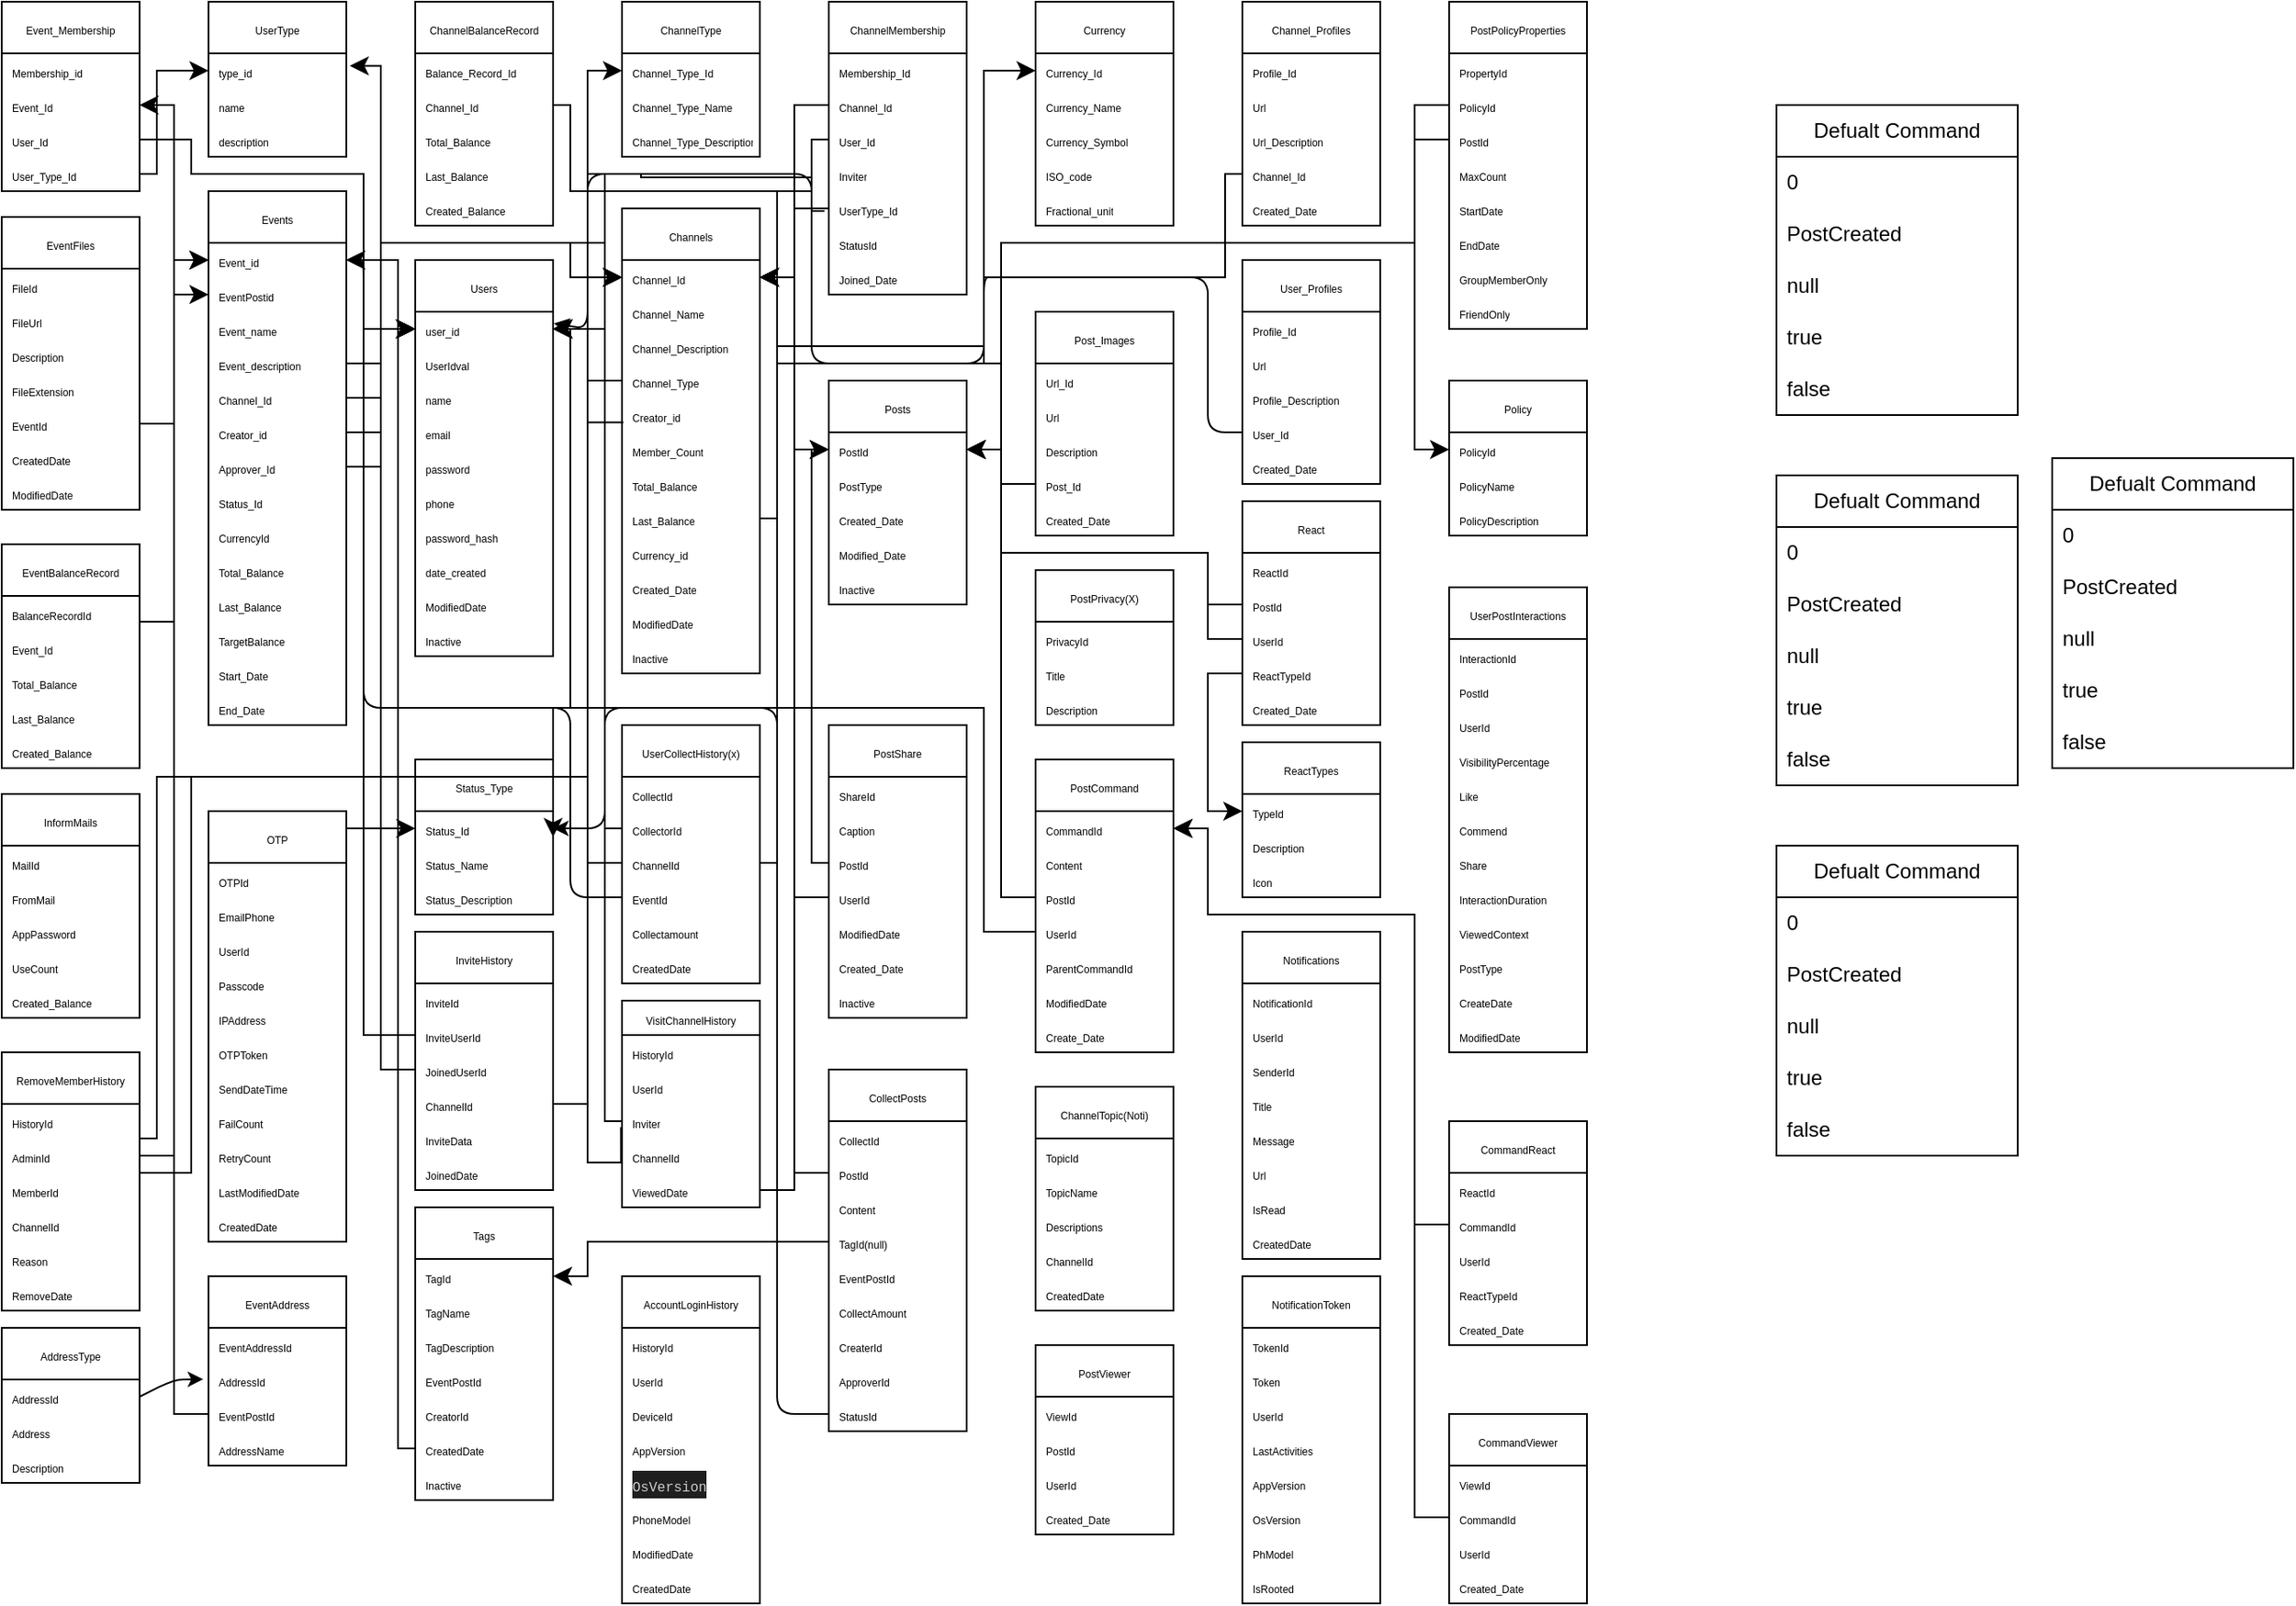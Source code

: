 <mxfile>
    <diagram id="xhCNFaJ6cEggg91gEb-8" name="SQL-TABLES">
        <mxGraphModel dx="470" dy="1239" grid="1" gridSize="10" guides="1" tooltips="1" connect="1" arrows="1" fold="1" page="1" pageScale="1" pageWidth="850" pageHeight="1100" math="0" shadow="0">
            <root>
                <mxCell id="0"/>
                <mxCell id="1" parent="0"/>
                <mxCell id="15" value="&lt;font style=&quot;font-size: 6px;&quot;&gt;Users&lt;/font&gt;" style="swimlane;fontStyle=0;childLayout=stackLayout;horizontal=1;startSize=30;horizontalStack=0;resizeParent=1;resizeParentMax=0;resizeLast=0;collapsible=1;marginBottom=0;whiteSpace=wrap;html=1;" parent="1" vertex="1">
                    <mxGeometry x="280" y="-950" width="80" height="230" as="geometry">
                        <mxRectangle x="40" y="-1080" width="50" height="30" as="alternateBounds"/>
                    </mxGeometry>
                </mxCell>
                <mxCell id="16" value="&lt;font style=&quot;font-size: 6px;&quot;&gt;user_id&lt;/font&gt;" style="text;strokeColor=none;fillColor=none;align=left;verticalAlign=middle;spacingLeft=4;spacingRight=4;overflow=hidden;points=[[0,0.5],[1,0.5]];portConstraint=eastwest;rotatable=0;whiteSpace=wrap;html=1;" parent="15" vertex="1">
                    <mxGeometry y="30" width="80" height="20" as="geometry"/>
                </mxCell>
                <mxCell id="236" value="&lt;font style=&quot;font-size: 6px;&quot;&gt;UserIdval&lt;/font&gt;" style="text;strokeColor=none;fillColor=none;align=left;verticalAlign=middle;spacingLeft=4;spacingRight=4;overflow=hidden;points=[[0,0.5],[1,0.5]];portConstraint=eastwest;rotatable=0;whiteSpace=wrap;html=1;" parent="15" vertex="1">
                    <mxGeometry y="50" width="80" height="20" as="geometry"/>
                </mxCell>
                <mxCell id="17" value="&lt;font style=&quot;font-size: 6px;&quot;&gt;name&lt;/font&gt;" style="text;strokeColor=none;fillColor=none;align=left;verticalAlign=middle;spacingLeft=4;spacingRight=4;overflow=hidden;points=[[0,0.5],[1,0.5]];portConstraint=eastwest;rotatable=0;whiteSpace=wrap;html=1;" parent="15" vertex="1">
                    <mxGeometry y="70" width="80" height="20" as="geometry"/>
                </mxCell>
                <mxCell id="18" value="&lt;font style=&quot;font-size: 6px;&quot;&gt;email&lt;/font&gt;" style="text;strokeColor=none;fillColor=none;align=left;verticalAlign=middle;spacingLeft=4;spacingRight=4;overflow=hidden;points=[[0,0.5],[1,0.5]];portConstraint=eastwest;rotatable=0;whiteSpace=wrap;html=1;" parent="15" vertex="1">
                    <mxGeometry y="90" width="80" height="20" as="geometry"/>
                </mxCell>
                <mxCell id="44" value="&lt;font style=&quot;font-size: 6px;&quot;&gt;password&lt;/font&gt;" style="text;strokeColor=none;fillColor=none;align=left;verticalAlign=middle;spacingLeft=4;spacingRight=4;overflow=hidden;points=[[0,0.5],[1,0.5]];portConstraint=eastwest;rotatable=0;whiteSpace=wrap;html=1;" parent="15" vertex="1">
                    <mxGeometry y="110" width="80" height="20" as="geometry"/>
                </mxCell>
                <mxCell id="45" value="&lt;font style=&quot;font-size: 6px;&quot;&gt;phone&lt;/font&gt;" style="text;strokeColor=none;fillColor=none;align=left;verticalAlign=middle;spacingLeft=4;spacingRight=4;overflow=hidden;points=[[0,0.5],[1,0.5]];portConstraint=eastwest;rotatable=0;whiteSpace=wrap;html=1;" parent="15" vertex="1">
                    <mxGeometry y="130" width="80" height="20" as="geometry"/>
                </mxCell>
                <mxCell id="46" value="&lt;font style=&quot;font-size: 6px;&quot;&gt;password_hash&lt;/font&gt;" style="text;strokeColor=none;fillColor=none;align=left;verticalAlign=middle;spacingLeft=4;spacingRight=4;overflow=hidden;points=[[0,0.5],[1,0.5]];portConstraint=eastwest;rotatable=0;whiteSpace=wrap;html=1;" parent="15" vertex="1">
                    <mxGeometry y="150" width="80" height="20" as="geometry"/>
                </mxCell>
                <mxCell id="47" value="&lt;font style=&quot;font-size: 6px;&quot;&gt;date_created&lt;/font&gt;" style="text;strokeColor=none;fillColor=none;align=left;verticalAlign=middle;spacingLeft=4;spacingRight=4;overflow=hidden;points=[[0,0.5],[1,0.5]];portConstraint=eastwest;rotatable=0;whiteSpace=wrap;html=1;" parent="15" vertex="1">
                    <mxGeometry y="170" width="80" height="20" as="geometry"/>
                </mxCell>
                <mxCell id="t4mJ74qIS9FzzcxV3ARM-265" value="&lt;font style=&quot;font-size: 6px;&quot;&gt;ModifiedDate&lt;/font&gt;" style="text;strokeColor=none;fillColor=none;align=left;verticalAlign=middle;spacingLeft=4;spacingRight=4;overflow=hidden;points=[[0,0.5],[1,0.5]];portConstraint=eastwest;rotatable=0;whiteSpace=wrap;html=1;" parent="15" vertex="1">
                    <mxGeometry y="190" width="80" height="20" as="geometry"/>
                </mxCell>
                <mxCell id="t4mJ74qIS9FzzcxV3ARM-266" value="&lt;font style=&quot;font-size: 6px;&quot;&gt;Inactive&lt;/font&gt;" style="text;strokeColor=none;fillColor=none;align=left;verticalAlign=middle;spacingLeft=4;spacingRight=4;overflow=hidden;points=[[0,0.5],[1,0.5]];portConstraint=eastwest;rotatable=0;whiteSpace=wrap;html=1;" parent="15" vertex="1">
                    <mxGeometry y="210" width="80" height="20" as="geometry"/>
                </mxCell>
                <mxCell id="24" value="&lt;font style=&quot;font-size: 6px;&quot;&gt;Event_Membership&lt;/font&gt;" style="swimlane;fontStyle=0;childLayout=stackLayout;horizontal=1;startSize=30;horizontalStack=0;resizeParent=1;resizeParentMax=0;resizeLast=0;collapsible=1;marginBottom=0;whiteSpace=wrap;html=1;" parent="1" vertex="1">
                    <mxGeometry x="40" y="-1100" width="80" height="110" as="geometry">
                        <mxRectangle x="280" y="-1080" width="50" height="30" as="alternateBounds"/>
                    </mxGeometry>
                </mxCell>
                <mxCell id="25" value="&lt;font style=&quot;font-size: 6px;&quot;&gt;Membership_id&lt;/font&gt;" style="text;strokeColor=none;fillColor=none;align=left;verticalAlign=middle;spacingLeft=4;spacingRight=4;overflow=hidden;points=[[0,0.5],[1,0.5]];portConstraint=eastwest;rotatable=0;whiteSpace=wrap;html=1;" parent="24" vertex="1">
                    <mxGeometry y="30" width="80" height="20" as="geometry"/>
                </mxCell>
                <mxCell id="26" value="&lt;font style=&quot;font-size: 6px;&quot;&gt;Event_Id&lt;/font&gt;" style="text;strokeColor=none;fillColor=none;align=left;verticalAlign=middle;spacingLeft=4;spacingRight=4;overflow=hidden;points=[[0,0.5],[1,0.5]];portConstraint=eastwest;rotatable=0;whiteSpace=wrap;html=1;" parent="24" vertex="1">
                    <mxGeometry y="50" width="80" height="20" as="geometry"/>
                </mxCell>
                <mxCell id="91" value="&lt;font style=&quot;font-size: 6px;&quot;&gt;User_Id&lt;/font&gt;" style="text;strokeColor=none;fillColor=none;align=left;verticalAlign=middle;spacingLeft=4;spacingRight=4;overflow=hidden;points=[[0,0.5],[1,0.5]];portConstraint=eastwest;rotatable=0;whiteSpace=wrap;html=1;" parent="24" vertex="1">
                    <mxGeometry y="70" width="80" height="20" as="geometry"/>
                </mxCell>
                <mxCell id="92" value="&lt;font style=&quot;font-size: 6px;&quot;&gt;User_Type_Id&lt;/font&gt;" style="text;strokeColor=none;fillColor=none;align=left;verticalAlign=middle;spacingLeft=4;spacingRight=4;overflow=hidden;points=[[0,0.5],[1,0.5]];portConstraint=eastwest;rotatable=0;whiteSpace=wrap;html=1;" parent="24" vertex="1">
                    <mxGeometry y="90" width="80" height="20" as="geometry"/>
                </mxCell>
                <mxCell id="28" value="&lt;font style=&quot;font-size: 6px;&quot;&gt;Channels&lt;/font&gt;" style="swimlane;fontStyle=0;childLayout=stackLayout;horizontal=1;startSize=30;horizontalStack=0;resizeParent=1;resizeParentMax=0;resizeLast=0;collapsible=1;marginBottom=0;whiteSpace=wrap;html=1;" parent="1" vertex="1">
                    <mxGeometry x="400" y="-980" width="80" height="270" as="geometry">
                        <mxRectangle x="400" y="-1080" width="50" height="30" as="alternateBounds"/>
                    </mxGeometry>
                </mxCell>
                <mxCell id="29" value="&lt;font style=&quot;font-size: 6px;&quot;&gt;Channel_Id&lt;/font&gt;" style="text;strokeColor=none;fillColor=none;align=left;verticalAlign=middle;spacingLeft=4;spacingRight=4;overflow=hidden;points=[[0,0.5],[1,0.5]];portConstraint=eastwest;rotatable=0;whiteSpace=wrap;html=1;" parent="28" vertex="1">
                    <mxGeometry y="30" width="80" height="20" as="geometry"/>
                </mxCell>
                <mxCell id="30" value="&lt;font style=&quot;font-size: 6px;&quot;&gt;Channel_Name&lt;/font&gt;" style="text;strokeColor=none;fillColor=none;align=left;verticalAlign=middle;spacingLeft=4;spacingRight=4;overflow=hidden;points=[[0,0.5],[1,0.5]];portConstraint=eastwest;rotatable=0;whiteSpace=wrap;html=1;" parent="28" vertex="1">
                    <mxGeometry y="50" width="80" height="20" as="geometry"/>
                </mxCell>
                <mxCell id="52" value="&lt;font style=&quot;font-size: 6px;&quot;&gt;Channel_Description&lt;/font&gt;" style="text;strokeColor=none;fillColor=none;align=left;verticalAlign=middle;spacingLeft=4;spacingRight=4;overflow=hidden;points=[[0,0.5],[1,0.5]];portConstraint=eastwest;rotatable=0;whiteSpace=wrap;html=1;" parent="28" vertex="1">
                    <mxGeometry y="70" width="80" height="20" as="geometry"/>
                </mxCell>
                <mxCell id="31" value="&lt;font style=&quot;font-size: 6px;&quot;&gt;Channel_Type&lt;/font&gt;" style="text;strokeColor=none;fillColor=none;align=left;verticalAlign=middle;spacingLeft=4;spacingRight=4;overflow=hidden;points=[[0,0.5],[1,0.5]];portConstraint=eastwest;rotatable=0;whiteSpace=wrap;html=1;" parent="28" vertex="1">
                    <mxGeometry y="90" width="80" height="20" as="geometry"/>
                </mxCell>
                <mxCell id="48" value="&lt;font style=&quot;font-size: 6px;&quot;&gt;Creator_id&lt;/font&gt;" style="text;strokeColor=none;fillColor=none;align=left;verticalAlign=middle;spacingLeft=4;spacingRight=4;overflow=hidden;points=[[0,0.5],[1,0.5]];portConstraint=eastwest;rotatable=0;whiteSpace=wrap;html=1;" parent="28" vertex="1">
                    <mxGeometry y="110" width="80" height="20" as="geometry"/>
                </mxCell>
                <mxCell id="162" value="&lt;font style=&quot;font-size: 6px;&quot;&gt;Member_Count&lt;/font&gt;" style="text;strokeColor=none;fillColor=none;align=left;verticalAlign=middle;spacingLeft=4;spacingRight=4;overflow=hidden;points=[[0,0.5],[1,0.5]];portConstraint=eastwest;rotatable=0;whiteSpace=wrap;html=1;" parent="28" vertex="1">
                    <mxGeometry y="130" width="80" height="20" as="geometry"/>
                </mxCell>
                <mxCell id="49" value="&lt;font style=&quot;font-size: 6px;&quot;&gt;Total_Balance&lt;/font&gt;" style="text;strokeColor=none;fillColor=none;align=left;verticalAlign=middle;spacingLeft=4;spacingRight=4;overflow=hidden;points=[[0,0.5],[1,0.5]];portConstraint=eastwest;rotatable=0;whiteSpace=wrap;html=1;" parent="28" vertex="1">
                    <mxGeometry y="150" width="80" height="20" as="geometry"/>
                </mxCell>
                <mxCell id="50" value="&lt;font style=&quot;font-size: 6px;&quot;&gt;Last_Balance&lt;/font&gt;" style="text;strokeColor=none;fillColor=none;align=left;verticalAlign=middle;spacingLeft=4;spacingRight=4;overflow=hidden;points=[[0,0.5],[1,0.5]];portConstraint=eastwest;rotatable=0;whiteSpace=wrap;html=1;" parent="28" vertex="1">
                    <mxGeometry y="170" width="80" height="20" as="geometry"/>
                </mxCell>
                <mxCell id="72" value="&lt;font style=&quot;font-size: 6px;&quot;&gt;Currency_id&lt;/font&gt;" style="text;strokeColor=none;fillColor=none;align=left;verticalAlign=middle;spacingLeft=4;spacingRight=4;overflow=hidden;points=[[0,0.5],[1,0.5]];portConstraint=eastwest;rotatable=0;whiteSpace=wrap;html=1;" parent="28" vertex="1">
                    <mxGeometry y="190" width="80" height="20" as="geometry"/>
                </mxCell>
                <mxCell id="244" value="&lt;font style=&quot;font-size: 6px;&quot;&gt;Created_Date&lt;/font&gt;" style="text;strokeColor=none;fillColor=none;align=left;verticalAlign=middle;spacingLeft=4;spacingRight=4;overflow=hidden;points=[[0,0.5],[1,0.5]];portConstraint=eastwest;rotatable=0;whiteSpace=wrap;html=1;" parent="28" vertex="1">
                    <mxGeometry y="210" width="80" height="20" as="geometry"/>
                </mxCell>
                <mxCell id="t4mJ74qIS9FzzcxV3ARM-263" value="&lt;font style=&quot;font-size: 6px;&quot;&gt;ModifiedDate&lt;/font&gt;" style="text;strokeColor=none;fillColor=none;align=left;verticalAlign=middle;spacingLeft=4;spacingRight=4;overflow=hidden;points=[[0,0.5],[1,0.5]];portConstraint=eastwest;rotatable=0;whiteSpace=wrap;html=1;" parent="28" vertex="1">
                    <mxGeometry y="230" width="80" height="20" as="geometry"/>
                </mxCell>
                <mxCell id="t4mJ74qIS9FzzcxV3ARM-264" value="&lt;font style=&quot;font-size: 6px;&quot;&gt;Inactive&lt;/font&gt;" style="text;strokeColor=none;fillColor=none;align=left;verticalAlign=middle;spacingLeft=4;spacingRight=4;overflow=hidden;points=[[0,0.5],[1,0.5]];portConstraint=eastwest;rotatable=0;whiteSpace=wrap;html=1;" parent="28" vertex="1">
                    <mxGeometry y="250" width="80" height="20" as="geometry"/>
                </mxCell>
                <mxCell id="32" value="&lt;font style=&quot;font-size: 6px;&quot;&gt;ChannelType&lt;/font&gt;" style="swimlane;fontStyle=0;childLayout=stackLayout;horizontal=1;startSize=30;horizontalStack=0;resizeParent=1;resizeParentMax=0;resizeLast=0;collapsible=1;marginBottom=0;whiteSpace=wrap;html=1;" parent="1" vertex="1">
                    <mxGeometry x="400" y="-1100" width="80" height="90" as="geometry">
                        <mxRectangle x="520" y="-1080" width="50" height="30" as="alternateBounds"/>
                    </mxGeometry>
                </mxCell>
                <mxCell id="33" value="&lt;font style=&quot;font-size: 6px;&quot;&gt;Channel_Type_Id&lt;/font&gt;" style="text;strokeColor=none;fillColor=none;align=left;verticalAlign=middle;spacingLeft=4;spacingRight=4;overflow=hidden;points=[[0,0.5],[1,0.5]];portConstraint=eastwest;rotatable=0;whiteSpace=wrap;html=1;" parent="32" vertex="1">
                    <mxGeometry y="30" width="80" height="20" as="geometry"/>
                </mxCell>
                <mxCell id="34" value="&lt;font style=&quot;font-size: 6px;&quot;&gt;Channel_Type_Name&lt;/font&gt;" style="text;strokeColor=none;fillColor=none;align=left;verticalAlign=middle;spacingLeft=4;spacingRight=4;overflow=hidden;points=[[0,0.5],[1,0.5]];portConstraint=eastwest;rotatable=0;whiteSpace=wrap;html=1;" parent="32" vertex="1">
                    <mxGeometry y="50" width="80" height="20" as="geometry"/>
                </mxCell>
                <mxCell id="35" value="&lt;font style=&quot;font-size: 6px;&quot;&gt;Channel_Type_Description&lt;/font&gt;" style="text;strokeColor=none;fillColor=none;align=left;verticalAlign=middle;spacingLeft=4;spacingRight=4;overflow=hidden;points=[[0,0.5],[1,0.5]];portConstraint=eastwest;rotatable=0;whiteSpace=wrap;html=1;" parent="32" vertex="1">
                    <mxGeometry y="70" width="80" height="20" as="geometry"/>
                </mxCell>
                <mxCell id="36" value="&lt;font style=&quot;font-size: 6px;&quot;&gt;ChannelBalanceRecord&lt;/font&gt;" style="swimlane;fontStyle=0;childLayout=stackLayout;horizontal=1;startSize=30;horizontalStack=0;resizeParent=1;resizeParentMax=0;resizeLast=0;collapsible=1;marginBottom=0;whiteSpace=wrap;html=1;" parent="1" vertex="1">
                    <mxGeometry x="280" y="-1100" width="80" height="130" as="geometry">
                        <mxRectangle x="640" y="-1080" width="50" height="30" as="alternateBounds"/>
                    </mxGeometry>
                </mxCell>
                <mxCell id="37" value="&lt;font style=&quot;font-size: 6px;&quot;&gt;Balance_Record_Id&lt;/font&gt;" style="text;strokeColor=none;fillColor=none;align=left;verticalAlign=middle;spacingLeft=4;spacingRight=4;overflow=hidden;points=[[0,0.5],[1,0.5]];portConstraint=eastwest;rotatable=0;whiteSpace=wrap;html=1;" parent="36" vertex="1">
                    <mxGeometry y="30" width="80" height="20" as="geometry"/>
                </mxCell>
                <mxCell id="38" value="&lt;font style=&quot;font-size: 6px;&quot;&gt;Channel_Id&lt;/font&gt;" style="text;strokeColor=none;fillColor=none;align=left;verticalAlign=middle;spacingLeft=4;spacingRight=4;overflow=hidden;points=[[0,0.5],[1,0.5]];portConstraint=eastwest;rotatable=0;whiteSpace=wrap;html=1;" parent="36" vertex="1">
                    <mxGeometry y="50" width="80" height="20" as="geometry"/>
                </mxCell>
                <mxCell id="39" value="&lt;font style=&quot;font-size: 6px;&quot;&gt;Total_Balance&lt;/font&gt;" style="text;strokeColor=none;fillColor=none;align=left;verticalAlign=middle;spacingLeft=4;spacingRight=4;overflow=hidden;points=[[0,0.5],[1,0.5]];portConstraint=eastwest;rotatable=0;whiteSpace=wrap;html=1;" parent="36" vertex="1">
                    <mxGeometry y="70" width="80" height="20" as="geometry"/>
                </mxCell>
                <mxCell id="53" value="&lt;font style=&quot;font-size: 6px;&quot;&gt;Last_Balance&lt;/font&gt;" style="text;strokeColor=none;fillColor=none;align=left;verticalAlign=middle;spacingLeft=4;spacingRight=4;overflow=hidden;points=[[0,0.5],[1,0.5]];portConstraint=eastwest;rotatable=0;whiteSpace=wrap;html=1;" parent="36" vertex="1">
                    <mxGeometry y="90" width="80" height="20" as="geometry"/>
                </mxCell>
                <mxCell id="54" value="&lt;font style=&quot;font-size: 6px;&quot;&gt;Created_Balance&lt;/font&gt;" style="text;strokeColor=none;fillColor=none;align=left;verticalAlign=middle;spacingLeft=4;spacingRight=4;overflow=hidden;points=[[0,0.5],[1,0.5]];portConstraint=eastwest;rotatable=0;whiteSpace=wrap;html=1;" parent="36" vertex="1">
                    <mxGeometry y="110" width="80" height="20" as="geometry"/>
                </mxCell>
                <mxCell id="40" value="&lt;font style=&quot;font-size: 6px;&quot;&gt;ChannelMembership&lt;/font&gt;" style="swimlane;fontStyle=0;childLayout=stackLayout;horizontal=1;startSize=30;horizontalStack=0;resizeParent=1;resizeParentMax=0;resizeLast=0;collapsible=1;marginBottom=0;whiteSpace=wrap;html=1;" parent="1" vertex="1">
                    <mxGeometry x="520" y="-1100" width="80" height="170" as="geometry">
                        <mxRectangle x="760" y="-1080" width="50" height="30" as="alternateBounds"/>
                    </mxGeometry>
                </mxCell>
                <mxCell id="41" value="&lt;font style=&quot;font-size: 6px;&quot;&gt;Membership_Id&lt;/font&gt;" style="text;strokeColor=none;fillColor=none;align=left;verticalAlign=middle;spacingLeft=4;spacingRight=4;overflow=hidden;points=[[0,0.5],[1,0.5]];portConstraint=eastwest;rotatable=0;whiteSpace=wrap;html=1;" parent="40" vertex="1">
                    <mxGeometry y="30" width="80" height="20" as="geometry"/>
                </mxCell>
                <mxCell id="42" value="&lt;font style=&quot;font-size: 6px;&quot;&gt;Channel_Id&lt;/font&gt;" style="text;strokeColor=none;fillColor=none;align=left;verticalAlign=middle;spacingLeft=4;spacingRight=4;overflow=hidden;points=[[0,0.5],[1,0.5]];portConstraint=eastwest;rotatable=0;whiteSpace=wrap;html=1;" parent="40" vertex="1">
                    <mxGeometry y="50" width="80" height="20" as="geometry"/>
                </mxCell>
                <mxCell id="43" value="&lt;font style=&quot;font-size: 6px;&quot;&gt;User_Id&lt;/font&gt;" style="text;strokeColor=none;fillColor=none;align=left;verticalAlign=middle;spacingLeft=4;spacingRight=4;overflow=hidden;points=[[0,0.5],[1,0.5]];portConstraint=eastwest;rotatable=0;whiteSpace=wrap;html=1;" parent="40" vertex="1">
                    <mxGeometry y="70" width="80" height="20" as="geometry"/>
                </mxCell>
                <mxCell id="fAl0FBZ8iJkdD2rhMThC-278" value="&lt;font style=&quot;font-size: 6px;&quot;&gt;Inviter&lt;/font&gt;" style="text;strokeColor=none;fillColor=none;align=left;verticalAlign=middle;spacingLeft=4;spacingRight=4;overflow=hidden;points=[[0,0.5],[1,0.5]];portConstraint=eastwest;rotatable=0;whiteSpace=wrap;html=1;" parent="40" vertex="1">
                    <mxGeometry y="90" width="80" height="20" as="geometry"/>
                </mxCell>
                <mxCell id="55" value="&lt;font style=&quot;font-size: 6px;&quot;&gt;UserType_Id&lt;/font&gt;" style="text;strokeColor=none;fillColor=none;align=left;verticalAlign=middle;spacingLeft=4;spacingRight=4;overflow=hidden;points=[[0,0.5],[1,0.5]];portConstraint=eastwest;rotatable=0;whiteSpace=wrap;html=1;" parent="40" vertex="1">
                    <mxGeometry y="110" width="80" height="20" as="geometry"/>
                </mxCell>
                <mxCell id="56" value="&lt;font style=&quot;font-size: 6px;&quot;&gt;StatusId&lt;/font&gt;" style="text;strokeColor=none;fillColor=none;align=left;verticalAlign=middle;spacingLeft=4;spacingRight=4;overflow=hidden;points=[[0,0.5],[1,0.5]];portConstraint=eastwest;rotatable=0;whiteSpace=wrap;html=1;" parent="40" vertex="1">
                    <mxGeometry y="130" width="80" height="20" as="geometry"/>
                </mxCell>
                <mxCell id="260" value="&lt;font style=&quot;font-size: 6px;&quot;&gt;Joined_Date&lt;/font&gt;" style="text;strokeColor=none;fillColor=none;align=left;verticalAlign=middle;spacingLeft=4;spacingRight=4;overflow=hidden;points=[[0,0.5],[1,0.5]];portConstraint=eastwest;rotatable=0;whiteSpace=wrap;html=1;" parent="40" vertex="1">
                    <mxGeometry y="150" width="80" height="20" as="geometry"/>
                </mxCell>
                <mxCell id="57" value="&lt;font style=&quot;font-size: 6px;&quot;&gt;Currency&lt;/font&gt;" style="swimlane;fontStyle=0;childLayout=stackLayout;horizontal=1;startSize=30;horizontalStack=0;resizeParent=1;resizeParentMax=0;resizeLast=0;collapsible=1;marginBottom=0;whiteSpace=wrap;html=1;" parent="1" vertex="1">
                    <mxGeometry x="640" y="-1100" width="80" height="130" as="geometry">
                        <mxRectangle x="160" y="-1080" width="50" height="30" as="alternateBounds"/>
                    </mxGeometry>
                </mxCell>
                <mxCell id="58" value="&lt;font style=&quot;font-size: 6px;&quot;&gt;Currency_Id&lt;/font&gt;" style="text;strokeColor=none;fillColor=none;align=left;verticalAlign=middle;spacingLeft=4;spacingRight=4;overflow=hidden;points=[[0,0.5],[1,0.5]];portConstraint=eastwest;rotatable=0;whiteSpace=wrap;html=1;" parent="57" vertex="1">
                    <mxGeometry y="30" width="80" height="20" as="geometry"/>
                </mxCell>
                <mxCell id="59" value="&lt;font style=&quot;font-size: 6px;&quot;&gt;Currency_Name&lt;/font&gt;" style="text;strokeColor=none;fillColor=none;align=left;verticalAlign=middle;spacingLeft=4;spacingRight=4;overflow=hidden;points=[[0,0.5],[1,0.5]];portConstraint=eastwest;rotatable=0;whiteSpace=wrap;html=1;" parent="57" vertex="1">
                    <mxGeometry y="50" width="80" height="20" as="geometry"/>
                </mxCell>
                <mxCell id="60" value="&lt;font style=&quot;font-size: 6px;&quot;&gt;Currency_Symbol&lt;/font&gt;" style="text;strokeColor=none;fillColor=none;align=left;verticalAlign=middle;spacingLeft=4;spacingRight=4;overflow=hidden;points=[[0,0.5],[1,0.5]];portConstraint=eastwest;rotatable=0;whiteSpace=wrap;html=1;" parent="57" vertex="1">
                    <mxGeometry y="70" width="80" height="20" as="geometry"/>
                </mxCell>
                <mxCell id="61" value="&lt;font style=&quot;font-size: 6px;&quot;&gt;ISO_code&lt;/font&gt;" style="text;strokeColor=none;fillColor=none;align=left;verticalAlign=middle;spacingLeft=4;spacingRight=4;overflow=hidden;points=[[0,0.5],[1,0.5]];portConstraint=eastwest;rotatable=0;whiteSpace=wrap;html=1;" parent="57" vertex="1">
                    <mxGeometry y="90" width="80" height="20" as="geometry"/>
                </mxCell>
                <mxCell id="62" value="&lt;font style=&quot;font-size: 6px;&quot;&gt;Fractional_unit&lt;/font&gt;" style="text;strokeColor=none;fillColor=none;align=left;verticalAlign=middle;spacingLeft=4;spacingRight=4;overflow=hidden;points=[[0,0.5],[1,0.5]];portConstraint=eastwest;rotatable=0;whiteSpace=wrap;html=1;" parent="57" vertex="1">
                    <mxGeometry y="110" width="80" height="20" as="geometry"/>
                </mxCell>
                <mxCell id="63" value="&lt;font style=&quot;font-size: 6px;&quot;&gt;Status_Type&lt;/font&gt;" style="swimlane;fontStyle=0;childLayout=stackLayout;horizontal=1;startSize=30;horizontalStack=0;resizeParent=1;resizeParentMax=0;resizeLast=0;collapsible=1;marginBottom=0;whiteSpace=wrap;html=1;" parent="1" vertex="1">
                    <mxGeometry x="280" y="-660" width="80" height="90" as="geometry">
                        <mxRectangle x="160" y="-1080" width="50" height="30" as="alternateBounds"/>
                    </mxGeometry>
                </mxCell>
                <mxCell id="64" value="&lt;font style=&quot;font-size: 6px;&quot;&gt;Status_Id&lt;/font&gt;" style="text;strokeColor=none;fillColor=none;align=left;verticalAlign=middle;spacingLeft=4;spacingRight=4;overflow=hidden;points=[[0,0.5],[1,0.5]];portConstraint=eastwest;rotatable=0;whiteSpace=wrap;html=1;" parent="63" vertex="1">
                    <mxGeometry y="30" width="80" height="20" as="geometry"/>
                </mxCell>
                <mxCell id="65" value="&lt;font style=&quot;font-size: 6px;&quot;&gt;Status_Name&lt;/font&gt;" style="text;strokeColor=none;fillColor=none;align=left;verticalAlign=middle;spacingLeft=4;spacingRight=4;overflow=hidden;points=[[0,0.5],[1,0.5]];portConstraint=eastwest;rotatable=0;whiteSpace=wrap;html=1;" parent="63" vertex="1">
                    <mxGeometry y="50" width="80" height="20" as="geometry"/>
                </mxCell>
                <mxCell id="66" value="&lt;font style=&quot;font-size: 6px;&quot;&gt;Status_Description&lt;/font&gt;" style="text;strokeColor=none;fillColor=none;align=left;verticalAlign=middle;spacingLeft=4;spacingRight=4;overflow=hidden;points=[[0,0.5],[1,0.5]];portConstraint=eastwest;rotatable=0;whiteSpace=wrap;html=1;" parent="63" vertex="1">
                    <mxGeometry y="70" width="80" height="20" as="geometry"/>
                </mxCell>
                <mxCell id="67" value="" style="edgeStyle=segmentEdgeStyle;endArrow=classic;html=1;curved=0;rounded=0;endSize=8;startSize=8;exitX=0;exitY=0.5;exitDx=0;exitDy=0;" parent="1" source="42" edge="1">
                    <mxGeometry width="50" height="50" relative="1" as="geometry">
                        <mxPoint x="490" y="-870" as="sourcePoint"/>
                        <mxPoint x="480" y="-940" as="targetPoint"/>
                        <Array as="points">
                            <mxPoint x="500" y="-1040"/>
                            <mxPoint x="500" y="-940"/>
                            <mxPoint x="480" y="-940"/>
                        </Array>
                    </mxGeometry>
                </mxCell>
                <mxCell id="69" value="" style="edgeStyle=segmentEdgeStyle;endArrow=classic;html=1;curved=0;rounded=0;endSize=8;startSize=8;exitX=0;exitY=0.5;exitDx=0;exitDy=0;" parent="1" source="43" edge="1">
                    <mxGeometry width="50" height="50" relative="1" as="geometry">
                        <mxPoint x="530" y="-1030" as="sourcePoint"/>
                        <mxPoint x="360" y="-910" as="targetPoint"/>
                        <Array as="points">
                            <mxPoint x="510" y="-1020"/>
                            <mxPoint x="510" y="-990"/>
                            <mxPoint x="390" y="-990"/>
                            <mxPoint x="390" y="-910"/>
                        </Array>
                    </mxGeometry>
                </mxCell>
                <mxCell id="70" value="" style="edgeStyle=segmentEdgeStyle;endArrow=classic;html=1;curved=0;rounded=0;endSize=8;startSize=8;exitX=0;exitY=0.5;exitDx=0;exitDy=0;entryX=0;entryY=0.5;entryDx=0;entryDy=0;" parent="1" source="31" target="33" edge="1">
                    <mxGeometry width="50" height="50" relative="1" as="geometry">
                        <mxPoint x="530" y="-1010" as="sourcePoint"/>
                        <mxPoint x="390" y="-1060" as="targetPoint"/>
                        <Array as="points">
                            <mxPoint x="380" y="-880"/>
                            <mxPoint x="380" y="-1060"/>
                        </Array>
                    </mxGeometry>
                </mxCell>
                <mxCell id="71" value="" style="edgeStyle=segmentEdgeStyle;endArrow=classic;html=1;curved=0;rounded=0;endSize=8;startSize=8;entryX=1;entryY=0.5;entryDx=0;entryDy=0;" parent="1" source="38" target="29" edge="1">
                    <mxGeometry width="50" height="50" relative="1" as="geometry">
                        <mxPoint x="270" y="-1040" as="sourcePoint"/>
                        <mxPoint x="490" y="-930" as="targetPoint"/>
                        <Array as="points">
                            <mxPoint x="370" y="-1040"/>
                            <mxPoint x="370" y="-990"/>
                            <mxPoint x="490" y="-990"/>
                            <mxPoint x="490" y="-940"/>
                        </Array>
                    </mxGeometry>
                </mxCell>
                <mxCell id="73" value="" style="edgeStyle=segmentEdgeStyle;endArrow=classic;html=1;curved=0;rounded=0;endSize=8;startSize=8;exitX=1;exitY=0.5;exitDx=0;exitDy=0;entryX=0;entryY=0.5;entryDx=0;entryDy=0;" parent="1" source="72" target="58" edge="1">
                    <mxGeometry width="50" height="50" relative="1" as="geometry">
                        <mxPoint x="530" y="-850" as="sourcePoint"/>
                        <mxPoint x="620" y="-1060" as="targetPoint"/>
                        <Array as="points">
                            <mxPoint x="480" y="-800"/>
                            <mxPoint x="490" y="-800"/>
                            <mxPoint x="490" y="-900"/>
                            <mxPoint x="610" y="-900"/>
                            <mxPoint x="610" y="-1060"/>
                        </Array>
                    </mxGeometry>
                </mxCell>
                <mxCell id="74" value="" style="edgeStyle=segmentEdgeStyle;endArrow=classic;html=1;curved=0;rounded=0;endSize=8;startSize=8;exitX=0.01;exitY=0.712;exitDx=0;exitDy=0;exitPerimeter=0;entryX=1;entryY=0.5;entryDx=0;entryDy=0;" parent="1" source="48" target="16" edge="1">
                    <mxGeometry width="50" height="50" relative="1" as="geometry">
                        <mxPoint x="410" y="-870" as="sourcePoint"/>
                        <mxPoint x="360" y="-920" as="targetPoint"/>
                        <Array as="points">
                            <mxPoint x="380" y="-856"/>
                            <mxPoint x="380" y="-910"/>
                        </Array>
                    </mxGeometry>
                </mxCell>
                <mxCell id="86" value="&lt;font style=&quot;font-size: 6px;&quot;&gt;UserType&lt;/font&gt;" style="swimlane;fontStyle=0;childLayout=stackLayout;horizontal=1;startSize=30;horizontalStack=0;resizeParent=1;resizeParentMax=0;resizeLast=0;collapsible=1;marginBottom=0;whiteSpace=wrap;html=1;" parent="1" vertex="1">
                    <mxGeometry x="160" y="-1100" width="80" height="90" as="geometry">
                        <mxRectangle x="280" y="-1080" width="50" height="30" as="alternateBounds"/>
                    </mxGeometry>
                </mxCell>
                <mxCell id="87" value="&lt;font style=&quot;font-size: 6px;&quot;&gt;type_id&lt;/font&gt;" style="text;strokeColor=none;fillColor=none;align=left;verticalAlign=middle;spacingLeft=4;spacingRight=4;overflow=hidden;points=[[0,0.5],[1,0.5]];portConstraint=eastwest;rotatable=0;whiteSpace=wrap;html=1;" parent="86" vertex="1">
                    <mxGeometry y="30" width="80" height="20" as="geometry"/>
                </mxCell>
                <mxCell id="88" value="&lt;font style=&quot;font-size: 6px;&quot;&gt;name&lt;/font&gt;" style="text;strokeColor=none;fillColor=none;align=left;verticalAlign=middle;spacingLeft=4;spacingRight=4;overflow=hidden;points=[[0,0.5],[1,0.5]];portConstraint=eastwest;rotatable=0;whiteSpace=wrap;html=1;" parent="86" vertex="1">
                    <mxGeometry y="50" width="80" height="20" as="geometry"/>
                </mxCell>
                <mxCell id="89" value="&lt;font style=&quot;font-size: 6px;&quot;&gt;description&lt;/font&gt;" style="text;strokeColor=none;fillColor=none;align=left;verticalAlign=middle;spacingLeft=4;spacingRight=4;overflow=hidden;points=[[0,0.5],[1,0.5]];portConstraint=eastwest;rotatable=0;whiteSpace=wrap;html=1;" parent="86" vertex="1">
                    <mxGeometry y="70" width="80" height="20" as="geometry"/>
                </mxCell>
                <mxCell id="90" value="" style="edgeStyle=segmentEdgeStyle;endArrow=classic;html=1;curved=0;rounded=0;endSize=8;startSize=8;exitX=-0.032;exitY=0.573;exitDx=0;exitDy=0;exitPerimeter=0;entryX=1.025;entryY=0.36;entryDx=0;entryDy=0;entryPerimeter=0;" parent="1" source="55" target="87" edge="1">
                    <mxGeometry width="50" height="50" relative="1" as="geometry">
                        <mxPoint x="410.8" y="-845.76" as="sourcePoint"/>
                        <mxPoint x="260" y="-1060" as="targetPoint"/>
                        <Array as="points">
                            <mxPoint x="510" y="-978"/>
                            <mxPoint x="510" y="-998"/>
                            <mxPoint x="411" y="-998"/>
                            <mxPoint x="411" y="-1000"/>
                            <mxPoint x="390" y="-1000"/>
                            <mxPoint x="390" y="-960"/>
                            <mxPoint x="260" y="-960"/>
                            <mxPoint x="260" y="-1063"/>
                        </Array>
                    </mxGeometry>
                </mxCell>
                <mxCell id="93" value="" style="edgeStyle=segmentEdgeStyle;endArrow=classic;html=1;curved=0;rounded=0;endSize=8;startSize=8;exitX=0;exitY=0.5;exitDx=0;exitDy=0;entryX=1;entryY=0.5;entryDx=0;entryDy=0;" parent="1" target="26" edge="1">
                    <mxGeometry width="50" height="50" relative="1" as="geometry">
                        <mxPoint x="160" y="-950" as="sourcePoint"/>
                        <mxPoint x="140" y="-1050" as="targetPoint"/>
                        <Array as="points">
                            <mxPoint x="140" y="-950"/>
                            <mxPoint x="140" y="-1040"/>
                        </Array>
                    </mxGeometry>
                </mxCell>
                <mxCell id="94" value="" style="edgeStyle=segmentEdgeStyle;endArrow=classic;html=1;curved=0;rounded=0;endSize=8;startSize=8;exitX=1;exitY=0.75;exitDx=0;exitDy=0;entryX=0;entryY=0.5;entryDx=0;entryDy=0;" parent="1" source="24" target="16" edge="1">
                    <mxGeometry width="50" height="50" relative="1" as="geometry">
                        <mxPoint x="100" y="-970" as="sourcePoint"/>
                        <mxPoint x="270" y="-910" as="targetPoint"/>
                        <Array as="points">
                            <mxPoint x="120" y="-1020"/>
                            <mxPoint x="150" y="-1020"/>
                            <mxPoint x="150" y="-1000"/>
                            <mxPoint x="250" y="-1000"/>
                            <mxPoint x="250" y="-910"/>
                        </Array>
                    </mxGeometry>
                </mxCell>
                <mxCell id="96" value="" style="edgeStyle=segmentEdgeStyle;endArrow=classic;html=1;curved=0;rounded=0;endSize=8;startSize=8;exitX=1;exitY=0.5;exitDx=0;exitDy=0;entryX=0;entryY=0.5;entryDx=0;entryDy=0;" parent="1" source="92" target="87" edge="1">
                    <mxGeometry width="50" height="50" relative="1" as="geometry">
                        <mxPoint x="170" y="-940" as="sourcePoint"/>
                        <mxPoint x="140" y="-1070" as="targetPoint"/>
                        <Array as="points">
                            <mxPoint x="130" y="-1000"/>
                            <mxPoint x="130" y="-1060"/>
                        </Array>
                    </mxGeometry>
                </mxCell>
                <mxCell id="98" value="" style="edgeStyle=segmentEdgeStyle;endArrow=classic;html=1;curved=0;rounded=0;endSize=8;startSize=8;exitX=1;exitY=0.5;exitDx=0;exitDy=0;" parent="1" target="29" edge="1">
                    <mxGeometry width="50" height="50" relative="1" as="geometry">
                        <mxPoint x="240" y="-890" as="sourcePoint"/>
                        <mxPoint x="390" y="-930" as="targetPoint"/>
                        <Array as="points">
                            <mxPoint x="260" y="-890"/>
                            <mxPoint x="260" y="-960"/>
                            <mxPoint x="370" y="-960"/>
                            <mxPoint x="370" y="-940"/>
                        </Array>
                    </mxGeometry>
                </mxCell>
                <mxCell id="99" value="" style="edgeStyle=elbowEdgeStyle;elbow=horizontal;endArrow=classic;html=1;curved=0;rounded=0;endSize=8;startSize=8;exitX=1;exitY=0.5;exitDx=0;exitDy=0;" parent="1" edge="1">
                    <mxGeometry width="50" height="50" relative="1" as="geometry">
                        <mxPoint x="240" y="-870" as="sourcePoint"/>
                        <mxPoint x="280" y="-910" as="targetPoint"/>
                    </mxGeometry>
                </mxCell>
                <mxCell id="104" value="&lt;font style=&quot;font-size: 6px;&quot;&gt;Channel_Profiles&lt;/font&gt;" style="swimlane;fontStyle=0;childLayout=stackLayout;horizontal=1;startSize=30;horizontalStack=0;resizeParent=1;resizeParentMax=0;resizeLast=0;collapsible=1;marginBottom=0;whiteSpace=wrap;html=1;" parent="1" vertex="1">
                    <mxGeometry x="760" y="-1100" width="80" height="130" as="geometry">
                        <mxRectangle x="160" y="-1080" width="50" height="30" as="alternateBounds"/>
                    </mxGeometry>
                </mxCell>
                <mxCell id="105" value="&lt;font style=&quot;font-size: 6px;&quot;&gt;Profile_Id&lt;/font&gt;" style="text;strokeColor=none;fillColor=none;align=left;verticalAlign=middle;spacingLeft=4;spacingRight=4;overflow=hidden;points=[[0,0.5],[1,0.5]];portConstraint=eastwest;rotatable=0;whiteSpace=wrap;html=1;" parent="104" vertex="1">
                    <mxGeometry y="30" width="80" height="20" as="geometry"/>
                </mxCell>
                <mxCell id="106" value="&lt;font style=&quot;font-size: 6px;&quot;&gt;Url&lt;/font&gt;" style="text;strokeColor=none;fillColor=none;align=left;verticalAlign=middle;spacingLeft=4;spacingRight=4;overflow=hidden;points=[[0,0.5],[1,0.5]];portConstraint=eastwest;rotatable=0;whiteSpace=wrap;html=1;" parent="104" vertex="1">
                    <mxGeometry y="50" width="80" height="20" as="geometry"/>
                </mxCell>
                <mxCell id="111" value="&lt;font style=&quot;font-size: 6px;&quot;&gt;Url_Description&lt;/font&gt;" style="text;strokeColor=none;fillColor=none;align=left;verticalAlign=middle;spacingLeft=4;spacingRight=4;overflow=hidden;points=[[0,0.5],[1,0.5]];portConstraint=eastwest;rotatable=0;whiteSpace=wrap;html=1;" parent="104" vertex="1">
                    <mxGeometry y="70" width="80" height="20" as="geometry"/>
                </mxCell>
                <mxCell id="108" value="&lt;font style=&quot;font-size: 6px;&quot;&gt;Channel_Id&lt;/font&gt;" style="text;strokeColor=none;fillColor=none;align=left;verticalAlign=middle;spacingLeft=4;spacingRight=4;overflow=hidden;points=[[0,0.5],[1,0.5]];portConstraint=eastwest;rotatable=0;whiteSpace=wrap;html=1;" parent="104" vertex="1">
                    <mxGeometry y="90" width="80" height="20" as="geometry"/>
                </mxCell>
                <mxCell id="107" value="&lt;font style=&quot;font-size: 6px;&quot;&gt;Created_Date&lt;/font&gt;" style="text;strokeColor=none;fillColor=none;align=left;verticalAlign=middle;spacingLeft=4;spacingRight=4;overflow=hidden;points=[[0,0.5],[1,0.5]];portConstraint=eastwest;rotatable=0;whiteSpace=wrap;html=1;" parent="104" vertex="1">
                    <mxGeometry y="110" width="80" height="20" as="geometry"/>
                </mxCell>
                <mxCell id="112" value="&lt;font style=&quot;font-size: 6px;&quot;&gt;EventFiles&lt;/font&gt;" style="swimlane;fontStyle=0;childLayout=stackLayout;horizontal=1;startSize=30;horizontalStack=0;resizeParent=1;resizeParentMax=0;resizeLast=0;collapsible=1;marginBottom=0;whiteSpace=wrap;html=1;" parent="1" vertex="1">
                    <mxGeometry x="40" y="-975" width="80" height="170" as="geometry">
                        <mxRectangle x="160" y="-1080" width="50" height="30" as="alternateBounds"/>
                    </mxGeometry>
                </mxCell>
                <mxCell id="113" value="&lt;font style=&quot;font-size: 6px;&quot;&gt;FileId&lt;/font&gt;" style="text;strokeColor=none;fillColor=none;align=left;verticalAlign=middle;spacingLeft=4;spacingRight=4;overflow=hidden;points=[[0,0.5],[1,0.5]];portConstraint=eastwest;rotatable=0;whiteSpace=wrap;html=1;" parent="112" vertex="1">
                    <mxGeometry y="30" width="80" height="20" as="geometry"/>
                </mxCell>
                <mxCell id="114" value="&lt;font style=&quot;font-size: 6px;&quot;&gt;FileUrl&lt;/font&gt;" style="text;strokeColor=none;fillColor=none;align=left;verticalAlign=middle;spacingLeft=4;spacingRight=4;overflow=hidden;points=[[0,0.5],[1,0.5]];portConstraint=eastwest;rotatable=0;whiteSpace=wrap;html=1;" parent="112" vertex="1">
                    <mxGeometry y="50" width="80" height="20" as="geometry"/>
                </mxCell>
                <mxCell id="115" value="&lt;font style=&quot;font-size: 6px;&quot;&gt;Description&lt;/font&gt;" style="text;strokeColor=none;fillColor=none;align=left;verticalAlign=middle;spacingLeft=4;spacingRight=4;overflow=hidden;points=[[0,0.5],[1,0.5]];portConstraint=eastwest;rotatable=0;whiteSpace=wrap;html=1;" parent="112" vertex="1">
                    <mxGeometry y="70" width="80" height="20" as="geometry"/>
                </mxCell>
                <mxCell id="381" value="&lt;span style=&quot;font-size: 6px;&quot;&gt;FileExtension&lt;/span&gt;" style="text;strokeColor=none;fillColor=none;align=left;verticalAlign=middle;spacingLeft=4;spacingRight=4;overflow=hidden;points=[[0,0.5],[1,0.5]];portConstraint=eastwest;rotatable=0;whiteSpace=wrap;html=1;" parent="112" vertex="1">
                    <mxGeometry y="90" width="80" height="20" as="geometry"/>
                </mxCell>
                <mxCell id="117" value="&lt;font style=&quot;font-size: 6px;&quot;&gt;EventId&lt;/font&gt;" style="text;strokeColor=none;fillColor=none;align=left;verticalAlign=middle;spacingLeft=4;spacingRight=4;overflow=hidden;points=[[0,0.5],[1,0.5]];portConstraint=eastwest;rotatable=0;whiteSpace=wrap;html=1;" parent="112" vertex="1">
                    <mxGeometry y="110" width="80" height="20" as="geometry"/>
                </mxCell>
                <mxCell id="116" value="&lt;font style=&quot;font-size: 6px;&quot;&gt;CreatedDate&lt;/font&gt;" style="text;strokeColor=none;fillColor=none;align=left;verticalAlign=middle;spacingLeft=4;spacingRight=4;overflow=hidden;points=[[0,0.5],[1,0.5]];portConstraint=eastwest;rotatable=0;whiteSpace=wrap;html=1;" parent="112" vertex="1">
                    <mxGeometry y="130" width="80" height="20" as="geometry"/>
                </mxCell>
                <mxCell id="118" value="&lt;font style=&quot;font-size: 6px;&quot;&gt;ModifiedDate&lt;/font&gt;" style="text;strokeColor=none;fillColor=none;align=left;verticalAlign=middle;spacingLeft=4;spacingRight=4;overflow=hidden;points=[[0,0.5],[1,0.5]];portConstraint=eastwest;rotatable=0;whiteSpace=wrap;html=1;" parent="112" vertex="1">
                    <mxGeometry y="150" width="80" height="20" as="geometry"/>
                </mxCell>
                <mxCell id="119" value="" style="edgeStyle=elbowEdgeStyle;elbow=horizontal;endArrow=classic;html=1;curved=0;rounded=0;endSize=8;startSize=8;exitX=1;exitY=0.5;exitDx=0;exitDy=0;" parent="1" source="117" edge="1">
                    <mxGeometry width="50" height="50" relative="1" as="geometry">
                        <mxPoint x="110" y="-870" as="sourcePoint"/>
                        <mxPoint x="160" y="-950" as="targetPoint"/>
                    </mxGeometry>
                </mxCell>
                <mxCell id="126" value="" style="edgeStyle=elbowEdgeStyle;elbow=horizontal;endArrow=classic;html=1;curved=0;rounded=0;endSize=8;startSize=8;exitX=1;exitY=0.5;exitDx=0;exitDy=0;" parent="1" edge="1">
                    <mxGeometry width="50" height="50" relative="1" as="geometry">
                        <mxPoint x="240" y="-850" as="sourcePoint"/>
                        <mxPoint x="280" y="-910" as="targetPoint"/>
                    </mxGeometry>
                </mxCell>
                <mxCell id="127" value="" style="edgeStyle=elbowEdgeStyle;elbow=horizontal;endArrow=classic;html=1;curved=0;rounded=0;endSize=8;startSize=8;exitX=1;exitY=0.5;exitDx=0;exitDy=0;entryX=0;entryY=0.5;entryDx=0;entryDy=0;" parent="1" target="64" edge="1">
                    <mxGeometry width="50" height="50" relative="1" as="geometry">
                        <mxPoint x="240" y="-830" as="sourcePoint"/>
                        <mxPoint x="265" y="-790" as="targetPoint"/>
                    </mxGeometry>
                </mxCell>
                <mxCell id="128" value="&lt;font style=&quot;font-size: 6px;&quot;&gt;Post_Images&lt;/font&gt;" style="swimlane;fontStyle=0;childLayout=stackLayout;horizontal=1;startSize=30;horizontalStack=0;resizeParent=1;resizeParentMax=0;resizeLast=0;collapsible=1;marginBottom=0;whiteSpace=wrap;html=1;" parent="1" vertex="1">
                    <mxGeometry x="640" y="-920" width="80" height="130" as="geometry">
                        <mxRectangle x="160" y="-1080" width="50" height="30" as="alternateBounds"/>
                    </mxGeometry>
                </mxCell>
                <mxCell id="129" value="&lt;font style=&quot;font-size: 6px;&quot;&gt;Url_Id&lt;/font&gt;" style="text;strokeColor=none;fillColor=none;align=left;verticalAlign=middle;spacingLeft=4;spacingRight=4;overflow=hidden;points=[[0,0.5],[1,0.5]];portConstraint=eastwest;rotatable=0;whiteSpace=wrap;html=1;" parent="128" vertex="1">
                    <mxGeometry y="30" width="80" height="20" as="geometry"/>
                </mxCell>
                <mxCell id="130" value="&lt;font style=&quot;font-size: 6px;&quot;&gt;Url&lt;/font&gt;" style="text;strokeColor=none;fillColor=none;align=left;verticalAlign=middle;spacingLeft=4;spacingRight=4;overflow=hidden;points=[[0,0.5],[1,0.5]];portConstraint=eastwest;rotatable=0;whiteSpace=wrap;html=1;" parent="128" vertex="1">
                    <mxGeometry y="50" width="80" height="20" as="geometry"/>
                </mxCell>
                <mxCell id="131" value="&lt;span style=&quot;font-size: 6px;&quot;&gt;Description&lt;/span&gt;" style="text;strokeColor=none;fillColor=none;align=left;verticalAlign=middle;spacingLeft=4;spacingRight=4;overflow=hidden;points=[[0,0.5],[1,0.5]];portConstraint=eastwest;rotatable=0;whiteSpace=wrap;html=1;" parent="128" vertex="1">
                    <mxGeometry y="70" width="80" height="20" as="geometry"/>
                </mxCell>
                <mxCell id="144" value="&lt;span style=&quot;font-size: 6px;&quot;&gt;Post_Id&lt;/span&gt;" style="text;strokeColor=none;fillColor=none;align=left;verticalAlign=middle;spacingLeft=4;spacingRight=4;overflow=hidden;points=[[0,0.5],[1,0.5]];portConstraint=eastwest;rotatable=0;whiteSpace=wrap;html=1;" parent="128" vertex="1">
                    <mxGeometry y="90" width="80" height="20" as="geometry"/>
                </mxCell>
                <mxCell id="145" value="&lt;span style=&quot;font-size: 6px;&quot;&gt;Created_Date&lt;/span&gt;" style="text;strokeColor=none;fillColor=none;align=left;verticalAlign=middle;spacingLeft=4;spacingRight=4;overflow=hidden;points=[[0,0.5],[1,0.5]];portConstraint=eastwest;rotatable=0;whiteSpace=wrap;html=1;" parent="128" vertex="1">
                    <mxGeometry y="110" width="80" height="20" as="geometry"/>
                </mxCell>
                <mxCell id="146" value="" style="edgeStyle=elbowEdgeStyle;elbow=horizontal;endArrow=classic;html=1;curved=0;rounded=0;endSize=8;startSize=8;entryX=1;entryY=0.5;entryDx=0;entryDy=0;exitX=0;exitY=0.5;exitDx=0;exitDy=0;" parent="1" source="144" edge="1">
                    <mxGeometry width="50" height="50" relative="1" as="geometry">
                        <mxPoint x="590" y="-830" as="sourcePoint"/>
                        <mxPoint x="600" y="-840" as="targetPoint"/>
                        <Array as="points">
                            <mxPoint x="620" y="-830"/>
                        </Array>
                    </mxGeometry>
                </mxCell>
                <mxCell id="147" value="&lt;font style=&quot;font-size: 6px;&quot;&gt;EventBalanceRecord&lt;/font&gt;" style="swimlane;fontStyle=0;childLayout=stackLayout;horizontal=1;startSize=30;horizontalStack=0;resizeParent=1;resizeParentMax=0;resizeLast=0;collapsible=1;marginBottom=0;whiteSpace=wrap;html=1;" parent="1" vertex="1">
                    <mxGeometry x="40" y="-785" width="80" height="130" as="geometry">
                        <mxRectangle x="640" y="-1080" width="50" height="30" as="alternateBounds"/>
                    </mxGeometry>
                </mxCell>
                <mxCell id="148" value="&lt;font style=&quot;font-size: 6px;&quot;&gt;BalanceRecordId&lt;/font&gt;" style="text;strokeColor=none;fillColor=none;align=left;verticalAlign=middle;spacingLeft=4;spacingRight=4;overflow=hidden;points=[[0,0.5],[1,0.5]];portConstraint=eastwest;rotatable=0;whiteSpace=wrap;html=1;" parent="147" vertex="1">
                    <mxGeometry y="30" width="80" height="20" as="geometry"/>
                </mxCell>
                <mxCell id="149" value="&lt;font style=&quot;font-size: 6px;&quot;&gt;Event_Id&lt;/font&gt;" style="text;strokeColor=none;fillColor=none;align=left;verticalAlign=middle;spacingLeft=4;spacingRight=4;overflow=hidden;points=[[0,0.5],[1,0.5]];portConstraint=eastwest;rotatable=0;whiteSpace=wrap;html=1;" parent="147" vertex="1">
                    <mxGeometry y="50" width="80" height="20" as="geometry"/>
                </mxCell>
                <mxCell id="150" value="&lt;font style=&quot;font-size: 6px;&quot;&gt;Total_Balance&lt;/font&gt;" style="text;strokeColor=none;fillColor=none;align=left;verticalAlign=middle;spacingLeft=4;spacingRight=4;overflow=hidden;points=[[0,0.5],[1,0.5]];portConstraint=eastwest;rotatable=0;whiteSpace=wrap;html=1;" parent="147" vertex="1">
                    <mxGeometry y="70" width="80" height="20" as="geometry"/>
                </mxCell>
                <mxCell id="151" value="&lt;font style=&quot;font-size: 6px;&quot;&gt;Last_Balance&lt;/font&gt;" style="text;strokeColor=none;fillColor=none;align=left;verticalAlign=middle;spacingLeft=4;spacingRight=4;overflow=hidden;points=[[0,0.5],[1,0.5]];portConstraint=eastwest;rotatable=0;whiteSpace=wrap;html=1;" parent="147" vertex="1">
                    <mxGeometry y="90" width="80" height="20" as="geometry"/>
                </mxCell>
                <mxCell id="152" value="&lt;font style=&quot;font-size: 6px;&quot;&gt;Created_Balance&lt;/font&gt;" style="text;strokeColor=none;fillColor=none;align=left;verticalAlign=middle;spacingLeft=4;spacingRight=4;overflow=hidden;points=[[0,0.5],[1,0.5]];portConstraint=eastwest;rotatable=0;whiteSpace=wrap;html=1;" parent="147" vertex="1">
                    <mxGeometry y="110" width="80" height="20" as="geometry"/>
                </mxCell>
                <mxCell id="155" value="&lt;font style=&quot;font-size: 6px;&quot;&gt;UserCollectHistory(x)&lt;/font&gt;" style="swimlane;fontStyle=0;childLayout=stackLayout;horizontal=1;startSize=30;horizontalStack=0;resizeParent=1;resizeParentMax=0;resizeLast=0;collapsible=1;marginBottom=0;whiteSpace=wrap;html=1;" parent="1" vertex="1">
                    <mxGeometry x="400" y="-680" width="80" height="150" as="geometry">
                        <mxRectangle x="160" y="-1080" width="50" height="30" as="alternateBounds"/>
                    </mxGeometry>
                </mxCell>
                <mxCell id="156" value="&lt;font style=&quot;font-size: 6px;&quot;&gt;CollectId&lt;/font&gt;" style="text;strokeColor=none;fillColor=none;align=left;verticalAlign=middle;spacingLeft=4;spacingRight=4;overflow=hidden;points=[[0,0.5],[1,0.5]];portConstraint=eastwest;rotatable=0;whiteSpace=wrap;html=1;" parent="155" vertex="1">
                    <mxGeometry y="30" width="80" height="20" as="geometry"/>
                </mxCell>
                <mxCell id="157" value="&lt;font style=&quot;font-size: 6px;&quot;&gt;CollectorId&lt;/font&gt;" style="text;strokeColor=none;fillColor=none;align=left;verticalAlign=middle;spacingLeft=4;spacingRight=4;overflow=hidden;points=[[0,0.5],[1,0.5]];portConstraint=eastwest;rotatable=0;whiteSpace=wrap;html=1;" parent="155" vertex="1">
                    <mxGeometry y="50" width="80" height="20" as="geometry"/>
                </mxCell>
                <mxCell id="158" value="&lt;span style=&quot;font-size: 6px;&quot;&gt;ChannelId&lt;/span&gt;" style="text;strokeColor=none;fillColor=none;align=left;verticalAlign=middle;spacingLeft=4;spacingRight=4;overflow=hidden;points=[[0,0.5],[1,0.5]];portConstraint=eastwest;rotatable=0;whiteSpace=wrap;html=1;" parent="155" vertex="1">
                    <mxGeometry y="70" width="80" height="20" as="geometry"/>
                </mxCell>
                <mxCell id="159" value="&lt;span style=&quot;font-size: 6px;&quot;&gt;EventId&lt;/span&gt;" style="text;strokeColor=none;fillColor=none;align=left;verticalAlign=middle;spacingLeft=4;spacingRight=4;overflow=hidden;points=[[0,0.5],[1,0.5]];portConstraint=eastwest;rotatable=0;whiteSpace=wrap;html=1;" parent="155" vertex="1">
                    <mxGeometry y="90" width="80" height="20" as="geometry"/>
                </mxCell>
                <mxCell id="160" value="&lt;span style=&quot;font-size: 6px;&quot;&gt;Collectamount&lt;/span&gt;" style="text;strokeColor=none;fillColor=none;align=left;verticalAlign=middle;spacingLeft=4;spacingRight=4;overflow=hidden;points=[[0,0.5],[1,0.5]];portConstraint=eastwest;rotatable=0;whiteSpace=wrap;html=1;" parent="155" vertex="1">
                    <mxGeometry y="110" width="80" height="20" as="geometry"/>
                </mxCell>
                <mxCell id="161" value="&lt;span style=&quot;font-size: 6px;&quot;&gt;CreatedDate&lt;/span&gt;" style="text;strokeColor=none;fillColor=none;align=left;verticalAlign=middle;spacingLeft=4;spacingRight=4;overflow=hidden;points=[[0,0.5],[1,0.5]];portConstraint=eastwest;rotatable=0;whiteSpace=wrap;html=1;" parent="155" vertex="1">
                    <mxGeometry y="130" width="80" height="20" as="geometry"/>
                </mxCell>
                <mxCell id="164" value="" style="edgeStyle=elbowEdgeStyle;elbow=horizontal;endArrow=classic;html=1;curved=0;rounded=0;endSize=8;startSize=8;entryX=1;entryY=0.5;entryDx=0;entryDy=0;exitX=1;exitY=0.5;exitDx=0;exitDy=0;" parent="1" source="158" target="29" edge="1">
                    <mxGeometry width="50" height="50" relative="1" as="geometry">
                        <mxPoint x="480" y="-690" as="sourcePoint"/>
                        <mxPoint x="610" y="-870" as="targetPoint"/>
                        <Array as="points">
                            <mxPoint x="490" y="-780"/>
                        </Array>
                    </mxGeometry>
                </mxCell>
                <mxCell id="165" value="" style="edgeStyle=elbowEdgeStyle;elbow=horizontal;endArrow=classic;html=1;curved=0;rounded=0;endSize=8;startSize=8;exitX=0;exitY=0.5;exitDx=0;exitDy=0;" parent="1" source="157" edge="1">
                    <mxGeometry width="50" height="50" relative="1" as="geometry">
                        <mxPoint x="490" y="-620" as="sourcePoint"/>
                        <mxPoint x="360" y="-910" as="targetPoint"/>
                        <Array as="points">
                            <mxPoint x="390" y="-760"/>
                        </Array>
                    </mxGeometry>
                </mxCell>
                <mxCell id="167" style="edgeStyle=none;html=1;exitX=0;exitY=0.5;exitDx=0;exitDy=0;" parent="1" source="159" edge="1">
                    <mxGeometry relative="1" as="geometry">
                        <mxPoint x="240" y="-950" as="targetPoint"/>
                        <mxPoint x="380" y="-620" as="sourcePoint"/>
                        <Array as="points">
                            <mxPoint x="370" y="-580"/>
                            <mxPoint x="370" y="-690"/>
                            <mxPoint x="310" y="-690"/>
                            <mxPoint x="250" y="-690"/>
                            <mxPoint x="250" y="-950"/>
                        </Array>
                    </mxGeometry>
                </mxCell>
                <mxCell id="168" value="" style="edgeStyle=elbowEdgeStyle;elbow=horizontal;endArrow=classic;html=1;curved=0;rounded=0;endSize=8;startSize=8;exitX=0;exitY=0.5;exitDx=0;exitDy=0;entryX=0;entryY=0.5;entryDx=0;entryDy=0;" parent="1" source="158" target="29" edge="1">
                    <mxGeometry width="50" height="50" relative="1" as="geometry">
                        <mxPoint x="410" y="-640" as="sourcePoint"/>
                        <mxPoint x="380" y="-940" as="targetPoint"/>
                        <Array as="points">
                            <mxPoint x="380" y="-770"/>
                        </Array>
                    </mxGeometry>
                </mxCell>
                <mxCell id="169" value="&lt;font style=&quot;font-size: 6px;&quot;&gt;User_Profiles&lt;/font&gt;" style="swimlane;fontStyle=0;childLayout=stackLayout;horizontal=1;startSize=30;horizontalStack=0;resizeParent=1;resizeParentMax=0;resizeLast=0;collapsible=1;marginBottom=0;whiteSpace=wrap;html=1;" parent="1" vertex="1">
                    <mxGeometry x="760" y="-950" width="80" height="130" as="geometry">
                        <mxRectangle x="160" y="-1080" width="50" height="30" as="alternateBounds"/>
                    </mxGeometry>
                </mxCell>
                <mxCell id="170" value="&lt;font style=&quot;font-size: 6px;&quot;&gt;Profile_Id&lt;/font&gt;" style="text;strokeColor=none;fillColor=none;align=left;verticalAlign=middle;spacingLeft=4;spacingRight=4;overflow=hidden;points=[[0,0.5],[1,0.5]];portConstraint=eastwest;rotatable=0;whiteSpace=wrap;html=1;" parent="169" vertex="1">
                    <mxGeometry y="30" width="80" height="20" as="geometry"/>
                </mxCell>
                <mxCell id="171" value="&lt;font style=&quot;font-size: 6px;&quot;&gt;Url&lt;/font&gt;" style="text;strokeColor=none;fillColor=none;align=left;verticalAlign=middle;spacingLeft=4;spacingRight=4;overflow=hidden;points=[[0,0.5],[1,0.5]];portConstraint=eastwest;rotatable=0;whiteSpace=wrap;html=1;" parent="169" vertex="1">
                    <mxGeometry y="50" width="80" height="20" as="geometry"/>
                </mxCell>
                <mxCell id="172" value="&lt;font style=&quot;font-size: 6px;&quot;&gt;Profile_Description&lt;/font&gt;" style="text;strokeColor=none;fillColor=none;align=left;verticalAlign=middle;spacingLeft=4;spacingRight=4;overflow=hidden;points=[[0,0.5],[1,0.5]];portConstraint=eastwest;rotatable=0;whiteSpace=wrap;html=1;" parent="169" vertex="1">
                    <mxGeometry y="70" width="80" height="20" as="geometry"/>
                </mxCell>
                <mxCell id="173" value="&lt;font style=&quot;font-size: 6px;&quot;&gt;User_Id&lt;/font&gt;" style="text;strokeColor=none;fillColor=none;align=left;verticalAlign=middle;spacingLeft=4;spacingRight=4;overflow=hidden;points=[[0,0.5],[1,0.5]];portConstraint=eastwest;rotatable=0;whiteSpace=wrap;html=1;" parent="169" vertex="1">
                    <mxGeometry y="90" width="80" height="20" as="geometry"/>
                </mxCell>
                <mxCell id="174" value="&lt;font style=&quot;font-size: 6px;&quot;&gt;Created_Date&lt;/font&gt;" style="text;strokeColor=none;fillColor=none;align=left;verticalAlign=middle;spacingLeft=4;spacingRight=4;overflow=hidden;points=[[0,0.5],[1,0.5]];portConstraint=eastwest;rotatable=0;whiteSpace=wrap;html=1;" parent="169" vertex="1">
                    <mxGeometry y="110" width="80" height="20" as="geometry"/>
                </mxCell>
                <mxCell id="175" style="edgeStyle=none;html=1;exitX=0;exitY=0.5;exitDx=0;exitDy=0;entryX=1.006;entryY=0.341;entryDx=0;entryDy=0;entryPerimeter=0;" parent="1" source="173" target="16" edge="1">
                    <mxGeometry relative="1" as="geometry">
                        <mxPoint x="380" y="-920" as="targetPoint"/>
                        <Array as="points">
                            <mxPoint x="740" y="-850"/>
                            <mxPoint x="740" y="-940"/>
                            <mxPoint x="620" y="-940"/>
                            <mxPoint x="610" y="-940"/>
                            <mxPoint x="610" y="-890"/>
                            <mxPoint x="510" y="-890"/>
                            <mxPoint x="510" y="-940"/>
                            <mxPoint x="510" y="-1000"/>
                            <mxPoint x="380" y="-1000"/>
                            <mxPoint x="380" y="-910"/>
                        </Array>
                    </mxGeometry>
                </mxCell>
                <mxCell id="177" value="&lt;font style=&quot;font-size: 6px;&quot;&gt;React&lt;/font&gt;" style="swimlane;fontStyle=0;childLayout=stackLayout;horizontal=1;startSize=30;horizontalStack=0;resizeParent=1;resizeParentMax=0;resizeLast=0;collapsible=1;marginBottom=0;whiteSpace=wrap;html=1;" parent="1" vertex="1">
                    <mxGeometry x="760" y="-810" width="80" height="130" as="geometry">
                        <mxRectangle x="160" y="-1080" width="50" height="30" as="alternateBounds"/>
                    </mxGeometry>
                </mxCell>
                <mxCell id="178" value="&lt;font style=&quot;font-size: 6px;&quot;&gt;ReactId&lt;/font&gt;" style="text;strokeColor=none;fillColor=none;align=left;verticalAlign=middle;spacingLeft=4;spacingRight=4;overflow=hidden;points=[[0,0.5],[1,0.5]];portConstraint=eastwest;rotatable=0;whiteSpace=wrap;html=1;" parent="177" vertex="1">
                    <mxGeometry y="30" width="80" height="20" as="geometry"/>
                </mxCell>
                <mxCell id="179" value="&lt;font style=&quot;font-size: 6px;&quot;&gt;PostId&lt;/font&gt;" style="text;strokeColor=none;fillColor=none;align=left;verticalAlign=middle;spacingLeft=4;spacingRight=4;overflow=hidden;points=[[0,0.5],[1,0.5]];portConstraint=eastwest;rotatable=0;whiteSpace=wrap;html=1;" parent="177" vertex="1">
                    <mxGeometry y="50" width="80" height="20" as="geometry"/>
                </mxCell>
                <mxCell id="180" value="&lt;span style=&quot;font-size: 6px;&quot;&gt;UserId&lt;/span&gt;" style="text;strokeColor=none;fillColor=none;align=left;verticalAlign=middle;spacingLeft=4;spacingRight=4;overflow=hidden;points=[[0,0.5],[1,0.5]];portConstraint=eastwest;rotatable=0;whiteSpace=wrap;html=1;" parent="177" vertex="1">
                    <mxGeometry y="70" width="80" height="20" as="geometry"/>
                </mxCell>
                <mxCell id="201" value="&lt;span style=&quot;font-size: 6px; text-align: center;&quot;&gt;ReactTypeId&lt;/span&gt;" style="text;strokeColor=none;fillColor=none;align=left;verticalAlign=middle;spacingLeft=4;spacingRight=4;overflow=hidden;points=[[0,0.5],[1,0.5]];portConstraint=eastwest;rotatable=0;whiteSpace=wrap;html=1;" parent="177" vertex="1">
                    <mxGeometry y="90" width="80" height="20" as="geometry"/>
                </mxCell>
                <mxCell id="182" value="&lt;span style=&quot;font-size: 6px;&quot;&gt;Created_Date&lt;/span&gt;" style="text;strokeColor=none;fillColor=none;align=left;verticalAlign=middle;spacingLeft=4;spacingRight=4;overflow=hidden;points=[[0,0.5],[1,0.5]];portConstraint=eastwest;rotatable=0;whiteSpace=wrap;html=1;" parent="177" vertex="1">
                    <mxGeometry y="110" width="80" height="20" as="geometry"/>
                </mxCell>
                <mxCell id="183" value="&lt;font style=&quot;font-size: 6px;&quot;&gt;PostCommand&lt;/font&gt;" style="swimlane;fontStyle=0;childLayout=stackLayout;horizontal=1;startSize=30;horizontalStack=0;resizeParent=1;resizeParentMax=0;resizeLast=0;collapsible=1;marginBottom=0;whiteSpace=wrap;html=1;" parent="1" vertex="1">
                    <mxGeometry x="640" y="-660" width="80" height="170" as="geometry">
                        <mxRectangle x="160" y="-1080" width="50" height="30" as="alternateBounds"/>
                    </mxGeometry>
                </mxCell>
                <mxCell id="184" value="&lt;font style=&quot;font-size: 6px;&quot;&gt;CommandId&lt;/font&gt;" style="text;strokeColor=none;fillColor=none;align=left;verticalAlign=middle;spacingLeft=4;spacingRight=4;overflow=hidden;points=[[0,0.5],[1,0.5]];portConstraint=eastwest;rotatable=0;whiteSpace=wrap;html=1;" parent="183" vertex="1">
                    <mxGeometry y="30" width="80" height="20" as="geometry"/>
                </mxCell>
                <mxCell id="190" value="&lt;span style=&quot;font-size: 6px;&quot;&gt;Content&lt;/span&gt;" style="text;strokeColor=none;fillColor=none;align=left;verticalAlign=middle;spacingLeft=4;spacingRight=4;overflow=hidden;points=[[0,0.5],[1,0.5]];portConstraint=eastwest;rotatable=0;whiteSpace=wrap;html=1;" parent="183" vertex="1">
                    <mxGeometry y="50" width="80" height="20" as="geometry"/>
                </mxCell>
                <mxCell id="185" value="&lt;font style=&quot;font-size: 6px;&quot;&gt;PostId&lt;/font&gt;" style="text;strokeColor=none;fillColor=none;align=left;verticalAlign=middle;spacingLeft=4;spacingRight=4;overflow=hidden;points=[[0,0.5],[1,0.5]];portConstraint=eastwest;rotatable=0;whiteSpace=wrap;html=1;" parent="183" vertex="1">
                    <mxGeometry y="70" width="80" height="20" as="geometry"/>
                </mxCell>
                <mxCell id="186" value="&lt;span style=&quot;font-size: 6px;&quot;&gt;UserId&lt;/span&gt;" style="text;strokeColor=none;fillColor=none;align=left;verticalAlign=middle;spacingLeft=4;spacingRight=4;overflow=hidden;points=[[0,0.5],[1,0.5]];portConstraint=eastwest;rotatable=0;whiteSpace=wrap;html=1;" parent="183" vertex="1">
                    <mxGeometry y="90" width="80" height="20" as="geometry"/>
                </mxCell>
                <mxCell id="188" value="&lt;span style=&quot;font-size: 6px;&quot;&gt;ParentCommandId&lt;/span&gt;" style="text;strokeColor=none;fillColor=none;align=left;verticalAlign=middle;spacingLeft=4;spacingRight=4;overflow=hidden;points=[[0,0.5],[1,0.5]];portConstraint=eastwest;rotatable=0;whiteSpace=wrap;html=1;" parent="183" vertex="1">
                    <mxGeometry y="110" width="80" height="20" as="geometry"/>
                </mxCell>
                <mxCell id="189" value="&lt;span style=&quot;font-size: 6px;&quot;&gt;ModifiedDate&lt;/span&gt;" style="text;strokeColor=none;fillColor=none;align=left;verticalAlign=middle;spacingLeft=4;spacingRight=4;overflow=hidden;points=[[0,0.5],[1,0.5]];portConstraint=eastwest;rotatable=0;whiteSpace=wrap;html=1;" parent="183" vertex="1">
                    <mxGeometry y="130" width="80" height="20" as="geometry"/>
                </mxCell>
                <mxCell id="t4mJ74qIS9FzzcxV3ARM-272" value="&lt;span style=&quot;font-size: 6px;&quot;&gt;Create_Date&lt;/span&gt;" style="text;strokeColor=none;fillColor=none;align=left;verticalAlign=middle;spacingLeft=4;spacingRight=4;overflow=hidden;points=[[0,0.5],[1,0.5]];portConstraint=eastwest;rotatable=0;whiteSpace=wrap;html=1;" parent="183" vertex="1">
                    <mxGeometry y="150" width="80" height="20" as="geometry"/>
                </mxCell>
                <mxCell id="191" value="&lt;font style=&quot;font-size: 6px;&quot;&gt;PostShare&lt;/font&gt;" style="swimlane;fontStyle=0;childLayout=stackLayout;horizontal=1;startSize=30;horizontalStack=0;resizeParent=1;resizeParentMax=0;resizeLast=0;collapsible=1;marginBottom=0;whiteSpace=wrap;html=1;" parent="1" vertex="1">
                    <mxGeometry x="520" y="-680" width="80" height="170" as="geometry">
                        <mxRectangle x="160" y="-1080" width="50" height="30" as="alternateBounds"/>
                    </mxGeometry>
                </mxCell>
                <mxCell id="192" value="&lt;font style=&quot;font-size: 6px;&quot;&gt;ShareId&lt;/font&gt;" style="text;strokeColor=none;fillColor=none;align=left;verticalAlign=middle;spacingLeft=4;spacingRight=4;overflow=hidden;points=[[0,0.5],[1,0.5]];portConstraint=eastwest;rotatable=0;whiteSpace=wrap;html=1;" parent="191" vertex="1">
                    <mxGeometry y="30" width="80" height="20" as="geometry"/>
                </mxCell>
                <mxCell id="193" value="&lt;font style=&quot;font-size: 6px;&quot;&gt;Caption&lt;/font&gt;" style="text;strokeColor=none;fillColor=none;align=left;verticalAlign=middle;spacingLeft=4;spacingRight=4;overflow=hidden;points=[[0,0.5],[1,0.5]];portConstraint=eastwest;rotatable=0;whiteSpace=wrap;html=1;" parent="191" vertex="1">
                    <mxGeometry y="50" width="80" height="20" as="geometry"/>
                </mxCell>
                <mxCell id="211" value="&lt;span style=&quot;font-size: 6px;&quot;&gt;PostId&lt;/span&gt;" style="text;strokeColor=none;fillColor=none;align=left;verticalAlign=middle;spacingLeft=4;spacingRight=4;overflow=hidden;points=[[0,0.5],[1,0.5]];portConstraint=eastwest;rotatable=0;whiteSpace=wrap;html=1;" parent="191" vertex="1">
                    <mxGeometry y="70" width="80" height="20" as="geometry"/>
                </mxCell>
                <mxCell id="194" value="&lt;span style=&quot;font-size: 6px;&quot;&gt;UserId&lt;/span&gt;" style="text;strokeColor=none;fillColor=none;align=left;verticalAlign=middle;spacingLeft=4;spacingRight=4;overflow=hidden;points=[[0,0.5],[1,0.5]];portConstraint=eastwest;rotatable=0;whiteSpace=wrap;html=1;" parent="191" vertex="1">
                    <mxGeometry y="90" width="80" height="20" as="geometry"/>
                </mxCell>
                <mxCell id="195" value="&lt;span style=&quot;font-size: 6px;&quot;&gt;ModifiedDate&lt;/span&gt;" style="text;strokeColor=none;fillColor=none;align=left;verticalAlign=middle;spacingLeft=4;spacingRight=4;overflow=hidden;points=[[0,0.5],[1,0.5]];portConstraint=eastwest;rotatable=0;whiteSpace=wrap;html=1;" parent="191" vertex="1">
                    <mxGeometry y="110" width="80" height="20" as="geometry"/>
                </mxCell>
                <mxCell id="t4mJ74qIS9FzzcxV3ARM-270" value="&lt;span style=&quot;font-size: 6px;&quot;&gt;Created_Date&lt;/span&gt;" style="text;strokeColor=none;fillColor=none;align=left;verticalAlign=middle;spacingLeft=4;spacingRight=4;overflow=hidden;points=[[0,0.5],[1,0.5]];portConstraint=eastwest;rotatable=0;whiteSpace=wrap;html=1;" parent="191" vertex="1">
                    <mxGeometry y="130" width="80" height="20" as="geometry"/>
                </mxCell>
                <mxCell id="t4mJ74qIS9FzzcxV3ARM-271" value="&lt;span style=&quot;font-size: 6px;&quot;&gt;Inactive&lt;/span&gt;" style="text;strokeColor=none;fillColor=none;align=left;verticalAlign=middle;spacingLeft=4;spacingRight=4;overflow=hidden;points=[[0,0.5],[1,0.5]];portConstraint=eastwest;rotatable=0;whiteSpace=wrap;html=1;" parent="191" vertex="1">
                    <mxGeometry y="150" width="80" height="20" as="geometry"/>
                </mxCell>
                <mxCell id="196" value="&lt;font style=&quot;font-size: 6px;&quot;&gt;ReactTypes&lt;/font&gt;" style="swimlane;fontStyle=0;childLayout=stackLayout;horizontal=1;startSize=30;horizontalStack=0;resizeParent=1;resizeParentMax=0;resizeLast=0;collapsible=1;marginBottom=0;whiteSpace=wrap;html=1;" parent="1" vertex="1">
                    <mxGeometry x="760" y="-670" width="80" height="90" as="geometry">
                        <mxRectangle x="160" y="-1080" width="50" height="30" as="alternateBounds"/>
                    </mxGeometry>
                </mxCell>
                <mxCell id="197" value="&lt;font style=&quot;font-size: 6px;&quot;&gt;TypeId&lt;/font&gt;" style="text;strokeColor=none;fillColor=none;align=left;verticalAlign=middle;spacingLeft=4;spacingRight=4;overflow=hidden;points=[[0,0.5],[1,0.5]];portConstraint=eastwest;rotatable=0;whiteSpace=wrap;html=1;" parent="196" vertex="1">
                    <mxGeometry y="30" width="80" height="20" as="geometry"/>
                </mxCell>
                <mxCell id="198" value="&lt;font style=&quot;font-size: 6px;&quot;&gt;Description&lt;/font&gt;" style="text;strokeColor=none;fillColor=none;align=left;verticalAlign=middle;spacingLeft=4;spacingRight=4;overflow=hidden;points=[[0,0.5],[1,0.5]];portConstraint=eastwest;rotatable=0;whiteSpace=wrap;html=1;" parent="196" vertex="1">
                    <mxGeometry y="50" width="80" height="20" as="geometry"/>
                </mxCell>
                <mxCell id="199" value="&lt;span style=&quot;font-size: 6px;&quot;&gt;Icon&lt;/span&gt;" style="text;strokeColor=none;fillColor=none;align=left;verticalAlign=middle;spacingLeft=4;spacingRight=4;overflow=hidden;points=[[0,0.5],[1,0.5]];portConstraint=eastwest;rotatable=0;whiteSpace=wrap;html=1;" parent="196" vertex="1">
                    <mxGeometry y="70" width="80" height="20" as="geometry"/>
                </mxCell>
                <mxCell id="205" value="" style="edgeStyle=segmentEdgeStyle;endArrow=classic;html=1;curved=0;rounded=0;endSize=8;startSize=8;exitX=0;exitY=0.5;exitDx=0;exitDy=0;entryX=1;entryY=0.5;entryDx=0;entryDy=0;" parent="1" source="179" edge="1">
                    <mxGeometry width="50" height="50" relative="1" as="geometry">
                        <mxPoint x="710" y="-750" as="sourcePoint"/>
                        <mxPoint x="600" y="-840" as="targetPoint"/>
                        <Array as="points">
                            <mxPoint x="740" y="-750"/>
                            <mxPoint x="740" y="-780"/>
                            <mxPoint x="620" y="-780"/>
                            <mxPoint x="620" y="-840"/>
                        </Array>
                    </mxGeometry>
                </mxCell>
                <mxCell id="206" value="" style="edgeStyle=segmentEdgeStyle;endArrow=classic;html=1;curved=0;rounded=0;endSize=8;startSize=8;exitX=0;exitY=0.5;exitDx=0;exitDy=0;" parent="1" source="180" edge="1">
                    <mxGeometry width="50" height="50" relative="1" as="geometry">
                        <mxPoint x="730" y="-740" as="sourcePoint"/>
                        <mxPoint x="360" y="-910" as="targetPoint"/>
                        <Array as="points">
                            <mxPoint x="740" y="-730"/>
                            <mxPoint x="740" y="-780"/>
                            <mxPoint x="620" y="-780"/>
                            <mxPoint x="620" y="-890"/>
                            <mxPoint x="500" y="-890"/>
                            <mxPoint x="500" y="-1000"/>
                            <mxPoint x="380" y="-1000"/>
                            <mxPoint x="380" y="-910"/>
                        </Array>
                    </mxGeometry>
                </mxCell>
                <mxCell id="207" value="" style="edgeStyle=segmentEdgeStyle;endArrow=classic;html=1;curved=0;rounded=0;endSize=8;startSize=8;entryX=0;entryY=0.5;entryDx=0;entryDy=0;exitX=0;exitY=0.5;exitDx=0;exitDy=0;" parent="1" source="201" target="197" edge="1">
                    <mxGeometry width="50" height="50" relative="1" as="geometry">
                        <mxPoint x="720" y="-710" as="sourcePoint"/>
                        <mxPoint x="750" y="-620" as="targetPoint"/>
                        <Array as="points">
                            <mxPoint x="740" y="-710"/>
                            <mxPoint x="740" y="-630"/>
                        </Array>
                    </mxGeometry>
                </mxCell>
                <mxCell id="209" value="" style="edgeStyle=segmentEdgeStyle;endArrow=classic;html=1;curved=0;rounded=0;endSize=8;startSize=8;exitX=0;exitY=0.5;exitDx=0;exitDy=0;entryX=1;entryY=0.5;entryDx=0;entryDy=0;" parent="1" source="185" edge="1">
                    <mxGeometry width="50" height="50" relative="1" as="geometry">
                        <mxPoint x="530" y="-660" as="sourcePoint"/>
                        <mxPoint x="600" y="-840" as="targetPoint"/>
                        <Array as="points">
                            <mxPoint x="620" y="-580"/>
                            <mxPoint x="620" y="-840"/>
                        </Array>
                    </mxGeometry>
                </mxCell>
                <mxCell id="210" value="" style="edgeStyle=segmentEdgeStyle;endArrow=classic;html=1;curved=0;rounded=0;endSize=8;startSize=8;exitX=0;exitY=0.5;exitDx=0;exitDy=0;" parent="1" source="186" edge="1">
                    <mxGeometry width="50" height="50" relative="1" as="geometry">
                        <mxPoint x="530" y="-660" as="sourcePoint"/>
                        <mxPoint x="360" y="-910" as="targetPoint"/>
                        <Array as="points">
                            <mxPoint x="610" y="-560"/>
                            <mxPoint x="610" y="-690"/>
                            <mxPoint x="380" y="-690"/>
                            <mxPoint x="380" y="-910"/>
                        </Array>
                    </mxGeometry>
                </mxCell>
                <mxCell id="212" value="" style="edgeStyle=segmentEdgeStyle;endArrow=classic;html=1;curved=0;rounded=0;endSize=8;startSize=8;exitX=0;exitY=0.5;exitDx=0;exitDy=0;entryX=0;entryY=0.5;entryDx=0;entryDy=0;" parent="1" source="211" edge="1">
                    <mxGeometry width="50" height="50" relative="1" as="geometry">
                        <mxPoint x="480" y="-610" as="sourcePoint"/>
                        <mxPoint x="520" y="-840" as="targetPoint"/>
                        <Array as="points">
                            <mxPoint x="510" y="-600"/>
                            <mxPoint x="510" y="-840"/>
                        </Array>
                    </mxGeometry>
                </mxCell>
                <mxCell id="213" value="" style="edgeStyle=segmentEdgeStyle;endArrow=classic;html=1;curved=0;rounded=0;endSize=8;startSize=8;exitX=0;exitY=0.5;exitDx=0;exitDy=0;" parent="1" source="194" edge="1">
                    <mxGeometry width="50" height="50" relative="1" as="geometry">
                        <mxPoint x="480" y="-610" as="sourcePoint"/>
                        <mxPoint x="360" y="-910" as="targetPoint"/>
                        <Array as="points">
                            <mxPoint x="520" y="-580"/>
                            <mxPoint x="500" y="-580"/>
                            <mxPoint x="500" y="-690"/>
                            <mxPoint x="370" y="-690"/>
                            <mxPoint x="370" y="-910"/>
                        </Array>
                    </mxGeometry>
                </mxCell>
                <mxCell id="214" value="&lt;font style=&quot;font-size: 6px;&quot;&gt;PostPrivacy(X)&lt;/font&gt;" style="swimlane;fontStyle=0;childLayout=stackLayout;horizontal=1;startSize=30;horizontalStack=0;resizeParent=1;resizeParentMax=0;resizeLast=0;collapsible=1;marginBottom=0;whiteSpace=wrap;html=1;" parent="1" vertex="1">
                    <mxGeometry x="640" y="-770" width="80" height="90" as="geometry">
                        <mxRectangle x="160" y="-1080" width="50" height="30" as="alternateBounds"/>
                    </mxGeometry>
                </mxCell>
                <mxCell id="215" value="&lt;font style=&quot;font-size: 6px;&quot;&gt;PrivacyId&lt;/font&gt;" style="text;strokeColor=none;fillColor=none;align=left;verticalAlign=middle;spacingLeft=4;spacingRight=4;overflow=hidden;points=[[0,0.5],[1,0.5]];portConstraint=eastwest;rotatable=0;whiteSpace=wrap;html=1;" parent="214" vertex="1">
                    <mxGeometry y="30" width="80" height="20" as="geometry"/>
                </mxCell>
                <mxCell id="216" value="&lt;span style=&quot;font-size: 6px;&quot;&gt;Title&lt;/span&gt;" style="text;strokeColor=none;fillColor=none;align=left;verticalAlign=middle;spacingLeft=4;spacingRight=4;overflow=hidden;points=[[0,0.5],[1,0.5]];portConstraint=eastwest;rotatable=0;whiteSpace=wrap;html=1;" parent="214" vertex="1">
                    <mxGeometry y="50" width="80" height="20" as="geometry"/>
                </mxCell>
                <mxCell id="217" value="&lt;font style=&quot;font-size: 6px;&quot;&gt;Description&lt;/font&gt;" style="text;strokeColor=none;fillColor=none;align=left;verticalAlign=middle;spacingLeft=4;spacingRight=4;overflow=hidden;points=[[0,0.5],[1,0.5]];portConstraint=eastwest;rotatable=0;whiteSpace=wrap;html=1;" parent="214" vertex="1">
                    <mxGeometry y="70" width="80" height="20" as="geometry"/>
                </mxCell>
                <mxCell id="223" value="&lt;span style=&quot;font-size: 6px;&quot;&gt;OTP&lt;/span&gt;" style="swimlane;fontStyle=0;childLayout=stackLayout;horizontal=1;startSize=30;horizontalStack=0;resizeParent=1;resizeParentMax=0;resizeLast=0;collapsible=1;marginBottom=0;whiteSpace=wrap;html=1;" parent="1" vertex="1">
                    <mxGeometry x="160" y="-630" width="80" height="250" as="geometry">
                        <mxRectangle x="160" y="-1080" width="50" height="30" as="alternateBounds"/>
                    </mxGeometry>
                </mxCell>
                <mxCell id="224" value="&lt;font style=&quot;font-size: 6px;&quot;&gt;OTPId&lt;/font&gt;" style="text;strokeColor=none;fillColor=none;align=left;verticalAlign=middle;spacingLeft=4;spacingRight=4;overflow=hidden;points=[[0,0.5],[1,0.5]];portConstraint=eastwest;rotatable=0;whiteSpace=wrap;html=1;" parent="223" vertex="1">
                    <mxGeometry y="30" width="80" height="20" as="geometry"/>
                </mxCell>
                <mxCell id="225" value="&lt;font style=&quot;font-size: 6px;&quot;&gt;EmailPhone&lt;/font&gt;" style="text;strokeColor=none;fillColor=none;align=left;verticalAlign=middle;spacingLeft=4;spacingRight=4;overflow=hidden;points=[[0,0.5],[1,0.5]];portConstraint=eastwest;rotatable=0;whiteSpace=wrap;html=1;" parent="223" vertex="1">
                    <mxGeometry y="50" width="80" height="20" as="geometry"/>
                </mxCell>
                <mxCell id="226" value="&lt;font style=&quot;font-size: 6px;&quot;&gt;UserId&lt;/font&gt;" style="text;strokeColor=none;fillColor=none;align=left;verticalAlign=middle;spacingLeft=4;spacingRight=4;overflow=hidden;points=[[0,0.5],[1,0.5]];portConstraint=eastwest;rotatable=0;whiteSpace=wrap;html=1;" parent="223" vertex="1">
                    <mxGeometry y="70" width="80" height="20" as="geometry"/>
                </mxCell>
                <mxCell id="227" value="&lt;font style=&quot;font-size: 6px;&quot;&gt;Passcode&lt;/font&gt;" style="text;strokeColor=none;fillColor=none;align=left;verticalAlign=middle;spacingLeft=4;spacingRight=4;overflow=hidden;points=[[0,0.5],[1,0.5]];portConstraint=eastwest;rotatable=0;whiteSpace=wrap;html=1;" parent="223" vertex="1">
                    <mxGeometry y="90" width="80" height="20" as="geometry"/>
                </mxCell>
                <mxCell id="229" value="&lt;font style=&quot;font-size: 6px;&quot;&gt;IPAddress&lt;/font&gt;" style="text;strokeColor=none;fillColor=none;align=left;verticalAlign=middle;spacingLeft=4;spacingRight=4;overflow=hidden;points=[[0,0.5],[1,0.5]];portConstraint=eastwest;rotatable=0;whiteSpace=wrap;html=1;" parent="223" vertex="1">
                    <mxGeometry y="110" width="80" height="20" as="geometry"/>
                </mxCell>
                <mxCell id="230" value="&lt;font style=&quot;font-size: 6px;&quot;&gt;OTPToken&lt;/font&gt;" style="text;strokeColor=none;fillColor=none;align=left;verticalAlign=middle;spacingLeft=4;spacingRight=4;overflow=hidden;points=[[0,0.5],[1,0.5]];portConstraint=eastwest;rotatable=0;whiteSpace=wrap;html=1;" parent="223" vertex="1">
                    <mxGeometry y="130" width="80" height="20" as="geometry"/>
                </mxCell>
                <mxCell id="231" value="&lt;font style=&quot;font-size: 6px;&quot;&gt;SendDateTime&lt;/font&gt;" style="text;strokeColor=none;fillColor=none;align=left;verticalAlign=middle;spacingLeft=4;spacingRight=4;overflow=hidden;points=[[0,0.5],[1,0.5]];portConstraint=eastwest;rotatable=0;whiteSpace=wrap;html=1;" parent="223" vertex="1">
                    <mxGeometry y="150" width="80" height="20" as="geometry"/>
                </mxCell>
                <mxCell id="232" value="&lt;font style=&quot;font-size: 6px;&quot;&gt;FailCount&lt;/font&gt;" style="text;strokeColor=none;fillColor=none;align=left;verticalAlign=middle;spacingLeft=4;spacingRight=4;overflow=hidden;points=[[0,0.5],[1,0.5]];portConstraint=eastwest;rotatable=0;whiteSpace=wrap;html=1;" parent="223" vertex="1">
                    <mxGeometry y="170" width="80" height="20" as="geometry"/>
                </mxCell>
                <mxCell id="233" value="&lt;font style=&quot;font-size: 6px;&quot;&gt;RetryCount&lt;/font&gt;" style="text;strokeColor=none;fillColor=none;align=left;verticalAlign=middle;spacingLeft=4;spacingRight=4;overflow=hidden;points=[[0,0.5],[1,0.5]];portConstraint=eastwest;rotatable=0;whiteSpace=wrap;html=1;" parent="223" vertex="1">
                    <mxGeometry y="190" width="80" height="20" as="geometry"/>
                </mxCell>
                <mxCell id="234" value="&lt;font style=&quot;font-size: 6px;&quot;&gt;LastModifiedDate&lt;/font&gt;" style="text;strokeColor=none;fillColor=none;align=left;verticalAlign=middle;spacingLeft=4;spacingRight=4;overflow=hidden;points=[[0,0.5],[1,0.5]];portConstraint=eastwest;rotatable=0;whiteSpace=wrap;html=1;" parent="223" vertex="1">
                    <mxGeometry y="210" width="80" height="20" as="geometry"/>
                </mxCell>
                <mxCell id="235" value="&lt;font style=&quot;font-size: 6px;&quot;&gt;CreatedDate&lt;/font&gt;" style="text;strokeColor=none;fillColor=none;align=left;verticalAlign=middle;spacingLeft=4;spacingRight=4;overflow=hidden;points=[[0,0.5],[1,0.5]];portConstraint=eastwest;rotatable=0;whiteSpace=wrap;html=1;" parent="223" vertex="1">
                    <mxGeometry y="230" width="80" height="20" as="geometry"/>
                </mxCell>
                <mxCell id="237" value="" style="edgeStyle=segmentEdgeStyle;endArrow=classic;html=1;curved=0;rounded=0;endSize=8;startSize=8;entryX=0;entryY=0.5;entryDx=0;entryDy=0;exitX=1;exitY=0.5;exitDx=0;exitDy=0;" parent="1" source="226" target="16" edge="1">
                    <mxGeometry width="50" height="50" relative="1" as="geometry">
                        <mxPoint x="310" y="-690" as="sourcePoint"/>
                        <mxPoint x="270" y="-890" as="targetPoint"/>
                        <Array as="points">
                            <mxPoint x="260" y="-620"/>
                            <mxPoint x="260" y="-910"/>
                        </Array>
                    </mxGeometry>
                </mxCell>
                <mxCell id="238" value="&lt;span style=&quot;font-size: 6px;&quot;&gt;InformMails&lt;/span&gt;" style="swimlane;fontStyle=0;childLayout=stackLayout;horizontal=1;startSize=30;horizontalStack=0;resizeParent=1;resizeParentMax=0;resizeLast=0;collapsible=1;marginBottom=0;whiteSpace=wrap;html=1;" parent="1" vertex="1">
                    <mxGeometry x="40" y="-640" width="80" height="130" as="geometry">
                        <mxRectangle x="640" y="-1080" width="50" height="30" as="alternateBounds"/>
                    </mxGeometry>
                </mxCell>
                <mxCell id="239" value="&lt;span style=&quot;font-size: 6px;&quot;&gt;MailId&lt;/span&gt;" style="text;strokeColor=none;fillColor=none;align=left;verticalAlign=middle;spacingLeft=4;spacingRight=4;overflow=hidden;points=[[0,0.5],[1,0.5]];portConstraint=eastwest;rotatable=0;whiteSpace=wrap;html=1;" parent="238" vertex="1">
                    <mxGeometry y="30" width="80" height="20" as="geometry"/>
                </mxCell>
                <mxCell id="240" value="&lt;font style=&quot;font-size: 6px;&quot;&gt;FromMail&lt;/font&gt;" style="text;strokeColor=none;fillColor=none;align=left;verticalAlign=middle;spacingLeft=4;spacingRight=4;overflow=hidden;points=[[0,0.5],[1,0.5]];portConstraint=eastwest;rotatable=0;whiteSpace=wrap;html=1;" parent="238" vertex="1">
                    <mxGeometry y="50" width="80" height="20" as="geometry"/>
                </mxCell>
                <mxCell id="241" value="&lt;font style=&quot;font-size: 6px;&quot;&gt;AppPassword&lt;/font&gt;" style="text;strokeColor=none;fillColor=none;align=left;verticalAlign=middle;spacingLeft=4;spacingRight=4;overflow=hidden;points=[[0,0.5],[1,0.5]];portConstraint=eastwest;rotatable=0;whiteSpace=wrap;html=1;" parent="238" vertex="1">
                    <mxGeometry y="70" width="80" height="20" as="geometry"/>
                </mxCell>
                <mxCell id="242" value="&lt;font style=&quot;font-size: 6px;&quot;&gt;UseCount&lt;/font&gt;" style="text;strokeColor=none;fillColor=none;align=left;verticalAlign=middle;spacingLeft=4;spacingRight=4;overflow=hidden;points=[[0,0.5],[1,0.5]];portConstraint=eastwest;rotatable=0;whiteSpace=wrap;html=1;" parent="238" vertex="1">
                    <mxGeometry y="90" width="80" height="20" as="geometry"/>
                </mxCell>
                <mxCell id="243" value="&lt;font style=&quot;font-size: 6px;&quot;&gt;Created_Balance&lt;/font&gt;" style="text;strokeColor=none;fillColor=none;align=left;verticalAlign=middle;spacingLeft=4;spacingRight=4;overflow=hidden;points=[[0,0.5],[1,0.5]];portConstraint=eastwest;rotatable=0;whiteSpace=wrap;html=1;" parent="238" vertex="1">
                    <mxGeometry y="110" width="80" height="20" as="geometry"/>
                </mxCell>
                <mxCell id="249" value="&lt;font style=&quot;font-size: 6px;&quot;&gt;InviteHistory&lt;/font&gt;" style="swimlane;fontStyle=0;childLayout=stackLayout;horizontal=1;startSize=30;horizontalStack=0;resizeParent=1;resizeParentMax=0;resizeLast=0;collapsible=1;marginBottom=0;whiteSpace=wrap;html=1;" parent="1" vertex="1">
                    <mxGeometry x="280" y="-560" width="80" height="150" as="geometry">
                        <mxRectangle x="160" y="-1080" width="50" height="30" as="alternateBounds"/>
                    </mxGeometry>
                </mxCell>
                <mxCell id="250" value="&lt;font style=&quot;font-size: 6px;&quot;&gt;InviteId&lt;/font&gt;" style="text;strokeColor=none;fillColor=none;align=left;verticalAlign=middle;spacingLeft=4;spacingRight=4;overflow=hidden;points=[[0,0.5],[1,0.5]];portConstraint=eastwest;rotatable=0;whiteSpace=wrap;html=1;" parent="249" vertex="1">
                    <mxGeometry y="30" width="80" height="20" as="geometry"/>
                </mxCell>
                <mxCell id="251" value="&lt;font style=&quot;font-size: 6px;&quot;&gt;InviteUserId&lt;/font&gt;" style="text;strokeColor=none;fillColor=none;align=left;verticalAlign=middle;spacingLeft=4;spacingRight=4;overflow=hidden;points=[[0,0.5],[1,0.5]];portConstraint=eastwest;rotatable=0;whiteSpace=wrap;html=1;" parent="249" vertex="1">
                    <mxGeometry y="50" width="80" height="20" as="geometry"/>
                </mxCell>
                <mxCell id="252" value="&lt;font style=&quot;font-size: 6px;&quot;&gt;JoinedUserId&lt;/font&gt;" style="text;strokeColor=none;fillColor=none;align=left;verticalAlign=middle;spacingLeft=4;spacingRight=4;overflow=hidden;points=[[0,0.5],[1,0.5]];portConstraint=eastwest;rotatable=0;whiteSpace=wrap;html=1;" parent="249" vertex="1">
                    <mxGeometry y="70" width="80" height="20" as="geometry"/>
                </mxCell>
                <mxCell id="255" value="&lt;font style=&quot;font-size: 6px;&quot;&gt;ChannelId&lt;/font&gt;" style="text;strokeColor=none;fillColor=none;align=left;verticalAlign=middle;spacingLeft=4;spacingRight=4;overflow=hidden;points=[[0,0.5],[1,0.5]];portConstraint=eastwest;rotatable=0;whiteSpace=wrap;html=1;" parent="249" vertex="1">
                    <mxGeometry y="90" width="80" height="20" as="geometry"/>
                </mxCell>
                <mxCell id="253" value="&lt;font style=&quot;font-size: 6px;&quot;&gt;InviteData&lt;/font&gt;" style="text;strokeColor=none;fillColor=none;align=left;verticalAlign=middle;spacingLeft=4;spacingRight=4;overflow=hidden;points=[[0,0.5],[1,0.5]];portConstraint=eastwest;rotatable=0;whiteSpace=wrap;html=1;" parent="249" vertex="1">
                    <mxGeometry y="110" width="80" height="20" as="geometry"/>
                </mxCell>
                <mxCell id="254" value="&lt;span style=&quot;font-size: 6px;&quot;&gt;JoinedDate&lt;/span&gt;" style="text;strokeColor=none;fillColor=none;align=left;verticalAlign=middle;spacingLeft=4;spacingRight=4;overflow=hidden;points=[[0,0.5],[1,0.5]];portConstraint=eastwest;rotatable=0;whiteSpace=wrap;html=1;" parent="249" vertex="1">
                    <mxGeometry y="130" width="80" height="20" as="geometry"/>
                </mxCell>
                <mxCell id="257" value="" style="edgeStyle=segmentEdgeStyle;endArrow=classic;html=1;curved=0;rounded=0;endSize=8;startSize=8;exitX=0;exitY=0.5;exitDx=0;exitDy=0;" parent="1" source="252" edge="1">
                    <mxGeometry width="50" height="50" relative="1" as="geometry">
                        <mxPoint x="310" y="-620" as="sourcePoint"/>
                        <mxPoint x="280" y="-910" as="targetPoint"/>
                        <Array as="points">
                            <mxPoint x="260" y="-480"/>
                            <mxPoint x="260" y="-910"/>
                        </Array>
                    </mxGeometry>
                </mxCell>
                <mxCell id="258" value="" style="edgeStyle=segmentEdgeStyle;endArrow=classic;html=1;curved=0;rounded=0;endSize=8;startSize=8;exitX=0;exitY=0.5;exitDx=0;exitDy=0;" parent="1" source="251" edge="1">
                    <mxGeometry width="50" height="50" relative="1" as="geometry">
                        <mxPoint x="290" y="-530" as="sourcePoint"/>
                        <mxPoint x="280" y="-910" as="targetPoint"/>
                        <Array as="points">
                            <mxPoint x="250" y="-500"/>
                            <mxPoint x="250" y="-910"/>
                        </Array>
                    </mxGeometry>
                </mxCell>
                <mxCell id="259" value="" style="edgeStyle=segmentEdgeStyle;endArrow=classic;html=1;curved=0;rounded=0;endSize=8;startSize=8;" parent="1" edge="1">
                    <mxGeometry width="50" height="50" relative="1" as="geometry">
                        <mxPoint x="360" y="-460" as="sourcePoint"/>
                        <mxPoint x="400" y="-940" as="targetPoint"/>
                        <Array as="points">
                            <mxPoint x="360" y="-460"/>
                            <mxPoint x="380" y="-460"/>
                            <mxPoint x="380" y="-940"/>
                        </Array>
                    </mxGeometry>
                </mxCell>
                <mxCell id="262" value="" style="edgeStyle=segmentEdgeStyle;endArrow=classic;html=1;curved=0;rounded=0;endSize=8;startSize=8;entryX=1;entryY=0.5;entryDx=0;entryDy=0;" parent="1" target="63" edge="1">
                    <mxGeometry width="50" height="50" relative="1" as="geometry">
                        <mxPoint x="520" y="-980" as="sourcePoint"/>
                        <mxPoint x="390" y="-680" as="targetPoint"/>
                        <Array as="points">
                            <mxPoint x="520" y="-980"/>
                            <mxPoint x="500" y="-980"/>
                            <mxPoint x="500" y="-690"/>
                            <mxPoint x="360" y="-690"/>
                        </Array>
                    </mxGeometry>
                </mxCell>
                <mxCell id="t4mJ74qIS9FzzcxV3ARM-262" value="" style="endArrow=classic;html=1;fontSize=6;entryX=1;entryY=0.5;entryDx=0;entryDy=0;" parent="1" target="64" edge="1">
                    <mxGeometry width="50" height="50" relative="1" as="geometry">
                        <mxPoint x="520" y="-280" as="sourcePoint"/>
                        <mxPoint x="420" y="-730" as="targetPoint"/>
                        <Array as="points">
                            <mxPoint x="490" y="-280"/>
                            <mxPoint x="490" y="-690"/>
                            <mxPoint x="390" y="-690"/>
                            <mxPoint x="390" y="-620"/>
                        </Array>
                    </mxGeometry>
                </mxCell>
                <mxCell id="263" value="&lt;font style=&quot;font-size: 6px;&quot;&gt;VisitChannelHistory&lt;/font&gt;" style="swimlane;fontStyle=0;childLayout=stackLayout;horizontal=1;startSize=20;horizontalStack=0;resizeParent=1;resizeParentMax=0;resizeLast=0;collapsible=1;marginBottom=0;whiteSpace=wrap;html=1;" parent="1" vertex="1">
                    <mxGeometry x="400" y="-520" width="80" height="120" as="geometry">
                        <mxRectangle x="160" y="-1080" width="50" height="30" as="alternateBounds"/>
                    </mxGeometry>
                </mxCell>
                <mxCell id="264" value="&lt;font style=&quot;font-size: 6px;&quot;&gt;HistoryId&lt;/font&gt;" style="text;strokeColor=none;fillColor=none;align=left;verticalAlign=middle;spacingLeft=4;spacingRight=4;overflow=hidden;points=[[0,0.5],[1,0.5]];portConstraint=eastwest;rotatable=0;whiteSpace=wrap;html=1;" parent="263" vertex="1">
                    <mxGeometry y="20" width="80" height="20" as="geometry"/>
                </mxCell>
                <mxCell id="265" value="&lt;font style=&quot;font-size: 6px;&quot;&gt;UserId&lt;/font&gt;" style="text;strokeColor=none;fillColor=none;align=left;verticalAlign=middle;spacingLeft=4;spacingRight=4;overflow=hidden;points=[[0,0.5],[1,0.5]];portConstraint=eastwest;rotatable=0;whiteSpace=wrap;html=1;" parent="263" vertex="1">
                    <mxGeometry y="40" width="80" height="20" as="geometry"/>
                </mxCell>
                <mxCell id="266" value="&lt;span style=&quot;font-size: 6px;&quot;&gt;Inviter&lt;/span&gt;" style="text;strokeColor=none;fillColor=none;align=left;verticalAlign=middle;spacingLeft=4;spacingRight=4;overflow=hidden;points=[[0,0.5],[1,0.5]];portConstraint=eastwest;rotatable=0;whiteSpace=wrap;html=1;" parent="263" vertex="1">
                    <mxGeometry y="60" width="80" height="20" as="geometry"/>
                </mxCell>
                <mxCell id="267" value="&lt;span style=&quot;font-size: 6px;&quot;&gt;ChannelId&lt;/span&gt;" style="text;strokeColor=none;fillColor=none;align=left;verticalAlign=middle;spacingLeft=4;spacingRight=4;overflow=hidden;points=[[0,0.5],[1,0.5]];portConstraint=eastwest;rotatable=0;whiteSpace=wrap;html=1;" parent="263" vertex="1">
                    <mxGeometry y="80" width="80" height="20" as="geometry"/>
                </mxCell>
                <mxCell id="268" value="&lt;span style=&quot;font-size: 6px;&quot;&gt;ViewedDate&lt;/span&gt;" style="text;strokeColor=none;fillColor=none;align=left;verticalAlign=middle;spacingLeft=4;spacingRight=4;overflow=hidden;points=[[0,0.5],[1,0.5]];portConstraint=eastwest;rotatable=0;whiteSpace=wrap;html=1;" parent="263" vertex="1">
                    <mxGeometry y="100" width="80" height="20" as="geometry"/>
                </mxCell>
                <mxCell id="269" value="" style="edgeStyle=segmentEdgeStyle;endArrow=classic;html=1;curved=0;rounded=0;endSize=8;startSize=8;entryX=1;entryY=0.5;entryDx=0;entryDy=0;" parent="1" target="29" edge="1">
                    <mxGeometry width="50" height="50" relative="1" as="geometry">
                        <mxPoint x="480" y="-410" as="sourcePoint"/>
                        <mxPoint x="500" y="-950" as="targetPoint"/>
                        <Array as="points">
                            <mxPoint x="500" y="-410"/>
                            <mxPoint x="500" y="-940"/>
                        </Array>
                    </mxGeometry>
                </mxCell>
                <mxCell id="270" value="" style="edgeStyle=segmentEdgeStyle;endArrow=classic;html=1;curved=0;rounded=0;endSize=8;startSize=8;exitX=-0.008;exitY=0.673;exitDx=0;exitDy=0;exitPerimeter=0;" parent="1" source="266" edge="1">
                    <mxGeometry width="50" height="50" relative="1" as="geometry">
                        <mxPoint x="430" y="-410" as="sourcePoint"/>
                        <mxPoint x="360" y="-910" as="targetPoint"/>
                        <Array as="points">
                            <mxPoint x="380" y="-426"/>
                            <mxPoint x="380" y="-910"/>
                        </Array>
                    </mxGeometry>
                </mxCell>
                <mxCell id="271" value="" style="edgeStyle=segmentEdgeStyle;endArrow=classic;html=1;curved=0;rounded=0;endSize=8;startSize=8;exitX=0;exitY=0.5;exitDx=0;exitDy=0;entryX=1;entryY=0.5;entryDx=0;entryDy=0;" parent="1" source="265" target="16" edge="1">
                    <mxGeometry width="50" height="50" relative="1" as="geometry">
                        <mxPoint x="409.36" y="-416.54" as="sourcePoint"/>
                        <mxPoint x="370" y="-900" as="targetPoint"/>
                        <Array as="points">
                            <mxPoint x="390" y="-450"/>
                            <mxPoint x="390" y="-910"/>
                        </Array>
                    </mxGeometry>
                </mxCell>
                <mxCell id="fAl0FBZ8iJkdD2rhMThC-277" value="" style="edgeStyle=segmentEdgeStyle;endArrow=classic;html=1;curved=0;rounded=0;endSize=8;startSize=8;fontSize=10;entryX=1;entryY=0.5;entryDx=0;entryDy=0;exitX=0;exitY=0.5;exitDx=0;exitDy=0;" parent="1" source="108" target="29" edge="1">
                    <mxGeometry width="50" height="50" relative="1" as="geometry">
                        <mxPoint x="740" y="-990" as="sourcePoint"/>
                        <mxPoint x="800" y="-970" as="targetPoint"/>
                        <Array as="points">
                            <mxPoint x="750" y="-1000"/>
                            <mxPoint x="750" y="-940"/>
                            <mxPoint x="610" y="-940"/>
                            <mxPoint x="610" y="-890"/>
                            <mxPoint x="490" y="-890"/>
                            <mxPoint x="490" y="-940"/>
                        </Array>
                    </mxGeometry>
                </mxCell>
                <mxCell id="272" value="&lt;span style=&quot;font-size: 6px;&quot;&gt;RemoveMemberHistory&lt;/span&gt;" style="swimlane;fontStyle=0;childLayout=stackLayout;horizontal=1;startSize=30;horizontalStack=0;resizeParent=1;resizeParentMax=0;resizeLast=0;collapsible=1;marginBottom=0;whiteSpace=wrap;html=1;" parent="1" vertex="1">
                    <mxGeometry x="40" y="-490" width="80" height="150" as="geometry">
                        <mxRectangle x="640" y="-1080" width="50" height="30" as="alternateBounds"/>
                    </mxGeometry>
                </mxCell>
                <mxCell id="273" value="&lt;span style=&quot;font-size: 6px;&quot;&gt;HistoryId&lt;/span&gt;" style="text;strokeColor=none;fillColor=none;align=left;verticalAlign=middle;spacingLeft=4;spacingRight=4;overflow=hidden;points=[[0,0.5],[1,0.5]];portConstraint=eastwest;rotatable=0;whiteSpace=wrap;html=1;" parent="272" vertex="1">
                    <mxGeometry y="30" width="80" height="20" as="geometry"/>
                </mxCell>
                <mxCell id="274" value="&lt;font style=&quot;font-size: 6px;&quot;&gt;AdminId&lt;/font&gt;" style="text;strokeColor=none;fillColor=none;align=left;verticalAlign=middle;spacingLeft=4;spacingRight=4;overflow=hidden;points=[[0,0.5],[1,0.5]];portConstraint=eastwest;rotatable=0;whiteSpace=wrap;html=1;" parent="272" vertex="1">
                    <mxGeometry y="50" width="80" height="20" as="geometry"/>
                </mxCell>
                <mxCell id="275" value="&lt;font style=&quot;font-size: 6px;&quot;&gt;MemberId&lt;/font&gt;" style="text;strokeColor=none;fillColor=none;align=left;verticalAlign=middle;spacingLeft=4;spacingRight=4;overflow=hidden;points=[[0,0.5],[1,0.5]];portConstraint=eastwest;rotatable=0;whiteSpace=wrap;html=1;" parent="272" vertex="1">
                    <mxGeometry y="70" width="80" height="20" as="geometry"/>
                </mxCell>
                <mxCell id="278" value="&lt;font style=&quot;font-size: 6px;&quot;&gt;ChannelId&lt;/font&gt;" style="text;strokeColor=none;fillColor=none;align=left;verticalAlign=middle;spacingLeft=4;spacingRight=4;overflow=hidden;points=[[0,0.5],[1,0.5]];portConstraint=eastwest;rotatable=0;whiteSpace=wrap;html=1;" parent="272" vertex="1">
                    <mxGeometry y="90" width="80" height="20" as="geometry"/>
                </mxCell>
                <mxCell id="276" value="&lt;font style=&quot;font-size: 6px;&quot;&gt;Reason&lt;/font&gt;" style="text;strokeColor=none;fillColor=none;align=left;verticalAlign=middle;spacingLeft=4;spacingRight=4;overflow=hidden;points=[[0,0.5],[1,0.5]];portConstraint=eastwest;rotatable=0;whiteSpace=wrap;html=1;" parent="272" vertex="1">
                    <mxGeometry y="110" width="80" height="20" as="geometry"/>
                </mxCell>
                <mxCell id="277" value="&lt;font style=&quot;font-size: 6px;&quot;&gt;RemoveDate&lt;/font&gt;" style="text;strokeColor=none;fillColor=none;align=left;verticalAlign=middle;spacingLeft=4;spacingRight=4;overflow=hidden;points=[[0,0.5],[1,0.5]];portConstraint=eastwest;rotatable=0;whiteSpace=wrap;html=1;" parent="272" vertex="1">
                    <mxGeometry y="130" width="80" height="20" as="geometry"/>
                </mxCell>
                <mxCell id="279" value="" style="edgeStyle=segmentEdgeStyle;endArrow=classic;html=1;curved=0;rounded=0;endSize=8;startSize=8;exitX=1;exitY=0.5;exitDx=0;exitDy=0;" parent="1" source="149" edge="1">
                    <mxGeometry width="50" height="50" relative="1" as="geometry">
                        <mxPoint x="140" y="-610" as="sourcePoint"/>
                        <mxPoint x="160" y="-950" as="targetPoint"/>
                        <Array as="points">
                            <mxPoint x="140" y="-740"/>
                            <mxPoint x="140" y="-950"/>
                        </Array>
                    </mxGeometry>
                </mxCell>
                <mxCell id="280" value="" style="edgeStyle=segmentEdgeStyle;endArrow=classic;html=1;curved=0;rounded=0;endSize=8;startSize=8;exitX=1;exitY=0.5;exitDx=0;exitDy=0;" parent="1" source="278" edge="1">
                    <mxGeometry width="50" height="50" relative="1" as="geometry">
                        <mxPoint x="270" y="-460" as="sourcePoint"/>
                        <mxPoint x="400" y="-940" as="targetPoint"/>
                        <Array as="points">
                            <mxPoint x="150" y="-420"/>
                            <mxPoint x="150" y="-650"/>
                            <mxPoint x="380" y="-650"/>
                            <mxPoint x="380" y="-940"/>
                        </Array>
                    </mxGeometry>
                </mxCell>
                <mxCell id="281" value="" style="edgeStyle=segmentEdgeStyle;endArrow=classic;html=1;curved=0;rounded=0;endSize=8;startSize=8;entryX=0;entryY=0.5;entryDx=0;entryDy=0;exitX=1;exitY=0.5;exitDx=0;exitDy=0;" parent="1" source="275" target="16" edge="1">
                    <mxGeometry width="50" height="50" relative="1" as="geometry">
                        <mxPoint x="270" y="-470" as="sourcePoint"/>
                        <mxPoint x="250" y="-797.429" as="targetPoint"/>
                        <Array as="points">
                            <mxPoint x="130" y="-440"/>
                            <mxPoint x="130" y="-650"/>
                            <mxPoint x="260" y="-650"/>
                            <mxPoint x="260" y="-910"/>
                        </Array>
                    </mxGeometry>
                </mxCell>
                <mxCell id="282" value="" style="edgeStyle=segmentEdgeStyle;endArrow=classic;html=1;curved=0;rounded=0;endSize=8;startSize=8;entryX=0;entryY=0.5;entryDx=0;entryDy=0;exitX=1;exitY=0.5;exitDx=0;exitDy=0;" parent="1" source="274" target="16" edge="1">
                    <mxGeometry width="50" height="50" relative="1" as="geometry">
                        <mxPoint x="130" y="-430" as="sourcePoint"/>
                        <mxPoint x="290" y="-900" as="targetPoint"/>
                        <Array as="points">
                            <mxPoint x="140" y="-430"/>
                            <mxPoint x="140" y="-650"/>
                            <mxPoint x="270" y="-650"/>
                            <mxPoint x="270" y="-910"/>
                        </Array>
                    </mxGeometry>
                </mxCell>
                <mxCell id="283" value="&lt;span style=&quot;font-size: 6px;&quot;&gt;Notifications&lt;/span&gt;" style="swimlane;fontStyle=0;childLayout=stackLayout;horizontal=1;startSize=30;horizontalStack=0;resizeParent=1;resizeParentMax=0;resizeLast=0;collapsible=1;marginBottom=0;whiteSpace=wrap;html=1;" parent="1" vertex="1">
                    <mxGeometry x="760" y="-560" width="80" height="190" as="geometry">
                        <mxRectangle x="160" y="-1080" width="50" height="30" as="alternateBounds"/>
                    </mxGeometry>
                </mxCell>
                <mxCell id="284" value="&lt;font style=&quot;font-size: 6px;&quot;&gt;NotificationId&lt;/font&gt;" style="text;strokeColor=none;fillColor=none;align=left;verticalAlign=middle;spacingLeft=4;spacingRight=4;overflow=hidden;points=[[0,0.5],[1,0.5]];portConstraint=eastwest;rotatable=0;whiteSpace=wrap;html=1;" parent="283" vertex="1">
                    <mxGeometry y="30" width="80" height="20" as="geometry"/>
                </mxCell>
                <mxCell id="285" value="&lt;font style=&quot;font-size: 6px;&quot;&gt;UserId&lt;/font&gt;" style="text;strokeColor=none;fillColor=none;align=left;verticalAlign=middle;spacingLeft=4;spacingRight=4;overflow=hidden;points=[[0,0.5],[1,0.5]];portConstraint=eastwest;rotatable=0;whiteSpace=wrap;html=1;" parent="283" vertex="1">
                    <mxGeometry y="50" width="80" height="20" as="geometry"/>
                </mxCell>
                <mxCell id="286" value="&lt;span style=&quot;font-size: 6px;&quot;&gt;SenderId&lt;/span&gt;" style="text;strokeColor=none;fillColor=none;align=left;verticalAlign=middle;spacingLeft=4;spacingRight=4;overflow=hidden;points=[[0,0.5],[1,0.5]];portConstraint=eastwest;rotatable=0;whiteSpace=wrap;html=1;" parent="283" vertex="1">
                    <mxGeometry y="70" width="80" height="20" as="geometry"/>
                </mxCell>
                <mxCell id="287" value="&lt;span style=&quot;font-size: 6px;&quot;&gt;Title&lt;/span&gt;" style="text;strokeColor=none;fillColor=none;align=left;verticalAlign=middle;spacingLeft=4;spacingRight=4;overflow=hidden;points=[[0,0.5],[1,0.5]];portConstraint=eastwest;rotatable=0;whiteSpace=wrap;html=1;" parent="283" vertex="1">
                    <mxGeometry y="90" width="80" height="20" as="geometry"/>
                </mxCell>
                <mxCell id="288" value="&lt;span style=&quot;font-size: 6px;&quot;&gt;Message&lt;/span&gt;" style="text;strokeColor=none;fillColor=none;align=left;verticalAlign=middle;spacingLeft=4;spacingRight=4;overflow=hidden;points=[[0,0.5],[1,0.5]];portConstraint=eastwest;rotatable=0;whiteSpace=wrap;html=1;" parent="283" vertex="1">
                    <mxGeometry y="110" width="80" height="20" as="geometry"/>
                </mxCell>
                <mxCell id="289" value="&lt;span style=&quot;font-size: 6px;&quot;&gt;Url&lt;/span&gt;" style="text;strokeColor=none;fillColor=none;align=left;verticalAlign=middle;spacingLeft=4;spacingRight=4;overflow=hidden;points=[[0,0.5],[1,0.5]];portConstraint=eastwest;rotatable=0;whiteSpace=wrap;html=1;" parent="283" vertex="1">
                    <mxGeometry y="130" width="80" height="20" as="geometry"/>
                </mxCell>
                <mxCell id="290" value="&lt;span style=&quot;font-size: 6px;&quot;&gt;IsRead&lt;/span&gt;" style="text;strokeColor=none;fillColor=none;align=left;verticalAlign=middle;spacingLeft=4;spacingRight=4;overflow=hidden;points=[[0,0.5],[1,0.5]];portConstraint=eastwest;rotatable=0;whiteSpace=wrap;html=1;" parent="283" vertex="1">
                    <mxGeometry y="150" width="80" height="20" as="geometry"/>
                </mxCell>
                <mxCell id="291" value="&lt;span style=&quot;font-size: 6px;&quot;&gt;CreatedDate&lt;/span&gt;" style="text;strokeColor=none;fillColor=none;align=left;verticalAlign=middle;spacingLeft=4;spacingRight=4;overflow=hidden;points=[[0,0.5],[1,0.5]];portConstraint=eastwest;rotatable=0;whiteSpace=wrap;html=1;" parent="283" vertex="1">
                    <mxGeometry y="170" width="80" height="20" as="geometry"/>
                </mxCell>
                <mxCell id="292" value="&lt;span style=&quot;font-size: 6px;&quot;&gt;ChannelTopic(Noti)&lt;/span&gt;" style="swimlane;fontStyle=0;childLayout=stackLayout;horizontal=1;startSize=30;horizontalStack=0;resizeParent=1;resizeParentMax=0;resizeLast=0;collapsible=1;marginBottom=0;whiteSpace=wrap;html=1;" parent="1" vertex="1">
                    <mxGeometry x="640" y="-470" width="80" height="130" as="geometry">
                        <mxRectangle x="160" y="-1080" width="50" height="30" as="alternateBounds"/>
                    </mxGeometry>
                </mxCell>
                <mxCell id="293" value="&lt;font style=&quot;font-size: 6px;&quot;&gt;TopicId&lt;/font&gt;" style="text;strokeColor=none;fillColor=none;align=left;verticalAlign=middle;spacingLeft=4;spacingRight=4;overflow=hidden;points=[[0,0.5],[1,0.5]];portConstraint=eastwest;rotatable=0;whiteSpace=wrap;html=1;" parent="292" vertex="1">
                    <mxGeometry y="30" width="80" height="20" as="geometry"/>
                </mxCell>
                <mxCell id="294" value="&lt;font style=&quot;font-size: 6px;&quot;&gt;TopicName&lt;/font&gt;" style="text;strokeColor=none;fillColor=none;align=left;verticalAlign=middle;spacingLeft=4;spacingRight=4;overflow=hidden;points=[[0,0.5],[1,0.5]];portConstraint=eastwest;rotatable=0;whiteSpace=wrap;html=1;" parent="292" vertex="1">
                    <mxGeometry y="50" width="80" height="20" as="geometry"/>
                </mxCell>
                <mxCell id="295" value="&lt;span style=&quot;font-size: 6px;&quot;&gt;Descriptions&lt;/span&gt;" style="text;strokeColor=none;fillColor=none;align=left;verticalAlign=middle;spacingLeft=4;spacingRight=4;overflow=hidden;points=[[0,0.5],[1,0.5]];portConstraint=eastwest;rotatable=0;whiteSpace=wrap;html=1;" parent="292" vertex="1">
                    <mxGeometry y="70" width="80" height="20" as="geometry"/>
                </mxCell>
                <mxCell id="296" value="&lt;font style=&quot;font-size: 6px;&quot;&gt;ChannelId&lt;/font&gt;" style="text;strokeColor=none;fillColor=none;align=left;verticalAlign=middle;spacingLeft=4;spacingRight=4;overflow=hidden;points=[[0,0.5],[1,0.5]];portConstraint=eastwest;rotatable=0;whiteSpace=wrap;html=1;" parent="292" vertex="1">
                    <mxGeometry y="90" width="80" height="20" as="geometry"/>
                </mxCell>
                <mxCell id="E26zdzPmc01VT4yCHkPr-305" value="&lt;font style=&quot;font-size: 6px;&quot;&gt;CreatedDate&lt;/font&gt;" style="text;strokeColor=none;fillColor=none;align=left;verticalAlign=middle;spacingLeft=4;spacingRight=4;overflow=hidden;points=[[0,0.5],[1,0.5]];portConstraint=eastwest;rotatable=0;whiteSpace=wrap;html=1;" parent="292" vertex="1">
                    <mxGeometry y="110" width="80" height="20" as="geometry"/>
                </mxCell>
                <mxCell id="E26zdzPmc01VT4yCHkPr-296" value="&lt;span style=&quot;font-size: 6px;&quot;&gt;NotificationToken&lt;/span&gt;" style="swimlane;fontStyle=0;childLayout=stackLayout;horizontal=1;startSize=30;horizontalStack=0;resizeParent=1;resizeParentMax=0;resizeLast=0;collapsible=1;marginBottom=0;whiteSpace=wrap;html=1;" parent="1" vertex="1">
                    <mxGeometry x="760" y="-360" width="80" height="190" as="geometry">
                        <mxRectangle x="160" y="-1080" width="50" height="30" as="alternateBounds"/>
                    </mxGeometry>
                </mxCell>
                <mxCell id="E26zdzPmc01VT4yCHkPr-297" value="&lt;font style=&quot;font-size: 6px;&quot;&gt;TokenId&lt;/font&gt;" style="text;strokeColor=none;fillColor=none;align=left;verticalAlign=middle;spacingLeft=4;spacingRight=4;overflow=hidden;points=[[0,0.5],[1,0.5]];portConstraint=eastwest;rotatable=0;whiteSpace=wrap;html=1;" parent="E26zdzPmc01VT4yCHkPr-296" vertex="1">
                    <mxGeometry y="30" width="80" height="20" as="geometry"/>
                </mxCell>
                <mxCell id="E26zdzPmc01VT4yCHkPr-298" value="&lt;font style=&quot;font-size: 6px;&quot;&gt;Token&lt;/font&gt;" style="text;strokeColor=none;fillColor=none;align=left;verticalAlign=middle;spacingLeft=4;spacingRight=4;overflow=hidden;points=[[0,0.5],[1,0.5]];portConstraint=eastwest;rotatable=0;whiteSpace=wrap;html=1;" parent="E26zdzPmc01VT4yCHkPr-296" vertex="1">
                    <mxGeometry y="50" width="80" height="20" as="geometry"/>
                </mxCell>
                <mxCell id="E26zdzPmc01VT4yCHkPr-299" value="&lt;span style=&quot;font-size: 6px;&quot;&gt;UserId&lt;/span&gt;" style="text;strokeColor=none;fillColor=none;align=left;verticalAlign=middle;spacingLeft=4;spacingRight=4;overflow=hidden;points=[[0,0.5],[1,0.5]];portConstraint=eastwest;rotatable=0;whiteSpace=wrap;html=1;" parent="E26zdzPmc01VT4yCHkPr-296" vertex="1">
                    <mxGeometry y="70" width="80" height="20" as="geometry"/>
                </mxCell>
                <mxCell id="E26zdzPmc01VT4yCHkPr-300" value="&lt;font style=&quot;font-size: 6px;&quot;&gt;LastActivities&lt;/font&gt;" style="text;strokeColor=none;fillColor=none;align=left;verticalAlign=middle;spacingLeft=4;spacingRight=4;overflow=hidden;points=[[0,0.5],[1,0.5]];portConstraint=eastwest;rotatable=0;whiteSpace=wrap;html=1;" parent="E26zdzPmc01VT4yCHkPr-296" vertex="1">
                    <mxGeometry y="90" width="80" height="20" as="geometry"/>
                </mxCell>
                <mxCell id="E26zdzPmc01VT4yCHkPr-301" value="&lt;font style=&quot;font-size: 6px;&quot;&gt;AppVersion&lt;/font&gt;" style="text;strokeColor=none;fillColor=none;align=left;verticalAlign=middle;spacingLeft=4;spacingRight=4;overflow=hidden;points=[[0,0.5],[1,0.5]];portConstraint=eastwest;rotatable=0;whiteSpace=wrap;html=1;" parent="E26zdzPmc01VT4yCHkPr-296" vertex="1">
                    <mxGeometry y="110" width="80" height="20" as="geometry"/>
                </mxCell>
                <mxCell id="E26zdzPmc01VT4yCHkPr-302" value="&lt;font style=&quot;font-size: 6px;&quot;&gt;OsVersion&lt;/font&gt;" style="text;strokeColor=none;fillColor=none;align=left;verticalAlign=middle;spacingLeft=4;spacingRight=4;overflow=hidden;points=[[0,0.5],[1,0.5]];portConstraint=eastwest;rotatable=0;whiteSpace=wrap;html=1;" parent="E26zdzPmc01VT4yCHkPr-296" vertex="1">
                    <mxGeometry y="130" width="80" height="20" as="geometry"/>
                </mxCell>
                <mxCell id="E26zdzPmc01VT4yCHkPr-303" value="&lt;font style=&quot;font-size: 6px;&quot;&gt;PhModel&lt;/font&gt;" style="text;strokeColor=none;fillColor=none;align=left;verticalAlign=middle;spacingLeft=4;spacingRight=4;overflow=hidden;points=[[0,0.5],[1,0.5]];portConstraint=eastwest;rotatable=0;whiteSpace=wrap;html=1;" parent="E26zdzPmc01VT4yCHkPr-296" vertex="1">
                    <mxGeometry y="150" width="80" height="20" as="geometry"/>
                </mxCell>
                <mxCell id="E26zdzPmc01VT4yCHkPr-304" value="&lt;font style=&quot;font-size: 6px;&quot;&gt;IsRooted&lt;/font&gt;" style="text;strokeColor=none;fillColor=none;align=left;verticalAlign=middle;spacingLeft=4;spacingRight=4;overflow=hidden;points=[[0,0.5],[1,0.5]];portConstraint=eastwest;rotatable=0;whiteSpace=wrap;html=1;" parent="E26zdzPmc01VT4yCHkPr-296" vertex="1">
                    <mxGeometry y="170" width="80" height="20" as="geometry"/>
                </mxCell>
                <mxCell id="310" value="" style="edgeStyle=segmentEdgeStyle;endArrow=classic;html=1;curved=0;rounded=0;endSize=8;startSize=8;exitX=0;exitY=0.5;exitDx=0;exitDy=0;entryX=0;entryY=0.5;entryDx=0;entryDy=0;" parent="1" edge="1">
                    <mxGeometry width="50" height="50" relative="1" as="geometry">
                        <mxPoint x="520" y="-420" as="sourcePoint"/>
                        <mxPoint x="520" y="-840" as="targetPoint"/>
                        <Array as="points">
                            <mxPoint x="500" y="-420"/>
                            <mxPoint x="500" y="-840"/>
                        </Array>
                    </mxGeometry>
                </mxCell>
                <mxCell id="qhel6UAs1pkZ_y4peMj0-325" value="&lt;font style=&quot;font-size: 6px;&quot;&gt;Policy&lt;/font&gt;" style="swimlane;fontStyle=0;childLayout=stackLayout;horizontal=1;startSize=30;horizontalStack=0;resizeParent=1;resizeParentMax=0;resizeLast=0;collapsible=1;marginBottom=0;whiteSpace=wrap;html=1;" parent="1" vertex="1">
                    <mxGeometry x="880" y="-880" width="80" height="90" as="geometry">
                        <mxRectangle x="160" y="-1080" width="50" height="30" as="alternateBounds"/>
                    </mxGeometry>
                </mxCell>
                <mxCell id="qhel6UAs1pkZ_y4peMj0-326" value="&lt;font style=&quot;font-size: 6px;&quot;&gt;PolicyId&lt;/font&gt;" style="text;strokeColor=none;fillColor=none;align=left;verticalAlign=middle;spacingLeft=4;spacingRight=4;overflow=hidden;points=[[0,0.5],[1,0.5]];portConstraint=eastwest;rotatable=0;whiteSpace=wrap;html=1;" parent="qhel6UAs1pkZ_y4peMj0-325" vertex="1">
                    <mxGeometry y="30" width="80" height="20" as="geometry"/>
                </mxCell>
                <mxCell id="qhel6UAs1pkZ_y4peMj0-327" value="&lt;font style=&quot;font-size: 6px;&quot;&gt;PolicyName&lt;/font&gt;" style="text;strokeColor=none;fillColor=none;align=left;verticalAlign=middle;spacingLeft=4;spacingRight=4;overflow=hidden;points=[[0,0.5],[1,0.5]];portConstraint=eastwest;rotatable=0;whiteSpace=wrap;html=1;" parent="qhel6UAs1pkZ_y4peMj0-325" vertex="1">
                    <mxGeometry y="50" width="80" height="20" as="geometry"/>
                </mxCell>
                <mxCell id="qhel6UAs1pkZ_y4peMj0-328" value="&lt;span style=&quot;font-size: 6px;&quot;&gt;PolicyDescription&lt;/span&gt;" style="text;strokeColor=none;fillColor=none;align=left;verticalAlign=middle;spacingLeft=4;spacingRight=4;overflow=hidden;points=[[0,0.5],[1,0.5]];portConstraint=eastwest;rotatable=0;whiteSpace=wrap;html=1;" parent="qhel6UAs1pkZ_y4peMj0-325" vertex="1">
                    <mxGeometry y="70" width="80" height="20" as="geometry"/>
                </mxCell>
                <mxCell id="qhel6UAs1pkZ_y4peMj0-329" value="&lt;font style=&quot;font-size: 6px;&quot;&gt;PostPolicyProperties&lt;/font&gt;" style="swimlane;fontStyle=0;childLayout=stackLayout;horizontal=1;startSize=30;horizontalStack=0;resizeParent=1;resizeParentMax=0;resizeLast=0;collapsible=1;marginBottom=0;whiteSpace=wrap;html=1;" parent="1" vertex="1">
                    <mxGeometry x="880" y="-1100" width="80" height="190" as="geometry">
                        <mxRectangle x="160" y="-1080" width="50" height="30" as="alternateBounds"/>
                    </mxGeometry>
                </mxCell>
                <mxCell id="qhel6UAs1pkZ_y4peMj0-330" value="&lt;font style=&quot;font-size: 6px;&quot;&gt;PropertyId&lt;/font&gt;" style="text;strokeColor=none;fillColor=none;align=left;verticalAlign=middle;spacingLeft=4;spacingRight=4;overflow=hidden;points=[[0,0.5],[1,0.5]];portConstraint=eastwest;rotatable=0;whiteSpace=wrap;html=1;" parent="qhel6UAs1pkZ_y4peMj0-329" vertex="1">
                    <mxGeometry y="30" width="80" height="20" as="geometry"/>
                </mxCell>
                <mxCell id="qhel6UAs1pkZ_y4peMj0-331" value="&lt;font style=&quot;font-size: 6px;&quot;&gt;PolicyId&lt;/font&gt;" style="text;strokeColor=none;fillColor=none;align=left;verticalAlign=middle;spacingLeft=4;spacingRight=4;overflow=hidden;points=[[0,0.5],[1,0.5]];portConstraint=eastwest;rotatable=0;whiteSpace=wrap;html=1;" parent="qhel6UAs1pkZ_y4peMj0-329" vertex="1">
                    <mxGeometry y="50" width="80" height="20" as="geometry"/>
                </mxCell>
                <mxCell id="qhel6UAs1pkZ_y4peMj0-332" value="&lt;span style=&quot;font-size: 6px;&quot;&gt;PostId&lt;/span&gt;" style="text;strokeColor=none;fillColor=none;align=left;verticalAlign=middle;spacingLeft=4;spacingRight=4;overflow=hidden;points=[[0,0.5],[1,0.5]];portConstraint=eastwest;rotatable=0;whiteSpace=wrap;html=1;" parent="qhel6UAs1pkZ_y4peMj0-329" vertex="1">
                    <mxGeometry y="70" width="80" height="20" as="geometry"/>
                </mxCell>
                <mxCell id="qhel6UAs1pkZ_y4peMj0-333" value="&lt;span style=&quot;font-size: 6px;&quot;&gt;MaxCount&lt;/span&gt;" style="text;strokeColor=none;fillColor=none;align=left;verticalAlign=middle;spacingLeft=4;spacingRight=4;overflow=hidden;points=[[0,0.5],[1,0.5]];portConstraint=eastwest;rotatable=0;whiteSpace=wrap;html=1;" parent="qhel6UAs1pkZ_y4peMj0-329" vertex="1">
                    <mxGeometry y="90" width="80" height="20" as="geometry"/>
                </mxCell>
                <mxCell id="qhel6UAs1pkZ_y4peMj0-334" value="&lt;span style=&quot;font-size: 6px;&quot;&gt;StartDate&lt;/span&gt;" style="text;strokeColor=none;fillColor=none;align=left;verticalAlign=middle;spacingLeft=4;spacingRight=4;overflow=hidden;points=[[0,0.5],[1,0.5]];portConstraint=eastwest;rotatable=0;whiteSpace=wrap;html=1;" parent="qhel6UAs1pkZ_y4peMj0-329" vertex="1">
                    <mxGeometry y="110" width="80" height="20" as="geometry"/>
                </mxCell>
                <mxCell id="qhel6UAs1pkZ_y4peMj0-335" value="&lt;span style=&quot;font-size: 6px;&quot;&gt;EndDate&lt;/span&gt;" style="text;strokeColor=none;fillColor=none;align=left;verticalAlign=middle;spacingLeft=4;spacingRight=4;overflow=hidden;points=[[0,0.5],[1,0.5]];portConstraint=eastwest;rotatable=0;whiteSpace=wrap;html=1;" parent="qhel6UAs1pkZ_y4peMj0-329" vertex="1">
                    <mxGeometry y="130" width="80" height="20" as="geometry"/>
                </mxCell>
                <mxCell id="qhel6UAs1pkZ_y4peMj0-336" value="&lt;span style=&quot;font-size: 6px;&quot;&gt;GroupMemberOnly&lt;/span&gt;" style="text;strokeColor=none;fillColor=none;align=left;verticalAlign=middle;spacingLeft=4;spacingRight=4;overflow=hidden;points=[[0,0.5],[1,0.5]];portConstraint=eastwest;rotatable=0;whiteSpace=wrap;html=1;" parent="qhel6UAs1pkZ_y4peMj0-329" vertex="1">
                    <mxGeometry y="150" width="80" height="20" as="geometry"/>
                </mxCell>
                <mxCell id="qhel6UAs1pkZ_y4peMj0-337" value="&lt;span style=&quot;font-size: 6px;&quot;&gt;FriendOnly&lt;/span&gt;" style="text;strokeColor=none;fillColor=none;align=left;verticalAlign=middle;spacingLeft=4;spacingRight=4;overflow=hidden;points=[[0,0.5],[1,0.5]];portConstraint=eastwest;rotatable=0;whiteSpace=wrap;html=1;" parent="qhel6UAs1pkZ_y4peMj0-329" vertex="1">
                    <mxGeometry y="170" width="80" height="20" as="geometry"/>
                </mxCell>
                <mxCell id="326" value="&lt;span style=&quot;font-size: 6px;&quot;&gt;Tags&lt;/span&gt;" style="swimlane;fontStyle=0;childLayout=stackLayout;horizontal=1;startSize=30;horizontalStack=0;resizeParent=1;resizeParentMax=0;resizeLast=0;collapsible=1;marginBottom=0;whiteSpace=wrap;html=1;" parent="1" vertex="1">
                    <mxGeometry x="280" y="-400" width="80" height="170" as="geometry">
                        <mxRectangle x="160" y="-1080" width="50" height="30" as="alternateBounds"/>
                    </mxGeometry>
                </mxCell>
                <mxCell id="327" value="&lt;font style=&quot;font-size: 6px;&quot;&gt;TagId&lt;/font&gt;" style="text;strokeColor=none;fillColor=none;align=left;verticalAlign=middle;spacingLeft=4;spacingRight=4;overflow=hidden;points=[[0,0.5],[1,0.5]];portConstraint=eastwest;rotatable=0;whiteSpace=wrap;html=1;" parent="326" vertex="1">
                    <mxGeometry y="30" width="80" height="20" as="geometry"/>
                </mxCell>
                <mxCell id="328" value="&lt;font style=&quot;font-size: 6px;&quot;&gt;TagName&lt;/font&gt;" style="text;strokeColor=none;fillColor=none;align=left;verticalAlign=middle;spacingLeft=4;spacingRight=4;overflow=hidden;points=[[0,0.5],[1,0.5]];portConstraint=eastwest;rotatable=0;whiteSpace=wrap;html=1;" parent="326" vertex="1">
                    <mxGeometry y="50" width="80" height="20" as="geometry"/>
                </mxCell>
                <mxCell id="329" value="&lt;span style=&quot;font-size: 6px;&quot;&gt;TagDescription&lt;/span&gt;" style="text;strokeColor=none;fillColor=none;align=left;verticalAlign=middle;spacingLeft=4;spacingRight=4;overflow=hidden;points=[[0,0.5],[1,0.5]];portConstraint=eastwest;rotatable=0;whiteSpace=wrap;html=1;" parent="326" vertex="1">
                    <mxGeometry y="70" width="80" height="20" as="geometry"/>
                </mxCell>
                <mxCell id="332" value="&lt;span style=&quot;font-size: 6px;&quot;&gt;EventPostId&lt;/span&gt;" style="text;strokeColor=none;fillColor=none;align=left;verticalAlign=middle;spacingLeft=4;spacingRight=4;overflow=hidden;points=[[0,0.5],[1,0.5]];portConstraint=eastwest;rotatable=0;whiteSpace=wrap;html=1;" parent="326" vertex="1">
                    <mxGeometry y="90" width="80" height="20" as="geometry"/>
                </mxCell>
                <mxCell id="330" value="&lt;span style=&quot;font-size: 6px;&quot;&gt;CreatorId&lt;/span&gt;" style="text;strokeColor=none;fillColor=none;align=left;verticalAlign=middle;spacingLeft=4;spacingRight=4;overflow=hidden;points=[[0,0.5],[1,0.5]];portConstraint=eastwest;rotatable=0;whiteSpace=wrap;html=1;" parent="326" vertex="1">
                    <mxGeometry y="110" width="80" height="20" as="geometry"/>
                </mxCell>
                <mxCell id="331" value="&lt;span style=&quot;font-size: 6px;&quot;&gt;CreatedDate&lt;/span&gt;" style="text;strokeColor=none;fillColor=none;align=left;verticalAlign=middle;spacingLeft=4;spacingRight=4;overflow=hidden;points=[[0,0.5],[1,0.5]];portConstraint=eastwest;rotatable=0;whiteSpace=wrap;html=1;" parent="326" vertex="1">
                    <mxGeometry y="130" width="80" height="20" as="geometry"/>
                </mxCell>
                <mxCell id="333" value="&lt;span style=&quot;font-size: 6px;&quot;&gt;Inactive&lt;/span&gt;" style="text;strokeColor=none;fillColor=none;align=left;verticalAlign=middle;spacingLeft=4;spacingRight=4;overflow=hidden;points=[[0,0.5],[1,0.5]];portConstraint=eastwest;rotatable=0;whiteSpace=wrap;html=1;" parent="326" vertex="1">
                    <mxGeometry y="150" width="80" height="20" as="geometry"/>
                </mxCell>
                <mxCell id="m0UzY3K4vV9fdPIyUuCL-335" value="" style="edgeStyle=segmentEdgeStyle;endArrow=classic;html=1;curved=0;rounded=0;endSize=8;startSize=8;exitX=0;exitY=0.5;exitDx=0;exitDy=0;" parent="1" source="332" edge="1">
                    <mxGeometry width="50" height="50" relative="1" as="geometry">
                        <mxPoint x="420" y="-310" as="sourcePoint"/>
                        <mxPoint x="240" y="-950" as="targetPoint"/>
                        <Array as="points">
                            <mxPoint x="270" y="-260"/>
                            <mxPoint x="270" y="-950"/>
                        </Array>
                    </mxGeometry>
                </mxCell>
                <mxCell id="334" value="" style="edgeStyle=segmentEdgeStyle;endArrow=classic;html=1;curved=0;rounded=0;endSize=8;startSize=8;entryX=0;entryY=0.5;entryDx=0;entryDy=0;exitX=0;exitY=0.5;exitDx=0;exitDy=0;" parent="1" source="qhel6UAs1pkZ_y4peMj0-331" target="qhel6UAs1pkZ_y4peMj0-326" edge="1">
                    <mxGeometry width="50" height="50" relative="1" as="geometry">
                        <mxPoint x="720" y="-930" as="sourcePoint"/>
                        <mxPoint x="770" y="-980" as="targetPoint"/>
                        <Array as="points">
                            <mxPoint x="860" y="-1040"/>
                            <mxPoint x="860" y="-840"/>
                        </Array>
                    </mxGeometry>
                </mxCell>
                <mxCell id="335" value="" style="edgeStyle=segmentEdgeStyle;endArrow=classic;html=1;curved=0;rounded=0;endSize=8;startSize=8;entryX=1;entryY=0.5;entryDx=0;entryDy=0;exitX=0;exitY=0.5;exitDx=0;exitDy=0;" parent="1" source="qhel6UAs1pkZ_y4peMj0-332" edge="1">
                    <mxGeometry width="50" height="50" relative="1" as="geometry">
                        <mxPoint x="720" y="-860" as="sourcePoint"/>
                        <mxPoint x="600" y="-840" as="targetPoint"/>
                        <Array as="points">
                            <mxPoint x="860" y="-1020"/>
                            <mxPoint x="860" y="-960"/>
                            <mxPoint x="620" y="-960"/>
                            <mxPoint x="620" y="-840"/>
                        </Array>
                    </mxGeometry>
                </mxCell>
                <mxCell id="336" value="&lt;font style=&quot;font-size: 6px;&quot;&gt;UserPostInteractions &lt;/font&gt;" style="swimlane;fontStyle=0;childLayout=stackLayout;horizontal=1;startSize=30;horizontalStack=0;resizeParent=1;resizeParentMax=0;resizeLast=0;collapsible=1;marginBottom=0;whiteSpace=wrap;html=1;" parent="1" vertex="1">
                    <mxGeometry x="880" y="-760" width="80" height="270" as="geometry">
                        <mxRectangle x="160" y="-1080" width="50" height="30" as="alternateBounds"/>
                    </mxGeometry>
                </mxCell>
                <mxCell id="337" value="&lt;font style=&quot;font-size: 6px;&quot;&gt;InteractionId &lt;/font&gt;" style="text;strokeColor=none;fillColor=none;align=left;verticalAlign=middle;spacingLeft=4;spacingRight=4;overflow=hidden;points=[[0,0.5],[1,0.5]];portConstraint=eastwest;rotatable=0;whiteSpace=wrap;html=1;" parent="336" vertex="1">
                    <mxGeometry y="30" width="80" height="20" as="geometry"/>
                </mxCell>
                <mxCell id="338" value="&lt;font style=&quot;font-size: 6px;&quot;&gt;PostId &lt;/font&gt;" style="text;strokeColor=none;fillColor=none;align=left;verticalAlign=middle;spacingLeft=4;spacingRight=4;overflow=hidden;points=[[0,0.5],[1,0.5]];portConstraint=eastwest;rotatable=0;whiteSpace=wrap;html=1;" parent="336" vertex="1">
                    <mxGeometry y="50" width="80" height="20" as="geometry"/>
                </mxCell>
                <mxCell id="339" value="&lt;span style=&quot;font-size: 6px;&quot;&gt;UserId&lt;/span&gt;" style="text;strokeColor=none;fillColor=none;align=left;verticalAlign=middle;spacingLeft=4;spacingRight=4;overflow=hidden;points=[[0,0.5],[1,0.5]];portConstraint=eastwest;rotatable=0;whiteSpace=wrap;html=1;" parent="336" vertex="1">
                    <mxGeometry y="70" width="80" height="20" as="geometry"/>
                </mxCell>
                <mxCell id="340" value="&lt;span style=&quot;font-size: 6px;&quot;&gt;VisibilityPercentage&lt;/span&gt;" style="text;strokeColor=none;fillColor=none;align=left;verticalAlign=middle;spacingLeft=4;spacingRight=4;overflow=hidden;points=[[0,0.5],[1,0.5]];portConstraint=eastwest;rotatable=0;whiteSpace=wrap;html=1;" parent="336" vertex="1">
                    <mxGeometry y="90" width="80" height="20" as="geometry"/>
                </mxCell>
                <mxCell id="341" value="&lt;span style=&quot;font-size: 6px;&quot;&gt;Like&lt;/span&gt;" style="text;strokeColor=none;fillColor=none;align=left;verticalAlign=middle;spacingLeft=4;spacingRight=4;overflow=hidden;points=[[0,0.5],[1,0.5]];portConstraint=eastwest;rotatable=0;whiteSpace=wrap;html=1;" parent="336" vertex="1">
                    <mxGeometry y="110" width="80" height="20" as="geometry"/>
                </mxCell>
                <mxCell id="342" value="&lt;span style=&quot;font-size: 6px;&quot;&gt;Commend&lt;/span&gt;" style="text;strokeColor=none;fillColor=none;align=left;verticalAlign=middle;spacingLeft=4;spacingRight=4;overflow=hidden;points=[[0,0.5],[1,0.5]];portConstraint=eastwest;rotatable=0;whiteSpace=wrap;html=1;" parent="336" vertex="1">
                    <mxGeometry y="130" width="80" height="20" as="geometry"/>
                </mxCell>
                <mxCell id="343" value="&lt;span style=&quot;font-size: 6px;&quot;&gt;Share&lt;/span&gt;" style="text;strokeColor=none;fillColor=none;align=left;verticalAlign=middle;spacingLeft=4;spacingRight=4;overflow=hidden;points=[[0,0.5],[1,0.5]];portConstraint=eastwest;rotatable=0;whiteSpace=wrap;html=1;" parent="336" vertex="1">
                    <mxGeometry y="150" width="80" height="20" as="geometry"/>
                </mxCell>
                <mxCell id="344" value="&lt;span style=&quot;font-size: 6px;&quot;&gt;InteractionDuration&lt;/span&gt;" style="text;strokeColor=none;fillColor=none;align=left;verticalAlign=middle;spacingLeft=4;spacingRight=4;overflow=hidden;points=[[0,0.5],[1,0.5]];portConstraint=eastwest;rotatable=0;whiteSpace=wrap;html=1;" parent="336" vertex="1">
                    <mxGeometry y="170" width="80" height="20" as="geometry"/>
                </mxCell>
                <mxCell id="346" value="&lt;span style=&quot;font-size: 6px;&quot;&gt;ViewedContext&lt;/span&gt;" style="text;strokeColor=none;fillColor=none;align=left;verticalAlign=middle;spacingLeft=4;spacingRight=4;overflow=hidden;points=[[0,0.5],[1,0.5]];portConstraint=eastwest;rotatable=0;whiteSpace=wrap;html=1;" parent="336" vertex="1">
                    <mxGeometry y="190" width="80" height="20" as="geometry"/>
                </mxCell>
                <mxCell id="347" value="&lt;span style=&quot;font-size: 6px;&quot;&gt;PostType&lt;/span&gt;" style="text;strokeColor=none;fillColor=none;align=left;verticalAlign=middle;spacingLeft=4;spacingRight=4;overflow=hidden;points=[[0,0.5],[1,0.5]];portConstraint=eastwest;rotatable=0;whiteSpace=wrap;html=1;" parent="336" vertex="1">
                    <mxGeometry y="210" width="80" height="20" as="geometry"/>
                </mxCell>
                <mxCell id="348" value="&lt;span style=&quot;font-size: 6px;&quot;&gt;CreateDate&lt;/span&gt;" style="text;strokeColor=none;fillColor=none;align=left;verticalAlign=middle;spacingLeft=4;spacingRight=4;overflow=hidden;points=[[0,0.5],[1,0.5]];portConstraint=eastwest;rotatable=0;whiteSpace=wrap;html=1;" parent="336" vertex="1">
                    <mxGeometry y="230" width="80" height="20" as="geometry"/>
                </mxCell>
                <mxCell id="349" value="&lt;span style=&quot;font-size: 6px;&quot;&gt;ModifiedDate&lt;/span&gt;" style="text;strokeColor=none;fillColor=none;align=left;verticalAlign=middle;spacingLeft=4;spacingRight=4;overflow=hidden;points=[[0,0.5],[1,0.5]];portConstraint=eastwest;rotatable=0;whiteSpace=wrap;html=1;" parent="336" vertex="1">
                    <mxGeometry y="250" width="80" height="20" as="geometry"/>
                </mxCell>
                <mxCell id="350" value="&lt;font style=&quot;font-size: 6px;&quot;&gt;PostViewer&lt;/font&gt;" style="swimlane;fontStyle=0;childLayout=stackLayout;horizontal=1;startSize=30;horizontalStack=0;resizeParent=1;resizeParentMax=0;resizeLast=0;collapsible=1;marginBottom=0;whiteSpace=wrap;html=1;" parent="1" vertex="1">
                    <mxGeometry x="640" y="-320" width="80" height="110" as="geometry">
                        <mxRectangle x="160" y="-1080" width="50" height="30" as="alternateBounds"/>
                    </mxGeometry>
                </mxCell>
                <mxCell id="351" value="&lt;font style=&quot;font-size: 6px;&quot;&gt;ViewId&lt;/font&gt;" style="text;strokeColor=none;fillColor=none;align=left;verticalAlign=middle;spacingLeft=4;spacingRight=4;overflow=hidden;points=[[0,0.5],[1,0.5]];portConstraint=eastwest;rotatable=0;whiteSpace=wrap;html=1;" parent="350" vertex="1">
                    <mxGeometry y="30" width="80" height="20" as="geometry"/>
                </mxCell>
                <mxCell id="352" value="&lt;font style=&quot;font-size: 6px;&quot;&gt;PostId&lt;/font&gt;" style="text;strokeColor=none;fillColor=none;align=left;verticalAlign=middle;spacingLeft=4;spacingRight=4;overflow=hidden;points=[[0,0.5],[1,0.5]];portConstraint=eastwest;rotatable=0;whiteSpace=wrap;html=1;" parent="350" vertex="1">
                    <mxGeometry y="50" width="80" height="20" as="geometry"/>
                </mxCell>
                <mxCell id="353" value="&lt;span style=&quot;font-size: 6px;&quot;&gt;UserId&lt;/span&gt;" style="text;strokeColor=none;fillColor=none;align=left;verticalAlign=middle;spacingLeft=4;spacingRight=4;overflow=hidden;points=[[0,0.5],[1,0.5]];portConstraint=eastwest;rotatable=0;whiteSpace=wrap;html=1;" parent="350" vertex="1">
                    <mxGeometry y="70" width="80" height="20" as="geometry"/>
                </mxCell>
                <mxCell id="355" value="&lt;span style=&quot;font-size: 6px;&quot;&gt;Created_Date&lt;/span&gt;" style="text;strokeColor=none;fillColor=none;align=left;verticalAlign=middle;spacingLeft=4;spacingRight=4;overflow=hidden;points=[[0,0.5],[1,0.5]];portConstraint=eastwest;rotatable=0;whiteSpace=wrap;html=1;" parent="350" vertex="1">
                    <mxGeometry y="90" width="80" height="20" as="geometry"/>
                </mxCell>
                <mxCell id="356" value="&lt;span style=&quot;font-size: 6px;&quot;&gt;CommandReact&lt;/span&gt;" style="swimlane;fontStyle=0;childLayout=stackLayout;horizontal=1;startSize=30;horizontalStack=0;resizeParent=1;resizeParentMax=0;resizeLast=0;collapsible=1;marginBottom=0;whiteSpace=wrap;html=1;" parent="1" vertex="1">
                    <mxGeometry x="880" y="-450" width="80" height="130" as="geometry">
                        <mxRectangle x="160" y="-1080" width="50" height="30" as="alternateBounds"/>
                    </mxGeometry>
                </mxCell>
                <mxCell id="357" value="&lt;font style=&quot;font-size: 6px;&quot;&gt;ReactId&lt;/font&gt;" style="text;strokeColor=none;fillColor=none;align=left;verticalAlign=middle;spacingLeft=4;spacingRight=4;overflow=hidden;points=[[0,0.5],[1,0.5]];portConstraint=eastwest;rotatable=0;whiteSpace=wrap;html=1;" parent="356" vertex="1">
                    <mxGeometry y="30" width="80" height="20" as="geometry"/>
                </mxCell>
                <mxCell id="358" value="&lt;font style=&quot;font-size: 6px;&quot;&gt;CommandId&lt;/font&gt;" style="text;strokeColor=none;fillColor=none;align=left;verticalAlign=middle;spacingLeft=4;spacingRight=4;overflow=hidden;points=[[0,0.5],[1,0.5]];portConstraint=eastwest;rotatable=0;whiteSpace=wrap;html=1;" parent="356" vertex="1">
                    <mxGeometry y="50" width="80" height="20" as="geometry"/>
                </mxCell>
                <mxCell id="359" value="&lt;span style=&quot;font-size: 6px;&quot;&gt;UserId&lt;/span&gt;" style="text;strokeColor=none;fillColor=none;align=left;verticalAlign=middle;spacingLeft=4;spacingRight=4;overflow=hidden;points=[[0,0.5],[1,0.5]];portConstraint=eastwest;rotatable=0;whiteSpace=wrap;html=1;" parent="356" vertex="1">
                    <mxGeometry y="70" width="80" height="20" as="geometry"/>
                </mxCell>
                <mxCell id="360" value="&lt;span style=&quot;font-size: 6px; text-align: center;&quot;&gt;ReactTypeId&lt;/span&gt;" style="text;strokeColor=none;fillColor=none;align=left;verticalAlign=middle;spacingLeft=4;spacingRight=4;overflow=hidden;points=[[0,0.5],[1,0.5]];portConstraint=eastwest;rotatable=0;whiteSpace=wrap;html=1;" parent="356" vertex="1">
                    <mxGeometry y="90" width="80" height="20" as="geometry"/>
                </mxCell>
                <mxCell id="361" value="&lt;span style=&quot;font-size: 6px;&quot;&gt;Created_Date&lt;/span&gt;" style="text;strokeColor=none;fillColor=none;align=left;verticalAlign=middle;spacingLeft=4;spacingRight=4;overflow=hidden;points=[[0,0.5],[1,0.5]];portConstraint=eastwest;rotatable=0;whiteSpace=wrap;html=1;" parent="356" vertex="1">
                    <mxGeometry y="110" width="80" height="20" as="geometry"/>
                </mxCell>
                <mxCell id="362" value="&lt;font style=&quot;font-size: 6px;&quot;&gt;CommandViewer&lt;/font&gt;" style="swimlane;fontStyle=0;childLayout=stackLayout;horizontal=1;startSize=30;horizontalStack=0;resizeParent=1;resizeParentMax=0;resizeLast=0;collapsible=1;marginBottom=0;whiteSpace=wrap;html=1;" parent="1" vertex="1">
                    <mxGeometry x="880" y="-280" width="80" height="110" as="geometry">
                        <mxRectangle x="160" y="-1080" width="50" height="30" as="alternateBounds"/>
                    </mxGeometry>
                </mxCell>
                <mxCell id="363" value="&lt;font style=&quot;font-size: 6px;&quot;&gt;ViewId&lt;/font&gt;" style="text;strokeColor=none;fillColor=none;align=left;verticalAlign=middle;spacingLeft=4;spacingRight=4;overflow=hidden;points=[[0,0.5],[1,0.5]];portConstraint=eastwest;rotatable=0;whiteSpace=wrap;html=1;" parent="362" vertex="1">
                    <mxGeometry y="30" width="80" height="20" as="geometry"/>
                </mxCell>
                <mxCell id="364" value="&lt;font style=&quot;font-size: 6px;&quot;&gt;CommandId&lt;/font&gt;" style="text;strokeColor=none;fillColor=none;align=left;verticalAlign=middle;spacingLeft=4;spacingRight=4;overflow=hidden;points=[[0,0.5],[1,0.5]];portConstraint=eastwest;rotatable=0;whiteSpace=wrap;html=1;" parent="362" vertex="1">
                    <mxGeometry y="50" width="80" height="20" as="geometry"/>
                </mxCell>
                <mxCell id="365" value="&lt;span style=&quot;font-size: 6px;&quot;&gt;UserId&lt;/span&gt;" style="text;strokeColor=none;fillColor=none;align=left;verticalAlign=middle;spacingLeft=4;spacingRight=4;overflow=hidden;points=[[0,0.5],[1,0.5]];portConstraint=eastwest;rotatable=0;whiteSpace=wrap;html=1;" parent="362" vertex="1">
                    <mxGeometry y="70" width="80" height="20" as="geometry"/>
                </mxCell>
                <mxCell id="366" value="&lt;span style=&quot;font-size: 6px;&quot;&gt;Created_Date&lt;/span&gt;" style="text;strokeColor=none;fillColor=none;align=left;verticalAlign=middle;spacingLeft=4;spacingRight=4;overflow=hidden;points=[[0,0.5],[1,0.5]];portConstraint=eastwest;rotatable=0;whiteSpace=wrap;html=1;" parent="362" vertex="1">
                    <mxGeometry y="90" width="80" height="20" as="geometry"/>
                </mxCell>
                <mxCell id="367" value="" style="edgeStyle=segmentEdgeStyle;endArrow=classic;html=1;curved=0;rounded=0;endSize=8;startSize=8;entryX=1;entryY=0.5;entryDx=0;entryDy=0;exitX=0;exitY=0.5;exitDx=0;exitDy=0;" parent="1" source="358" target="184" edge="1">
                    <mxGeometry width="50" height="50" relative="1" as="geometry">
                        <mxPoint x="740" y="-480" as="sourcePoint"/>
                        <mxPoint x="790" y="-530" as="targetPoint"/>
                        <Array as="points">
                            <mxPoint x="860" y="-390"/>
                            <mxPoint x="860" y="-570"/>
                            <mxPoint x="740" y="-570"/>
                            <mxPoint x="740" y="-620"/>
                        </Array>
                    </mxGeometry>
                </mxCell>
                <mxCell id="368" value="" style="edgeStyle=segmentEdgeStyle;endArrow=classic;html=1;curved=0;rounded=0;endSize=8;startSize=8;entryX=1;entryY=0.5;entryDx=0;entryDy=0;exitX=0;exitY=0.5;exitDx=0;exitDy=0;" parent="1" source="364" target="184" edge="1">
                    <mxGeometry width="50" height="50" relative="1" as="geometry">
                        <mxPoint x="890" y="-380" as="sourcePoint"/>
                        <mxPoint x="730" y="-610" as="targetPoint"/>
                        <Array as="points">
                            <mxPoint x="860" y="-220"/>
                            <mxPoint x="860" y="-570"/>
                            <mxPoint x="740" y="-570"/>
                            <mxPoint x="740" y="-620"/>
                        </Array>
                    </mxGeometry>
                </mxCell>
                <mxCell id="kCL109vnkM8djdJ3GDro-376" value="Defualt Command" style="swimlane;fontStyle=0;childLayout=stackLayout;horizontal=1;startSize=30;horizontalStack=0;resizeParent=1;resizeParentMax=0;resizeLast=0;collapsible=1;marginBottom=0;whiteSpace=wrap;html=1;" parent="1" vertex="1">
                    <mxGeometry x="1070" y="-1040" width="140" height="180" as="geometry"/>
                </mxCell>
                <mxCell id="kCL109vnkM8djdJ3GDro-377" value="0" style="text;strokeColor=none;fillColor=none;align=left;verticalAlign=middle;spacingLeft=4;spacingRight=4;overflow=hidden;points=[[0,0.5],[1,0.5]];portConstraint=eastwest;rotatable=0;whiteSpace=wrap;html=1;" parent="kCL109vnkM8djdJ3GDro-376" vertex="1">
                    <mxGeometry y="30" width="140" height="30" as="geometry"/>
                </mxCell>
                <mxCell id="kCL109vnkM8djdJ3GDro-378" value="PostCreated" style="text;strokeColor=none;fillColor=none;align=left;verticalAlign=middle;spacingLeft=4;spacingRight=4;overflow=hidden;points=[[0,0.5],[1,0.5]];portConstraint=eastwest;rotatable=0;whiteSpace=wrap;html=1;" parent="kCL109vnkM8djdJ3GDro-376" vertex="1">
                    <mxGeometry y="60" width="140" height="30" as="geometry"/>
                </mxCell>
                <mxCell id="kCL109vnkM8djdJ3GDro-379" value="null" style="text;strokeColor=none;fillColor=none;align=left;verticalAlign=middle;spacingLeft=4;spacingRight=4;overflow=hidden;points=[[0,0.5],[1,0.5]];portConstraint=eastwest;rotatable=0;whiteSpace=wrap;html=1;" parent="kCL109vnkM8djdJ3GDro-376" vertex="1">
                    <mxGeometry y="90" width="140" height="30" as="geometry"/>
                </mxCell>
                <mxCell id="kCL109vnkM8djdJ3GDro-380" value="true" style="text;strokeColor=none;fillColor=none;align=left;verticalAlign=middle;spacingLeft=4;spacingRight=4;overflow=hidden;points=[[0,0.5],[1,0.5]];portConstraint=eastwest;rotatable=0;whiteSpace=wrap;html=1;" parent="kCL109vnkM8djdJ3GDro-376" vertex="1">
                    <mxGeometry y="120" width="140" height="30" as="geometry"/>
                </mxCell>
                <mxCell id="kCL109vnkM8djdJ3GDro-381" value="false" style="text;strokeColor=none;fillColor=none;align=left;verticalAlign=middle;spacingLeft=4;spacingRight=4;overflow=hidden;points=[[0,0.5],[1,0.5]];portConstraint=eastwest;rotatable=0;whiteSpace=wrap;html=1;" parent="kCL109vnkM8djdJ3GDro-376" vertex="1">
                    <mxGeometry y="150" width="140" height="30" as="geometry"/>
                </mxCell>
                <mxCell id="kCL109vnkM8djdJ3GDro-382" value="Defualt Command" style="swimlane;fontStyle=0;childLayout=stackLayout;horizontal=1;startSize=30;horizontalStack=0;resizeParent=1;resizeParentMax=0;resizeLast=0;collapsible=1;marginBottom=0;whiteSpace=wrap;html=1;" parent="1" vertex="1">
                    <mxGeometry x="1070" y="-825" width="140" height="180" as="geometry"/>
                </mxCell>
                <mxCell id="kCL109vnkM8djdJ3GDro-383" value="0" style="text;strokeColor=none;fillColor=none;align=left;verticalAlign=middle;spacingLeft=4;spacingRight=4;overflow=hidden;points=[[0,0.5],[1,0.5]];portConstraint=eastwest;rotatable=0;whiteSpace=wrap;html=1;" parent="kCL109vnkM8djdJ3GDro-382" vertex="1">
                    <mxGeometry y="30" width="140" height="30" as="geometry"/>
                </mxCell>
                <mxCell id="kCL109vnkM8djdJ3GDro-384" value="PostCreated" style="text;strokeColor=none;fillColor=none;align=left;verticalAlign=middle;spacingLeft=4;spacingRight=4;overflow=hidden;points=[[0,0.5],[1,0.5]];portConstraint=eastwest;rotatable=0;whiteSpace=wrap;html=1;" parent="kCL109vnkM8djdJ3GDro-382" vertex="1">
                    <mxGeometry y="60" width="140" height="30" as="geometry"/>
                </mxCell>
                <mxCell id="kCL109vnkM8djdJ3GDro-385" value="null" style="text;strokeColor=none;fillColor=none;align=left;verticalAlign=middle;spacingLeft=4;spacingRight=4;overflow=hidden;points=[[0,0.5],[1,0.5]];portConstraint=eastwest;rotatable=0;whiteSpace=wrap;html=1;" parent="kCL109vnkM8djdJ3GDro-382" vertex="1">
                    <mxGeometry y="90" width="140" height="30" as="geometry"/>
                </mxCell>
                <mxCell id="kCL109vnkM8djdJ3GDro-386" value="true" style="text;strokeColor=none;fillColor=none;align=left;verticalAlign=middle;spacingLeft=4;spacingRight=4;overflow=hidden;points=[[0,0.5],[1,0.5]];portConstraint=eastwest;rotatable=0;whiteSpace=wrap;html=1;" parent="kCL109vnkM8djdJ3GDro-382" vertex="1">
                    <mxGeometry y="120" width="140" height="30" as="geometry"/>
                </mxCell>
                <mxCell id="kCL109vnkM8djdJ3GDro-387" value="false" style="text;strokeColor=none;fillColor=none;align=left;verticalAlign=middle;spacingLeft=4;spacingRight=4;overflow=hidden;points=[[0,0.5],[1,0.5]];portConstraint=eastwest;rotatable=0;whiteSpace=wrap;html=1;" parent="kCL109vnkM8djdJ3GDro-382" vertex="1">
                    <mxGeometry y="150" width="140" height="30" as="geometry"/>
                </mxCell>
                <mxCell id="kCL109vnkM8djdJ3GDro-388" value="Defualt Command" style="swimlane;fontStyle=0;childLayout=stackLayout;horizontal=1;startSize=30;horizontalStack=0;resizeParent=1;resizeParentMax=0;resizeLast=0;collapsible=1;marginBottom=0;whiteSpace=wrap;html=1;" parent="1" vertex="1">
                    <mxGeometry x="1230" y="-835" width="140" height="180" as="geometry"/>
                </mxCell>
                <mxCell id="kCL109vnkM8djdJ3GDro-389" value="0" style="text;strokeColor=none;fillColor=none;align=left;verticalAlign=middle;spacingLeft=4;spacingRight=4;overflow=hidden;points=[[0,0.5],[1,0.5]];portConstraint=eastwest;rotatable=0;whiteSpace=wrap;html=1;" parent="kCL109vnkM8djdJ3GDro-388" vertex="1">
                    <mxGeometry y="30" width="140" height="30" as="geometry"/>
                </mxCell>
                <mxCell id="kCL109vnkM8djdJ3GDro-390" value="PostCreated" style="text;strokeColor=none;fillColor=none;align=left;verticalAlign=middle;spacingLeft=4;spacingRight=4;overflow=hidden;points=[[0,0.5],[1,0.5]];portConstraint=eastwest;rotatable=0;whiteSpace=wrap;html=1;" parent="kCL109vnkM8djdJ3GDro-388" vertex="1">
                    <mxGeometry y="60" width="140" height="30" as="geometry"/>
                </mxCell>
                <mxCell id="kCL109vnkM8djdJ3GDro-391" value="null" style="text;strokeColor=none;fillColor=none;align=left;verticalAlign=middle;spacingLeft=4;spacingRight=4;overflow=hidden;points=[[0,0.5],[1,0.5]];portConstraint=eastwest;rotatable=0;whiteSpace=wrap;html=1;" parent="kCL109vnkM8djdJ3GDro-388" vertex="1">
                    <mxGeometry y="90" width="140" height="30" as="geometry"/>
                </mxCell>
                <mxCell id="kCL109vnkM8djdJ3GDro-392" value="true" style="text;strokeColor=none;fillColor=none;align=left;verticalAlign=middle;spacingLeft=4;spacingRight=4;overflow=hidden;points=[[0,0.5],[1,0.5]];portConstraint=eastwest;rotatable=0;whiteSpace=wrap;html=1;" parent="kCL109vnkM8djdJ3GDro-388" vertex="1">
                    <mxGeometry y="120" width="140" height="30" as="geometry"/>
                </mxCell>
                <mxCell id="kCL109vnkM8djdJ3GDro-393" value="false" style="text;strokeColor=none;fillColor=none;align=left;verticalAlign=middle;spacingLeft=4;spacingRight=4;overflow=hidden;points=[[0,0.5],[1,0.5]];portConstraint=eastwest;rotatable=0;whiteSpace=wrap;html=1;" parent="kCL109vnkM8djdJ3GDro-388" vertex="1">
                    <mxGeometry y="150" width="140" height="30" as="geometry"/>
                </mxCell>
                <mxCell id="kCL109vnkM8djdJ3GDro-394" value="Defualt Command" style="swimlane;fontStyle=0;childLayout=stackLayout;horizontal=1;startSize=30;horizontalStack=0;resizeParent=1;resizeParentMax=0;resizeLast=0;collapsible=1;marginBottom=0;whiteSpace=wrap;html=1;" parent="1" vertex="1">
                    <mxGeometry x="1070" y="-610" width="140" height="180" as="geometry"/>
                </mxCell>
                <mxCell id="kCL109vnkM8djdJ3GDro-395" value="0" style="text;strokeColor=none;fillColor=none;align=left;verticalAlign=middle;spacingLeft=4;spacingRight=4;overflow=hidden;points=[[0,0.5],[1,0.5]];portConstraint=eastwest;rotatable=0;whiteSpace=wrap;html=1;" parent="kCL109vnkM8djdJ3GDro-394" vertex="1">
                    <mxGeometry y="30" width="140" height="30" as="geometry"/>
                </mxCell>
                <mxCell id="kCL109vnkM8djdJ3GDro-396" value="PostCreated" style="text;strokeColor=none;fillColor=none;align=left;verticalAlign=middle;spacingLeft=4;spacingRight=4;overflow=hidden;points=[[0,0.5],[1,0.5]];portConstraint=eastwest;rotatable=0;whiteSpace=wrap;html=1;" parent="kCL109vnkM8djdJ3GDro-394" vertex="1">
                    <mxGeometry y="60" width="140" height="30" as="geometry"/>
                </mxCell>
                <mxCell id="kCL109vnkM8djdJ3GDro-397" value="null" style="text;strokeColor=none;fillColor=none;align=left;verticalAlign=middle;spacingLeft=4;spacingRight=4;overflow=hidden;points=[[0,0.5],[1,0.5]];portConstraint=eastwest;rotatable=0;whiteSpace=wrap;html=1;" parent="kCL109vnkM8djdJ3GDro-394" vertex="1">
                    <mxGeometry y="90" width="140" height="30" as="geometry"/>
                </mxCell>
                <mxCell id="kCL109vnkM8djdJ3GDro-398" value="true" style="text;strokeColor=none;fillColor=none;align=left;verticalAlign=middle;spacingLeft=4;spacingRight=4;overflow=hidden;points=[[0,0.5],[1,0.5]];portConstraint=eastwest;rotatable=0;whiteSpace=wrap;html=1;" parent="kCL109vnkM8djdJ3GDro-394" vertex="1">
                    <mxGeometry y="120" width="140" height="30" as="geometry"/>
                </mxCell>
                <mxCell id="kCL109vnkM8djdJ3GDro-399" value="false" style="text;strokeColor=none;fillColor=none;align=left;verticalAlign=middle;spacingLeft=4;spacingRight=4;overflow=hidden;points=[[0,0.5],[1,0.5]];portConstraint=eastwest;rotatable=0;whiteSpace=wrap;html=1;" parent="kCL109vnkM8djdJ3GDro-394" vertex="1">
                    <mxGeometry y="150" width="140" height="30" as="geometry"/>
                </mxCell>
                <mxCell id="369" value="&lt;font style=&quot;font-size: 6px;&quot;&gt;AddressType&lt;/font&gt;" style="swimlane;fontStyle=0;childLayout=stackLayout;horizontal=1;startSize=30;horizontalStack=0;resizeParent=1;resizeParentMax=0;resizeLast=0;collapsible=1;marginBottom=0;whiteSpace=wrap;html=1;" parent="1" vertex="1">
                    <mxGeometry x="40" y="-330" width="80" height="90" as="geometry">
                        <mxRectangle x="160" y="-1080" width="50" height="30" as="alternateBounds"/>
                    </mxGeometry>
                </mxCell>
                <mxCell id="370" value="&lt;font style=&quot;font-size: 6px;&quot;&gt;AddressId&lt;/font&gt;" style="text;strokeColor=none;fillColor=none;align=left;verticalAlign=middle;spacingLeft=4;spacingRight=4;overflow=hidden;points=[[0,0.5],[1,0.5]];portConstraint=eastwest;rotatable=0;whiteSpace=wrap;html=1;" parent="369" vertex="1">
                    <mxGeometry y="30" width="80" height="20" as="geometry"/>
                </mxCell>
                <mxCell id="371" value="&lt;font style=&quot;font-size: 6px;&quot;&gt;Address&lt;/font&gt;" style="text;strokeColor=none;fillColor=none;align=left;verticalAlign=middle;spacingLeft=4;spacingRight=4;overflow=hidden;points=[[0,0.5],[1,0.5]];portConstraint=eastwest;rotatable=0;whiteSpace=wrap;html=1;" parent="369" vertex="1">
                    <mxGeometry y="50" width="80" height="20" as="geometry"/>
                </mxCell>
                <mxCell id="373" value="&lt;span style=&quot;font-size: 6px;&quot;&gt;Description&lt;/span&gt;" style="text;strokeColor=none;fillColor=none;align=left;verticalAlign=middle;spacingLeft=4;spacingRight=4;overflow=hidden;points=[[0,0.5],[1,0.5]];portConstraint=eastwest;rotatable=0;whiteSpace=wrap;html=1;" parent="369" vertex="1">
                    <mxGeometry y="70" width="80" height="20" as="geometry"/>
                </mxCell>
                <mxCell id="374" value="&lt;font style=&quot;font-size: 6px;&quot;&gt;EventAddress&lt;/font&gt;" style="swimlane;fontStyle=0;childLayout=stackLayout;horizontal=1;startSize=30;horizontalStack=0;resizeParent=1;resizeParentMax=0;resizeLast=0;collapsible=1;marginBottom=0;whiteSpace=wrap;html=1;" parent="1" vertex="1">
                    <mxGeometry x="160" y="-360" width="80" height="110" as="geometry">
                        <mxRectangle x="160" y="-1080" width="50" height="30" as="alternateBounds"/>
                    </mxGeometry>
                </mxCell>
                <mxCell id="375" value="&lt;font style=&quot;font-size: 6px;&quot;&gt;EventAddressId&lt;/font&gt;" style="text;strokeColor=none;fillColor=none;align=left;verticalAlign=middle;spacingLeft=4;spacingRight=4;overflow=hidden;points=[[0,0.5],[1,0.5]];portConstraint=eastwest;rotatable=0;whiteSpace=wrap;html=1;" parent="374" vertex="1">
                    <mxGeometry y="30" width="80" height="20" as="geometry"/>
                </mxCell>
                <mxCell id="376" value="&lt;font style=&quot;font-size: 6px;&quot;&gt;AddressId&lt;/font&gt;" style="text;strokeColor=none;fillColor=none;align=left;verticalAlign=middle;spacingLeft=4;spacingRight=4;overflow=hidden;points=[[0,0.5],[1,0.5]];portConstraint=eastwest;rotatable=0;whiteSpace=wrap;html=1;" parent="374" vertex="1">
                    <mxGeometry y="50" width="80" height="20" as="geometry"/>
                </mxCell>
                <mxCell id="377" value="&lt;span style=&quot;font-size: 6px;&quot;&gt;EventPostId&lt;/span&gt;" style="text;strokeColor=none;fillColor=none;align=left;verticalAlign=middle;spacingLeft=4;spacingRight=4;overflow=hidden;points=[[0,0.5],[1,0.5]];portConstraint=eastwest;rotatable=0;whiteSpace=wrap;html=1;" parent="374" vertex="1">
                    <mxGeometry y="70" width="80" height="20" as="geometry"/>
                </mxCell>
                <mxCell id="378" value="&lt;span style=&quot;font-size: 6px;&quot;&gt;AddressName&lt;/span&gt;" style="text;strokeColor=none;fillColor=none;align=left;verticalAlign=middle;spacingLeft=4;spacingRight=4;overflow=hidden;points=[[0,0.5],[1,0.5]];portConstraint=eastwest;rotatable=0;whiteSpace=wrap;html=1;" parent="374" vertex="1">
                    <mxGeometry y="90" width="80" height="20" as="geometry"/>
                </mxCell>
                <mxCell id="379" value="" style="edgeStyle=segmentEdgeStyle;endArrow=classic;html=1;curved=0;rounded=0;endSize=8;startSize=8;exitX=0;exitY=0.5;exitDx=0;exitDy=0;entryX=0;entryY=0.5;entryDx=0;entryDy=0;" parent="1" source="377" target="UzQP0IZ9safGBZmjch2q-393" edge="1">
                    <mxGeometry width="50" height="50" relative="1" as="geometry">
                        <mxPoint x="190" y="-290" as="sourcePoint"/>
                        <mxPoint x="160" y="-950" as="targetPoint"/>
                        <Array as="points">
                            <mxPoint x="140" y="-280"/>
                            <mxPoint x="140" y="-930"/>
                        </Array>
                    </mxGeometry>
                </mxCell>
                <mxCell id="380" style="edgeStyle=none;html=1;entryX=-0.038;entryY=0.492;entryDx=0;entryDy=0;entryPerimeter=0;exitX=1;exitY=0.5;exitDx=0;exitDy=0;" parent="1" source="370" target="376" edge="1">
                    <mxGeometry relative="1" as="geometry">
                        <Array as="points">
                            <mxPoint x="140" y="-300"/>
                        </Array>
                    </mxGeometry>
                </mxCell>
                <mxCell id="382" value="&lt;font style=&quot;font-size: 6px;&quot;&gt;AccountLoginHistory&lt;/font&gt;" style="swimlane;fontStyle=0;childLayout=stackLayout;horizontal=1;startSize=30;horizontalStack=0;resizeParent=1;resizeParentMax=0;resizeLast=0;collapsible=1;marginBottom=0;whiteSpace=wrap;html=1;" parent="1" vertex="1">
                    <mxGeometry x="400" y="-360" width="80" height="190" as="geometry">
                        <mxRectangle x="160" y="-1080" width="50" height="30" as="alternateBounds"/>
                    </mxGeometry>
                </mxCell>
                <mxCell id="383" value="&lt;font style=&quot;font-size: 6px;&quot;&gt;HistoryId&lt;/font&gt;" style="text;strokeColor=none;fillColor=none;align=left;verticalAlign=middle;spacingLeft=4;spacingRight=4;overflow=hidden;points=[[0,0.5],[1,0.5]];portConstraint=eastwest;rotatable=0;whiteSpace=wrap;html=1;" parent="382" vertex="1">
                    <mxGeometry y="30" width="80" height="20" as="geometry"/>
                </mxCell>
                <mxCell id="384" value="&lt;font style=&quot;font-size: 6px;&quot;&gt;UserId&lt;/font&gt;" style="text;strokeColor=none;fillColor=none;align=left;verticalAlign=middle;spacingLeft=4;spacingRight=4;overflow=hidden;points=[[0,0.5],[1,0.5]];portConstraint=eastwest;rotatable=0;whiteSpace=wrap;html=1;" parent="382" vertex="1">
                    <mxGeometry y="50" width="80" height="20" as="geometry"/>
                </mxCell>
                <mxCell id="385" value="&lt;span style=&quot;font-size: 6px;&quot;&gt;DeviceId&lt;/span&gt;" style="text;strokeColor=none;fillColor=none;align=left;verticalAlign=middle;spacingLeft=4;spacingRight=4;overflow=hidden;points=[[0,0.5],[1,0.5]];portConstraint=eastwest;rotatable=0;whiteSpace=wrap;html=1;" parent="382" vertex="1">
                    <mxGeometry y="70" width="80" height="20" as="geometry"/>
                </mxCell>
                <mxCell id="386" value="&lt;span style=&quot;font-size: 6px;&quot;&gt;AppVersion&lt;/span&gt;" style="text;strokeColor=none;fillColor=none;align=left;verticalAlign=middle;spacingLeft=4;spacingRight=4;overflow=hidden;points=[[0,0.5],[1,0.5]];portConstraint=eastwest;rotatable=0;whiteSpace=wrap;html=1;" parent="382" vertex="1">
                    <mxGeometry y="90" width="80" height="20" as="geometry"/>
                </mxCell>
                <mxCell id="388" value="&lt;div style=&quot;color: rgb(204, 204, 204); background-color: rgb(31, 31, 31); font-family: Consolas, &amp;quot;Courier New&amp;quot;, monospace; line-height: 19px;&quot;&gt;&lt;font style=&quot;font-size: 8px;&quot;&gt;OsVersion&lt;/font&gt;&lt;/div&gt;" style="text;strokeColor=none;fillColor=none;align=left;verticalAlign=middle;spacingLeft=4;spacingRight=4;overflow=hidden;points=[[0,0.5],[1,0.5]];portConstraint=eastwest;rotatable=0;whiteSpace=wrap;html=1;" parent="382" vertex="1">
                    <mxGeometry y="110" width="80" height="20" as="geometry"/>
                </mxCell>
                <mxCell id="389" value="&lt;span style=&quot;font-size: 6px;&quot;&gt;PhoneModel&lt;/span&gt;" style="text;strokeColor=none;fillColor=none;align=left;verticalAlign=middle;spacingLeft=4;spacingRight=4;overflow=hidden;points=[[0,0.5],[1,0.5]];portConstraint=eastwest;rotatable=0;whiteSpace=wrap;html=1;" parent="382" vertex="1">
                    <mxGeometry y="130" width="80" height="20" as="geometry"/>
                </mxCell>
                <mxCell id="390" value="&lt;span style=&quot;font-size: 6px;&quot;&gt;ModifiedDate&lt;/span&gt;" style="text;strokeColor=none;fillColor=none;align=left;verticalAlign=middle;spacingLeft=4;spacingRight=4;overflow=hidden;points=[[0,0.5],[1,0.5]];portConstraint=eastwest;rotatable=0;whiteSpace=wrap;html=1;" parent="382" vertex="1">
                    <mxGeometry y="150" width="80" height="20" as="geometry"/>
                </mxCell>
                <mxCell id="391" value="&lt;span style=&quot;font-size: 6px;&quot;&gt;CreatedDate&lt;/span&gt;" style="text;strokeColor=none;fillColor=none;align=left;verticalAlign=middle;spacingLeft=4;spacingRight=4;overflow=hidden;points=[[0,0.5],[1,0.5]];portConstraint=eastwest;rotatable=0;whiteSpace=wrap;html=1;" parent="382" vertex="1">
                    <mxGeometry y="170" width="80" height="20" as="geometry"/>
                </mxCell>
                <mxCell id="UzQP0IZ9safGBZmjch2q-391" value="&lt;font style=&quot;font-size: 6px;&quot;&gt;Events&lt;/font&gt;" style="swimlane;fontStyle=0;childLayout=stackLayout;horizontal=1;startSize=30;horizontalStack=0;resizeParent=1;resizeParentMax=0;resizeLast=0;collapsible=1;marginBottom=0;whiteSpace=wrap;html=1;" parent="1" vertex="1">
                    <mxGeometry x="160" y="-990" width="80" height="310" as="geometry">
                        <mxRectangle x="160" y="-1080" width="50" height="30" as="alternateBounds"/>
                    </mxGeometry>
                </mxCell>
                <mxCell id="UzQP0IZ9safGBZmjch2q-392" value="&lt;font style=&quot;font-size: 6px;&quot;&gt;Event_id&lt;/font&gt;" style="text;strokeColor=none;fillColor=none;align=left;verticalAlign=middle;spacingLeft=4;spacingRight=4;overflow=hidden;points=[[0,0.5],[1,0.5]];portConstraint=eastwest;rotatable=0;whiteSpace=wrap;html=1;" parent="UzQP0IZ9safGBZmjch2q-391" vertex="1">
                    <mxGeometry y="30" width="80" height="20" as="geometry"/>
                </mxCell>
                <mxCell id="UzQP0IZ9safGBZmjch2q-393" value="&lt;font style=&quot;font-size: 6px;&quot;&gt;EventPostid&lt;/font&gt;" style="text;strokeColor=none;fillColor=none;align=left;verticalAlign=middle;spacingLeft=4;spacingRight=4;overflow=hidden;points=[[0,0.5],[1,0.5]];portConstraint=eastwest;rotatable=0;whiteSpace=wrap;html=1;" parent="UzQP0IZ9safGBZmjch2q-391" vertex="1">
                    <mxGeometry y="50" width="80" height="20" as="geometry"/>
                </mxCell>
                <mxCell id="UzQP0IZ9safGBZmjch2q-394" value="&lt;font style=&quot;font-size: 6px;&quot;&gt;Event_name&lt;/font&gt;" style="text;strokeColor=none;fillColor=none;align=left;verticalAlign=middle;spacingLeft=4;spacingRight=4;overflow=hidden;points=[[0,0.5],[1,0.5]];portConstraint=eastwest;rotatable=0;whiteSpace=wrap;html=1;" parent="UzQP0IZ9safGBZmjch2q-391" vertex="1">
                    <mxGeometry y="70" width="80" height="20" as="geometry"/>
                </mxCell>
                <mxCell id="UzQP0IZ9safGBZmjch2q-395" value="&lt;font style=&quot;font-size: 6px;&quot;&gt;Event_description&lt;/font&gt;" style="text;strokeColor=none;fillColor=none;align=left;verticalAlign=middle;spacingLeft=4;spacingRight=4;overflow=hidden;points=[[0,0.5],[1,0.5]];portConstraint=eastwest;rotatable=0;whiteSpace=wrap;html=1;" parent="UzQP0IZ9safGBZmjch2q-391" vertex="1">
                    <mxGeometry y="90" width="80" height="20" as="geometry"/>
                </mxCell>
                <mxCell id="UzQP0IZ9safGBZmjch2q-396" value="&lt;font style=&quot;font-size: 6px;&quot;&gt;Channel_Id&lt;/font&gt;" style="text;strokeColor=none;fillColor=none;align=left;verticalAlign=middle;spacingLeft=4;spacingRight=4;overflow=hidden;points=[[0,0.5],[1,0.5]];portConstraint=eastwest;rotatable=0;whiteSpace=wrap;html=1;" parent="UzQP0IZ9safGBZmjch2q-391" vertex="1">
                    <mxGeometry y="110" width="80" height="20" as="geometry"/>
                </mxCell>
                <mxCell id="UzQP0IZ9safGBZmjch2q-397" value="&lt;font style=&quot;font-size: 6px;&quot;&gt;Creator_id&lt;/font&gt;" style="text;strokeColor=none;fillColor=none;align=left;verticalAlign=middle;spacingLeft=4;spacingRight=4;overflow=hidden;points=[[0,0.5],[1,0.5]];portConstraint=eastwest;rotatable=0;whiteSpace=wrap;html=1;" parent="UzQP0IZ9safGBZmjch2q-391" vertex="1">
                    <mxGeometry y="130" width="80" height="20" as="geometry"/>
                </mxCell>
                <mxCell id="UzQP0IZ9safGBZmjch2q-398" value="&lt;font style=&quot;font-size: 6px;&quot;&gt;Approver_Id&lt;/font&gt;" style="text;strokeColor=none;fillColor=none;align=left;verticalAlign=middle;spacingLeft=4;spacingRight=4;overflow=hidden;points=[[0,0.5],[1,0.5]];portConstraint=eastwest;rotatable=0;whiteSpace=wrap;html=1;" parent="UzQP0IZ9safGBZmjch2q-391" vertex="1">
                    <mxGeometry y="150" width="80" height="20" as="geometry"/>
                </mxCell>
                <mxCell id="UzQP0IZ9safGBZmjch2q-399" value="&lt;font style=&quot;font-size: 6px;&quot;&gt;Status_Id&lt;/font&gt;" style="text;strokeColor=none;fillColor=none;align=left;verticalAlign=middle;spacingLeft=4;spacingRight=4;overflow=hidden;points=[[0,0.5],[1,0.5]];portConstraint=eastwest;rotatable=0;whiteSpace=wrap;html=1;" parent="UzQP0IZ9safGBZmjch2q-391" vertex="1">
                    <mxGeometry y="170" width="80" height="20" as="geometry"/>
                </mxCell>
                <mxCell id="393" value="&lt;font style=&quot;font-size: 6px;&quot;&gt;CurrencyId&lt;/font&gt;" style="text;strokeColor=none;fillColor=none;align=left;verticalAlign=middle;spacingLeft=4;spacingRight=4;overflow=hidden;points=[[0,0.5],[1,0.5]];portConstraint=eastwest;rotatable=0;whiteSpace=wrap;html=1;" vertex="1" parent="UzQP0IZ9safGBZmjch2q-391">
                    <mxGeometry y="190" width="80" height="20" as="geometry"/>
                </mxCell>
                <mxCell id="UzQP0IZ9safGBZmjch2q-400" value="&lt;font style=&quot;font-size: 6px;&quot;&gt;Total_Balance&lt;/font&gt;" style="text;strokeColor=none;fillColor=none;align=left;verticalAlign=middle;spacingLeft=4;spacingRight=4;overflow=hidden;points=[[0,0.5],[1,0.5]];portConstraint=eastwest;rotatable=0;whiteSpace=wrap;html=1;" parent="UzQP0IZ9safGBZmjch2q-391" vertex="1">
                    <mxGeometry y="210" width="80" height="20" as="geometry"/>
                </mxCell>
                <mxCell id="UzQP0IZ9safGBZmjch2q-401" value="&lt;font style=&quot;font-size: 6px;&quot;&gt;Last_Balance&lt;/font&gt;" style="text;strokeColor=none;fillColor=none;align=left;verticalAlign=middle;spacingLeft=4;spacingRight=4;overflow=hidden;points=[[0,0.5],[1,0.5]];portConstraint=eastwest;rotatable=0;whiteSpace=wrap;html=1;" parent="UzQP0IZ9safGBZmjch2q-391" vertex="1">
                    <mxGeometry y="230" width="80" height="20" as="geometry"/>
                </mxCell>
                <mxCell id="UzQP0IZ9safGBZmjch2q-402" value="&lt;font style=&quot;font-size: 6px;&quot;&gt;TargetBalance&lt;/font&gt;" style="text;strokeColor=none;fillColor=none;align=left;verticalAlign=middle;spacingLeft=4;spacingRight=4;overflow=hidden;points=[[0,0.5],[1,0.5]];portConstraint=eastwest;rotatable=0;whiteSpace=wrap;html=1;" parent="UzQP0IZ9safGBZmjch2q-391" vertex="1">
                    <mxGeometry y="250" width="80" height="20" as="geometry"/>
                </mxCell>
                <mxCell id="UzQP0IZ9safGBZmjch2q-403" value="&lt;font style=&quot;font-size: 6px;&quot;&gt;Start_Date&lt;/font&gt;" style="text;strokeColor=none;fillColor=none;align=left;verticalAlign=middle;spacingLeft=4;spacingRight=4;overflow=hidden;points=[[0,0.5],[1,0.5]];portConstraint=eastwest;rotatable=0;whiteSpace=wrap;html=1;" parent="UzQP0IZ9safGBZmjch2q-391" vertex="1">
                    <mxGeometry y="270" width="80" height="20" as="geometry"/>
                </mxCell>
                <mxCell id="UzQP0IZ9safGBZmjch2q-404" value="&lt;font style=&quot;font-size: 6px;&quot;&gt;End_Date&lt;/font&gt;" style="text;strokeColor=none;fillColor=none;align=left;verticalAlign=middle;spacingLeft=4;spacingRight=4;overflow=hidden;points=[[0,0.5],[1,0.5]];portConstraint=eastwest;rotatable=0;whiteSpace=wrap;html=1;" parent="UzQP0IZ9safGBZmjch2q-391" vertex="1">
                    <mxGeometry y="290" width="80" height="20" as="geometry"/>
                </mxCell>
                <mxCell id="k3bgqqPFnuVvqkuA8D6X-391" value="&lt;font style=&quot;font-size: 6px;&quot;&gt;Posts&lt;/font&gt;" style="swimlane;fontStyle=0;childLayout=stackLayout;horizontal=1;startSize=30;horizontalStack=0;resizeParent=1;resizeParentMax=0;resizeLast=0;collapsible=1;marginBottom=0;whiteSpace=wrap;html=1;" parent="1" vertex="1">
                    <mxGeometry x="520" y="-880" width="80" height="130" as="geometry">
                        <mxRectangle x="160" y="-1080" width="50" height="30" as="alternateBounds"/>
                    </mxGeometry>
                </mxCell>
                <mxCell id="k3bgqqPFnuVvqkuA8D6X-392" value="&lt;font style=&quot;font-size: 6px;&quot;&gt;PostId&lt;/font&gt;" style="text;strokeColor=none;fillColor=none;align=left;verticalAlign=middle;spacingLeft=4;spacingRight=4;overflow=hidden;points=[[0,0.5],[1,0.5]];portConstraint=eastwest;rotatable=0;whiteSpace=wrap;html=1;" parent="k3bgqqPFnuVvqkuA8D6X-391" vertex="1">
                    <mxGeometry y="30" width="80" height="20" as="geometry"/>
                </mxCell>
                <mxCell id="392" value="&lt;span style=&quot;font-size: 6px;&quot;&gt;PostType&lt;/span&gt;" style="text;strokeColor=none;fillColor=none;align=left;verticalAlign=middle;spacingLeft=4;spacingRight=4;overflow=hidden;points=[[0,0.5],[1,0.5]];portConstraint=eastwest;rotatable=0;whiteSpace=wrap;html=1;" vertex="1" parent="k3bgqqPFnuVvqkuA8D6X-391">
                    <mxGeometry y="50" width="80" height="20" as="geometry"/>
                </mxCell>
                <mxCell id="k3bgqqPFnuVvqkuA8D6X-393" value="&lt;span style=&quot;font-size: 6px;&quot;&gt;Created_Date&lt;/span&gt;" style="text;strokeColor=none;fillColor=none;align=left;verticalAlign=middle;spacingLeft=4;spacingRight=4;overflow=hidden;points=[[0,0.5],[1,0.5]];portConstraint=eastwest;rotatable=0;whiteSpace=wrap;html=1;" parent="k3bgqqPFnuVvqkuA8D6X-391" vertex="1">
                    <mxGeometry y="70" width="80" height="20" as="geometry"/>
                </mxCell>
                <mxCell id="k3bgqqPFnuVvqkuA8D6X-394" value="&lt;span style=&quot;font-size: 6px;&quot;&gt;Modified_Date&lt;/span&gt;" style="text;strokeColor=none;fillColor=none;align=left;verticalAlign=middle;spacingLeft=4;spacingRight=4;overflow=hidden;points=[[0,0.5],[1,0.5]];portConstraint=eastwest;rotatable=0;whiteSpace=wrap;html=1;" parent="k3bgqqPFnuVvqkuA8D6X-391" vertex="1">
                    <mxGeometry y="90" width="80" height="20" as="geometry"/>
                </mxCell>
                <mxCell id="k3bgqqPFnuVvqkuA8D6X-395" value="&lt;span style=&quot;font-size: 6px;&quot;&gt;Inactive&lt;/span&gt;" style="text;strokeColor=none;fillColor=none;align=left;verticalAlign=middle;spacingLeft=4;spacingRight=4;overflow=hidden;points=[[0,0.5],[1,0.5]];portConstraint=eastwest;rotatable=0;whiteSpace=wrap;html=1;" parent="k3bgqqPFnuVvqkuA8D6X-391" vertex="1">
                    <mxGeometry y="110" width="80" height="20" as="geometry"/>
                </mxCell>
                <mxCell id="JS1zlTDgAv2FcrNLBt1--391" value="&lt;font style=&quot;font-size: 6px;&quot;&gt;CollectPosts&lt;/font&gt;" style="swimlane;fontStyle=0;childLayout=stackLayout;horizontal=1;startSize=30;horizontalStack=0;resizeParent=1;resizeParentMax=0;resizeLast=0;collapsible=1;marginBottom=0;whiteSpace=wrap;html=1;" parent="1" vertex="1">
                    <mxGeometry x="520" y="-480" width="80" height="210" as="geometry">
                        <mxRectangle x="160" y="-1080" width="50" height="30" as="alternateBounds"/>
                    </mxGeometry>
                </mxCell>
                <mxCell id="JS1zlTDgAv2FcrNLBt1--392" value="&lt;font style=&quot;font-size: 6px;&quot;&gt;CollectId&lt;/font&gt;" style="text;strokeColor=none;fillColor=none;align=left;verticalAlign=middle;spacingLeft=4;spacingRight=4;overflow=hidden;points=[[0,0.5],[1,0.5]];portConstraint=eastwest;rotatable=0;whiteSpace=wrap;html=1;" parent="JS1zlTDgAv2FcrNLBt1--391" vertex="1">
                    <mxGeometry y="30" width="80" height="20" as="geometry"/>
                </mxCell>
                <mxCell id="JS1zlTDgAv2FcrNLBt1--393" value="&lt;font style=&quot;font-size: 6px;&quot;&gt;PostId&lt;/font&gt;" style="text;strokeColor=none;fillColor=none;align=left;verticalAlign=middle;spacingLeft=4;spacingRight=4;overflow=hidden;points=[[0,0.5],[1,0.5]];portConstraint=eastwest;rotatable=0;whiteSpace=wrap;html=1;" parent="JS1zlTDgAv2FcrNLBt1--391" vertex="1">
                    <mxGeometry y="50" width="80" height="20" as="geometry"/>
                </mxCell>
                <mxCell id="JS1zlTDgAv2FcrNLBt1--394" value="&lt;span style=&quot;font-size: 6px;&quot;&gt;Content&lt;/span&gt;" style="text;strokeColor=none;fillColor=none;align=left;verticalAlign=middle;spacingLeft=4;spacingRight=4;overflow=hidden;points=[[0,0.5],[1,0.5]];portConstraint=eastwest;rotatable=0;whiteSpace=wrap;html=1;" parent="JS1zlTDgAv2FcrNLBt1--391" vertex="1">
                    <mxGeometry y="70" width="80" height="20" as="geometry"/>
                </mxCell>
                <mxCell id="JS1zlTDgAv2FcrNLBt1--395" value="&lt;span style=&quot;font-size: 6px;&quot;&gt;TagId(null)&lt;/span&gt;" style="text;strokeColor=none;fillColor=none;align=left;verticalAlign=middle;spacingLeft=4;spacingRight=4;overflow=hidden;points=[[0,0.5],[1,0.5]];portConstraint=eastwest;rotatable=0;whiteSpace=wrap;html=1;" parent="JS1zlTDgAv2FcrNLBt1--391" vertex="1">
                    <mxGeometry y="90" width="80" height="20" as="geometry"/>
                </mxCell>
                <mxCell id="JS1zlTDgAv2FcrNLBt1--396" value="&lt;span style=&quot;font-size: 6px;&quot;&gt;EventPostId&lt;/span&gt;" style="text;strokeColor=none;fillColor=none;align=left;verticalAlign=middle;spacingLeft=4;spacingRight=4;overflow=hidden;points=[[0,0.5],[1,0.5]];portConstraint=eastwest;rotatable=0;whiteSpace=wrap;html=1;" parent="JS1zlTDgAv2FcrNLBt1--391" vertex="1">
                    <mxGeometry y="110" width="80" height="20" as="geometry"/>
                </mxCell>
                <mxCell id="JS1zlTDgAv2FcrNLBt1--397" value="&lt;font style=&quot;font-size: 6px;&quot;&gt;CollectAmount&lt;/font&gt;" style="text;strokeColor=none;fillColor=none;align=left;verticalAlign=middle;spacingLeft=4;spacingRight=4;overflow=hidden;points=[[0,0.5],[1,0.5]];portConstraint=eastwest;rotatable=0;whiteSpace=wrap;html=1;" parent="JS1zlTDgAv2FcrNLBt1--391" vertex="1">
                    <mxGeometry y="130" width="80" height="20" as="geometry"/>
                </mxCell>
                <mxCell id="JS1zlTDgAv2FcrNLBt1--398" value="&lt;span style=&quot;font-size: 6px;&quot;&gt;CreaterId&lt;/span&gt;" style="text;strokeColor=none;fillColor=none;align=left;verticalAlign=middle;spacingLeft=4;spacingRight=4;overflow=hidden;points=[[0,0.5],[1,0.5]];portConstraint=eastwest;rotatable=0;whiteSpace=wrap;html=1;" parent="JS1zlTDgAv2FcrNLBt1--391" vertex="1">
                    <mxGeometry y="150" width="80" height="20" as="geometry"/>
                </mxCell>
                <mxCell id="JS1zlTDgAv2FcrNLBt1--399" value="&lt;span style=&quot;font-size: 6px;&quot;&gt;ApproverId&lt;/span&gt;" style="text;strokeColor=none;fillColor=none;align=left;verticalAlign=middle;spacingLeft=4;spacingRight=4;overflow=hidden;points=[[0,0.5],[1,0.5]];portConstraint=eastwest;rotatable=0;whiteSpace=wrap;html=1;" parent="JS1zlTDgAv2FcrNLBt1--391" vertex="1">
                    <mxGeometry y="170" width="80" height="20" as="geometry"/>
                </mxCell>
                <mxCell id="JS1zlTDgAv2FcrNLBt1--400" value="&lt;span style=&quot;font-size: 6px;&quot;&gt;StatusId&lt;/span&gt;" style="text;strokeColor=none;fillColor=none;align=left;verticalAlign=middle;spacingLeft=4;spacingRight=4;overflow=hidden;points=[[0,0.5],[1,0.5]];portConstraint=eastwest;rotatable=0;whiteSpace=wrap;html=1;" parent="JS1zlTDgAv2FcrNLBt1--391" vertex="1">
                    <mxGeometry y="190" width="80" height="20" as="geometry"/>
                </mxCell>
                <mxCell id="JS1zlTDgAv2FcrNLBt1--401" value="" style="edgeStyle=segmentEdgeStyle;endArrow=classic;html=1;curved=0;rounded=0;endSize=8;startSize=8;entryX=1;entryY=0.5;entryDx=0;entryDy=0;exitX=0;exitY=0.5;exitDx=0;exitDy=0;" parent="1" source="JS1zlTDgAv2FcrNLBt1--395" target="327" edge="1">
                    <mxGeometry width="50" height="50" relative="1" as="geometry">
                        <mxPoint x="480" y="-290" as="sourcePoint"/>
                        <mxPoint x="530" y="-340" as="targetPoint"/>
                        <Array as="points">
                            <mxPoint x="380" y="-380"/>
                            <mxPoint x="380" y="-360"/>
                        </Array>
                    </mxGeometry>
                </mxCell>
            </root>
        </mxGraphModel>
    </diagram>
    <diagram id="UyXSETDCYuphrR8LG524" name="Page-2">
        <mxGraphModel dx="563" dy="1339" grid="1" gridSize="10" guides="1" tooltips="1" connect="1" arrows="1" fold="1" page="1" pageScale="1" pageWidth="850" pageHeight="1100" math="0" shadow="0">
            <root>
                <mxCell id="0"/>
                <mxCell id="1" parent="0"/>
                <mxCell id="nmsrjdxuqr9U5KjY29Yp-1" value="&lt;font style=&quot;font-size: 6px;&quot;&gt;Posts&lt;/font&gt;" style="swimlane;fontStyle=0;childLayout=stackLayout;horizontal=1;startSize=30;horizontalStack=0;resizeParent=1;resizeParentMax=0;resizeLast=0;collapsible=1;marginBottom=0;whiteSpace=wrap;html=1;" vertex="1" parent="1">
                    <mxGeometry x="360" y="-1100" width="80" height="110" as="geometry">
                        <mxRectangle x="160" y="-1080" width="50" height="30" as="alternateBounds"/>
                    </mxGeometry>
                </mxCell>
                <mxCell id="nmsrjdxuqr9U5KjY29Yp-2" value="&lt;font style=&quot;font-size: 6px;&quot;&gt;PostId&lt;/font&gt;" style="text;strokeColor=none;fillColor=none;align=left;verticalAlign=middle;spacingLeft=4;spacingRight=4;overflow=hidden;points=[[0,0.5],[1,0.5]];portConstraint=eastwest;rotatable=0;whiteSpace=wrap;html=1;" vertex="1" parent="nmsrjdxuqr9U5KjY29Yp-1">
                    <mxGeometry y="30" width="80" height="20" as="geometry"/>
                </mxCell>
                <mxCell id="nmsrjdxuqr9U5KjY29Yp-6" value="&lt;span style=&quot;font-size: 6px;&quot;&gt;Created_Date&lt;/span&gt;" style="text;strokeColor=none;fillColor=none;align=left;verticalAlign=middle;spacingLeft=4;spacingRight=4;overflow=hidden;points=[[0,0.5],[1,0.5]];portConstraint=eastwest;rotatable=0;whiteSpace=wrap;html=1;" vertex="1" parent="nmsrjdxuqr9U5KjY29Yp-1">
                    <mxGeometry y="50" width="80" height="20" as="geometry"/>
                </mxCell>
                <mxCell id="nmsrjdxuqr9U5KjY29Yp-7" value="&lt;span style=&quot;font-size: 6px;&quot;&gt;Modified_Date&lt;/span&gt;" style="text;strokeColor=none;fillColor=none;align=left;verticalAlign=middle;spacingLeft=4;spacingRight=4;overflow=hidden;points=[[0,0.5],[1,0.5]];portConstraint=eastwest;rotatable=0;whiteSpace=wrap;html=1;" vertex="1" parent="nmsrjdxuqr9U5KjY29Yp-1">
                    <mxGeometry y="70" width="80" height="20" as="geometry"/>
                </mxCell>
                <mxCell id="nmsrjdxuqr9U5KjY29Yp-8" value="&lt;span style=&quot;font-size: 6px;&quot;&gt;Inactive&lt;/span&gt;" style="text;strokeColor=none;fillColor=none;align=left;verticalAlign=middle;spacingLeft=4;spacingRight=4;overflow=hidden;points=[[0,0.5],[1,0.5]];portConstraint=eastwest;rotatable=0;whiteSpace=wrap;html=1;" vertex="1" parent="nmsrjdxuqr9U5KjY29Yp-1">
                    <mxGeometry y="90" width="80" height="20" as="geometry"/>
                </mxCell>
                <mxCell id="tmK6c_OcEExYndwllHfd-1" value="&lt;font style=&quot;font-size: 6px;&quot;&gt;Events&lt;/font&gt;" style="swimlane;fontStyle=0;childLayout=stackLayout;horizontal=1;startSize=30;horizontalStack=0;resizeParent=1;resizeParentMax=0;resizeLast=0;collapsible=1;marginBottom=0;whiteSpace=wrap;html=1;" vertex="1" parent="1">
                    <mxGeometry x="240" y="-1100" width="80" height="290" as="geometry">
                        <mxRectangle x="160" y="-1080" width="50" height="30" as="alternateBounds"/>
                    </mxGeometry>
                </mxCell>
                <mxCell id="tmK6c_OcEExYndwllHfd-2" value="&lt;font style=&quot;font-size: 6px;&quot;&gt;Event_id&lt;/font&gt;" style="text;strokeColor=none;fillColor=none;align=left;verticalAlign=middle;spacingLeft=4;spacingRight=4;overflow=hidden;points=[[0,0.5],[1,0.5]];portConstraint=eastwest;rotatable=0;whiteSpace=wrap;html=1;" vertex="1" parent="tmK6c_OcEExYndwllHfd-1">
                    <mxGeometry y="30" width="80" height="20" as="geometry"/>
                </mxCell>
                <mxCell id="nVzt_RdRVq6LizRiNPFy-17" value="&lt;font style=&quot;font-size: 6px;&quot;&gt;EventPostid&lt;/font&gt;" style="text;strokeColor=none;fillColor=none;align=left;verticalAlign=middle;spacingLeft=4;spacingRight=4;overflow=hidden;points=[[0,0.5],[1,0.5]];portConstraint=eastwest;rotatable=0;whiteSpace=wrap;html=1;" vertex="1" parent="tmK6c_OcEExYndwllHfd-1">
                    <mxGeometry y="50" width="80" height="20" as="geometry"/>
                </mxCell>
                <mxCell id="tmK6c_OcEExYndwllHfd-3" value="&lt;font style=&quot;font-size: 6px;&quot;&gt;Event_name&lt;/font&gt;" style="text;strokeColor=none;fillColor=none;align=left;verticalAlign=middle;spacingLeft=4;spacingRight=4;overflow=hidden;points=[[0,0.5],[1,0.5]];portConstraint=eastwest;rotatable=0;whiteSpace=wrap;html=1;" vertex="1" parent="tmK6c_OcEExYndwllHfd-1">
                    <mxGeometry y="70" width="80" height="20" as="geometry"/>
                </mxCell>
                <mxCell id="tmK6c_OcEExYndwllHfd-4" value="&lt;font style=&quot;font-size: 6px;&quot;&gt;Event_description&lt;/font&gt;" style="text;strokeColor=none;fillColor=none;align=left;verticalAlign=middle;spacingLeft=4;spacingRight=4;overflow=hidden;points=[[0,0.5],[1,0.5]];portConstraint=eastwest;rotatable=0;whiteSpace=wrap;html=1;" vertex="1" parent="tmK6c_OcEExYndwllHfd-1">
                    <mxGeometry y="90" width="80" height="20" as="geometry"/>
                </mxCell>
                <mxCell id="tmK6c_OcEExYndwllHfd-5" value="&lt;font style=&quot;font-size: 6px;&quot;&gt;Channel_Id&lt;/font&gt;" style="text;strokeColor=none;fillColor=none;align=left;verticalAlign=middle;spacingLeft=4;spacingRight=4;overflow=hidden;points=[[0,0.5],[1,0.5]];portConstraint=eastwest;rotatable=0;whiteSpace=wrap;html=1;" vertex="1" parent="tmK6c_OcEExYndwllHfd-1">
                    <mxGeometry y="110" width="80" height="20" as="geometry"/>
                </mxCell>
                <mxCell id="tmK6c_OcEExYndwllHfd-6" value="&lt;font style=&quot;font-size: 6px;&quot;&gt;Creator_id&lt;/font&gt;" style="text;strokeColor=none;fillColor=none;align=left;verticalAlign=middle;spacingLeft=4;spacingRight=4;overflow=hidden;points=[[0,0.5],[1,0.5]];portConstraint=eastwest;rotatable=0;whiteSpace=wrap;html=1;" vertex="1" parent="tmK6c_OcEExYndwllHfd-1">
                    <mxGeometry y="130" width="80" height="20" as="geometry"/>
                </mxCell>
                <mxCell id="tmK6c_OcEExYndwllHfd-7" value="&lt;font style=&quot;font-size: 6px;&quot;&gt;Approver_Id&lt;/font&gt;" style="text;strokeColor=none;fillColor=none;align=left;verticalAlign=middle;spacingLeft=4;spacingRight=4;overflow=hidden;points=[[0,0.5],[1,0.5]];portConstraint=eastwest;rotatable=0;whiteSpace=wrap;html=1;" vertex="1" parent="tmK6c_OcEExYndwllHfd-1">
                    <mxGeometry y="150" width="80" height="20" as="geometry"/>
                </mxCell>
                <mxCell id="tmK6c_OcEExYndwllHfd-8" value="&lt;font style=&quot;font-size: 6px;&quot;&gt;Status_Id&lt;/font&gt;" style="text;strokeColor=none;fillColor=none;align=left;verticalAlign=middle;spacingLeft=4;spacingRight=4;overflow=hidden;points=[[0,0.5],[1,0.5]];portConstraint=eastwest;rotatable=0;whiteSpace=wrap;html=1;" vertex="1" parent="tmK6c_OcEExYndwllHfd-1">
                    <mxGeometry y="170" width="80" height="20" as="geometry"/>
                </mxCell>
                <mxCell id="tmK6c_OcEExYndwllHfd-9" value="&lt;font style=&quot;font-size: 6px;&quot;&gt;Total_Balance&lt;/font&gt;" style="text;strokeColor=none;fillColor=none;align=left;verticalAlign=middle;spacingLeft=4;spacingRight=4;overflow=hidden;points=[[0,0.5],[1,0.5]];portConstraint=eastwest;rotatable=0;whiteSpace=wrap;html=1;" vertex="1" parent="tmK6c_OcEExYndwllHfd-1">
                    <mxGeometry y="190" width="80" height="20" as="geometry"/>
                </mxCell>
                <mxCell id="tmK6c_OcEExYndwllHfd-10" value="&lt;font style=&quot;font-size: 6px;&quot;&gt;Last_Balance&lt;/font&gt;" style="text;strokeColor=none;fillColor=none;align=left;verticalAlign=middle;spacingLeft=4;spacingRight=4;overflow=hidden;points=[[0,0.5],[1,0.5]];portConstraint=eastwest;rotatable=0;whiteSpace=wrap;html=1;" vertex="1" parent="tmK6c_OcEExYndwllHfd-1">
                    <mxGeometry y="210" width="80" height="20" as="geometry"/>
                </mxCell>
                <mxCell id="tmK6c_OcEExYndwllHfd-11" value="&lt;font style=&quot;font-size: 6px;&quot;&gt;TargetBalance&lt;/font&gt;" style="text;strokeColor=none;fillColor=none;align=left;verticalAlign=middle;spacingLeft=4;spacingRight=4;overflow=hidden;points=[[0,0.5],[1,0.5]];portConstraint=eastwest;rotatable=0;whiteSpace=wrap;html=1;" vertex="1" parent="tmK6c_OcEExYndwllHfd-1">
                    <mxGeometry y="230" width="80" height="20" as="geometry"/>
                </mxCell>
                <mxCell id="tmK6c_OcEExYndwllHfd-12" value="&lt;font style=&quot;font-size: 6px;&quot;&gt;Start_Date&lt;/font&gt;" style="text;strokeColor=none;fillColor=none;align=left;verticalAlign=middle;spacingLeft=4;spacingRight=4;overflow=hidden;points=[[0,0.5],[1,0.5]];portConstraint=eastwest;rotatable=0;whiteSpace=wrap;html=1;" vertex="1" parent="tmK6c_OcEExYndwllHfd-1">
                    <mxGeometry y="250" width="80" height="20" as="geometry"/>
                </mxCell>
                <mxCell id="tmK6c_OcEExYndwllHfd-13" value="&lt;font style=&quot;font-size: 6px;&quot;&gt;End_Date&lt;/font&gt;" style="text;strokeColor=none;fillColor=none;align=left;verticalAlign=middle;spacingLeft=4;spacingRight=4;overflow=hidden;points=[[0,0.5],[1,0.5]];portConstraint=eastwest;rotatable=0;whiteSpace=wrap;html=1;" vertex="1" parent="tmK6c_OcEExYndwllHfd-1">
                    <mxGeometry y="270" width="80" height="20" as="geometry"/>
                </mxCell>
                <mxCell id="oisPfkleWzpKrE31zzk1-1" value="&lt;font style=&quot;font-size: 6px;&quot;&gt;CollectPosts&lt;/font&gt;" style="swimlane;fontStyle=0;childLayout=stackLayout;horizontal=1;startSize=30;horizontalStack=0;resizeParent=1;resizeParentMax=0;resizeLast=0;collapsible=1;marginBottom=0;whiteSpace=wrap;html=1;" vertex="1" parent="1">
                    <mxGeometry x="540" y="-1100" width="80" height="210" as="geometry">
                        <mxRectangle x="160" y="-1080" width="50" height="30" as="alternateBounds"/>
                    </mxGeometry>
                </mxCell>
                <mxCell id="oisPfkleWzpKrE31zzk1-2" value="&lt;font style=&quot;font-size: 6px;&quot;&gt;CollectId&lt;/font&gt;" style="text;strokeColor=none;fillColor=none;align=left;verticalAlign=middle;spacingLeft=4;spacingRight=4;overflow=hidden;points=[[0,0.5],[1,0.5]];portConstraint=eastwest;rotatable=0;whiteSpace=wrap;html=1;" vertex="1" parent="oisPfkleWzpKrE31zzk1-1">
                    <mxGeometry y="30" width="80" height="20" as="geometry"/>
                </mxCell>
                <mxCell id="oisPfkleWzpKrE31zzk1-3" value="&lt;font style=&quot;font-size: 6px;&quot;&gt;CollectPostId&lt;/font&gt;" style="text;strokeColor=none;fillColor=none;align=left;verticalAlign=middle;spacingLeft=4;spacingRight=4;overflow=hidden;points=[[0,0.5],[1,0.5]];portConstraint=eastwest;rotatable=0;whiteSpace=wrap;html=1;" vertex="1" parent="oisPfkleWzpKrE31zzk1-1">
                    <mxGeometry y="50" width="80" height="20" as="geometry"/>
                </mxCell>
                <mxCell id="nVzt_RdRVq6LizRiNPFy-18" value="&lt;span style=&quot;font-size: 6px;&quot;&gt;Content&lt;/span&gt;" style="text;strokeColor=none;fillColor=none;align=left;verticalAlign=middle;spacingLeft=4;spacingRight=4;overflow=hidden;points=[[0,0.5],[1,0.5]];portConstraint=eastwest;rotatable=0;whiteSpace=wrap;html=1;" vertex="1" parent="oisPfkleWzpKrE31zzk1-1">
                    <mxGeometry y="70" width="80" height="20" as="geometry"/>
                </mxCell>
                <mxCell id="nVzt_RdRVq6LizRiNPFy-13" value="&lt;span style=&quot;font-size: 6px;&quot;&gt;TagId(null)&lt;/span&gt;" style="text;strokeColor=none;fillColor=none;align=left;verticalAlign=middle;spacingLeft=4;spacingRight=4;overflow=hidden;points=[[0,0.5],[1,0.5]];portConstraint=eastwest;rotatable=0;whiteSpace=wrap;html=1;" vertex="1" parent="oisPfkleWzpKrE31zzk1-1">
                    <mxGeometry y="90" width="80" height="20" as="geometry"/>
                </mxCell>
                <mxCell id="nVzt_RdRVq6LizRiNPFy-12" value="&lt;span style=&quot;font-size: 6px;&quot;&gt;EventPostId&lt;/span&gt;" style="text;strokeColor=none;fillColor=none;align=left;verticalAlign=middle;spacingLeft=4;spacingRight=4;overflow=hidden;points=[[0,0.5],[1,0.5]];portConstraint=eastwest;rotatable=0;whiteSpace=wrap;html=1;" vertex="1" parent="oisPfkleWzpKrE31zzk1-1">
                    <mxGeometry y="110" width="80" height="20" as="geometry"/>
                </mxCell>
                <mxCell id="oisPfkleWzpKrE31zzk1-4" value="&lt;font style=&quot;font-size: 6px;&quot;&gt;CollectAmount&lt;/font&gt;" style="text;strokeColor=none;fillColor=none;align=left;verticalAlign=middle;spacingLeft=4;spacingRight=4;overflow=hidden;points=[[0,0.5],[1,0.5]];portConstraint=eastwest;rotatable=0;whiteSpace=wrap;html=1;" vertex="1" parent="oisPfkleWzpKrE31zzk1-1">
                    <mxGeometry y="130" width="80" height="20" as="geometry"/>
                </mxCell>
                <mxCell id="oisPfkleWzpKrE31zzk1-5" value="&lt;span style=&quot;font-size: 6px;&quot;&gt;CreaterId&lt;/span&gt;" style="text;strokeColor=none;fillColor=none;align=left;verticalAlign=middle;spacingLeft=4;spacingRight=4;overflow=hidden;points=[[0,0.5],[1,0.5]];portConstraint=eastwest;rotatable=0;whiteSpace=wrap;html=1;" vertex="1" parent="oisPfkleWzpKrE31zzk1-1">
                    <mxGeometry y="150" width="80" height="20" as="geometry"/>
                </mxCell>
                <mxCell id="oisPfkleWzpKrE31zzk1-6" value="&lt;span style=&quot;font-size: 6px;&quot;&gt;ApproverId&lt;/span&gt;" style="text;strokeColor=none;fillColor=none;align=left;verticalAlign=middle;spacingLeft=4;spacingRight=4;overflow=hidden;points=[[0,0.5],[1,0.5]];portConstraint=eastwest;rotatable=0;whiteSpace=wrap;html=1;" vertex="1" parent="oisPfkleWzpKrE31zzk1-1">
                    <mxGeometry y="170" width="80" height="20" as="geometry"/>
                </mxCell>
                <mxCell id="oisPfkleWzpKrE31zzk1-7" value="&lt;span style=&quot;font-size: 6px;&quot;&gt;StatusId&lt;/span&gt;" style="text;strokeColor=none;fillColor=none;align=left;verticalAlign=middle;spacingLeft=4;spacingRight=4;overflow=hidden;points=[[0,0.5],[1,0.5]];portConstraint=eastwest;rotatable=0;whiteSpace=wrap;html=1;" vertex="1" parent="oisPfkleWzpKrE31zzk1-1">
                    <mxGeometry y="190" width="80" height="20" as="geometry"/>
                </mxCell>
                <mxCell id="nVzt_RdRVq6LizRiNPFy-1" value="&lt;span style=&quot;font-size: 6px;&quot;&gt;Tags&lt;/span&gt;" style="swimlane;fontStyle=0;childLayout=stackLayout;horizontal=1;startSize=30;horizontalStack=0;resizeParent=1;resizeParentMax=0;resizeLast=0;collapsible=1;marginBottom=0;whiteSpace=wrap;html=1;" vertex="1" parent="1">
                    <mxGeometry x="360" y="-960" width="80" height="170" as="geometry">
                        <mxRectangle x="160" y="-1080" width="50" height="30" as="alternateBounds"/>
                    </mxGeometry>
                </mxCell>
                <mxCell id="nVzt_RdRVq6LizRiNPFy-2" value="&lt;font style=&quot;font-size: 6px;&quot;&gt;TagId&lt;/font&gt;" style="text;strokeColor=none;fillColor=none;align=left;verticalAlign=middle;spacingLeft=4;spacingRight=4;overflow=hidden;points=[[0,0.5],[1,0.5]];portConstraint=eastwest;rotatable=0;whiteSpace=wrap;html=1;" vertex="1" parent="nVzt_RdRVq6LizRiNPFy-1">
                    <mxGeometry y="30" width="80" height="20" as="geometry"/>
                </mxCell>
                <mxCell id="nVzt_RdRVq6LizRiNPFy-3" value="&lt;font style=&quot;font-size: 6px;&quot;&gt;TagName&lt;/font&gt;" style="text;strokeColor=none;fillColor=none;align=left;verticalAlign=middle;spacingLeft=4;spacingRight=4;overflow=hidden;points=[[0,0.5],[1,0.5]];portConstraint=eastwest;rotatable=0;whiteSpace=wrap;html=1;" vertex="1" parent="nVzt_RdRVq6LizRiNPFy-1">
                    <mxGeometry y="50" width="80" height="20" as="geometry"/>
                </mxCell>
                <mxCell id="nVzt_RdRVq6LizRiNPFy-4" value="&lt;span style=&quot;font-size: 6px;&quot;&gt;TagDescription&lt;/span&gt;" style="text;strokeColor=none;fillColor=none;align=left;verticalAlign=middle;spacingLeft=4;spacingRight=4;overflow=hidden;points=[[0,0.5],[1,0.5]];portConstraint=eastwest;rotatable=0;whiteSpace=wrap;html=1;" vertex="1" parent="nVzt_RdRVq6LizRiNPFy-1">
                    <mxGeometry y="70" width="80" height="20" as="geometry"/>
                </mxCell>
                <mxCell id="nVzt_RdRVq6LizRiNPFy-5" value="&lt;span style=&quot;font-size: 6px;&quot;&gt;EventPostId&lt;/span&gt;" style="text;strokeColor=none;fillColor=none;align=left;verticalAlign=middle;spacingLeft=4;spacingRight=4;overflow=hidden;points=[[0,0.5],[1,0.5]];portConstraint=eastwest;rotatable=0;whiteSpace=wrap;html=1;" vertex="1" parent="nVzt_RdRVq6LizRiNPFy-1">
                    <mxGeometry y="90" width="80" height="20" as="geometry"/>
                </mxCell>
                <mxCell id="nVzt_RdRVq6LizRiNPFy-6" value="&lt;span style=&quot;font-size: 6px;&quot;&gt;CreatorId&lt;/span&gt;" style="text;strokeColor=none;fillColor=none;align=left;verticalAlign=middle;spacingLeft=4;spacingRight=4;overflow=hidden;points=[[0,0.5],[1,0.5]];portConstraint=eastwest;rotatable=0;whiteSpace=wrap;html=1;" vertex="1" parent="nVzt_RdRVq6LizRiNPFy-1">
                    <mxGeometry y="110" width="80" height="20" as="geometry"/>
                </mxCell>
                <mxCell id="nVzt_RdRVq6LizRiNPFy-7" value="&lt;span style=&quot;font-size: 6px;&quot;&gt;CreatedDate&lt;/span&gt;" style="text;strokeColor=none;fillColor=none;align=left;verticalAlign=middle;spacingLeft=4;spacingRight=4;overflow=hidden;points=[[0,0.5],[1,0.5]];portConstraint=eastwest;rotatable=0;whiteSpace=wrap;html=1;" vertex="1" parent="nVzt_RdRVq6LizRiNPFy-1">
                    <mxGeometry y="130" width="80" height="20" as="geometry"/>
                </mxCell>
                <mxCell id="nVzt_RdRVq6LizRiNPFy-8" value="&lt;span style=&quot;font-size: 6px;&quot;&gt;Inactive&lt;/span&gt;" style="text;strokeColor=none;fillColor=none;align=left;verticalAlign=middle;spacingLeft=4;spacingRight=4;overflow=hidden;points=[[0,0.5],[1,0.5]];portConstraint=eastwest;rotatable=0;whiteSpace=wrap;html=1;" vertex="1" parent="nVzt_RdRVq6LizRiNPFy-1">
                    <mxGeometry y="150" width="80" height="20" as="geometry"/>
                </mxCell>
                <mxCell id="5PwcPYA3bVWd5RXieD4j-1" value="&lt;font style=&quot;font-size: 6px;&quot;&gt;Events(old)&lt;/font&gt;" style="swimlane;fontStyle=0;childLayout=stackLayout;horizontal=1;startSize=30;horizontalStack=0;resizeParent=1;resizeParentMax=0;resizeLast=0;collapsible=1;marginBottom=0;whiteSpace=wrap;html=1;" vertex="1" parent="1">
                    <mxGeometry x="40" y="-1100" width="80" height="330" as="geometry">
                        <mxRectangle x="160" y="-1080" width="50" height="30" as="alternateBounds"/>
                    </mxGeometry>
                </mxCell>
                <mxCell id="5PwcPYA3bVWd5RXieD4j-2" value="&lt;font style=&quot;font-size: 6px;&quot;&gt;Event_id&lt;/font&gt;" style="text;strokeColor=none;fillColor=none;align=left;verticalAlign=middle;spacingLeft=4;spacingRight=4;overflow=hidden;points=[[0,0.5],[1,0.5]];portConstraint=eastwest;rotatable=0;whiteSpace=wrap;html=1;" vertex="1" parent="5PwcPYA3bVWd5RXieD4j-1">
                    <mxGeometry y="30" width="80" height="20" as="geometry"/>
                </mxCell>
                <mxCell id="5PwcPYA3bVWd5RXieD4j-3" value="&lt;font style=&quot;font-size: 6px;&quot;&gt;Event_name&lt;/font&gt;" style="text;strokeColor=none;fillColor=none;align=left;verticalAlign=middle;spacingLeft=4;spacingRight=4;overflow=hidden;points=[[0,0.5],[1,0.5]];portConstraint=eastwest;rotatable=0;whiteSpace=wrap;html=1;" vertex="1" parent="5PwcPYA3bVWd5RXieD4j-1">
                    <mxGeometry y="50" width="80" height="20" as="geometry"/>
                </mxCell>
                <mxCell id="5PwcPYA3bVWd5RXieD4j-4" value="&lt;font style=&quot;font-size: 6px;&quot;&gt;Event_description&lt;/font&gt;" style="text;strokeColor=none;fillColor=none;align=left;verticalAlign=middle;spacingLeft=4;spacingRight=4;overflow=hidden;points=[[0,0.5],[1,0.5]];portConstraint=eastwest;rotatable=0;whiteSpace=wrap;html=1;" vertex="1" parent="5PwcPYA3bVWd5RXieD4j-1">
                    <mxGeometry y="70" width="80" height="20" as="geometry"/>
                </mxCell>
                <mxCell id="5PwcPYA3bVWd5RXieD4j-5" value="&lt;font style=&quot;font-size: 6px;&quot;&gt;Channel_Id&lt;/font&gt;" style="text;strokeColor=none;fillColor=none;align=left;verticalAlign=middle;spacingLeft=4;spacingRight=4;overflow=hidden;points=[[0,0.5],[1,0.5]];portConstraint=eastwest;rotatable=0;whiteSpace=wrap;html=1;" vertex="1" parent="5PwcPYA3bVWd5RXieD4j-1">
                    <mxGeometry y="90" width="80" height="20" as="geometry"/>
                </mxCell>
                <mxCell id="5PwcPYA3bVWd5RXieD4j-6" value="&lt;font style=&quot;font-size: 6px;&quot;&gt;Creator_id&lt;/font&gt;" style="text;strokeColor=none;fillColor=none;align=left;verticalAlign=middle;spacingLeft=4;spacingRight=4;overflow=hidden;points=[[0,0.5],[1,0.5]];portConstraint=eastwest;rotatable=0;whiteSpace=wrap;html=1;" vertex="1" parent="5PwcPYA3bVWd5RXieD4j-1">
                    <mxGeometry y="110" width="80" height="20" as="geometry"/>
                </mxCell>
                <mxCell id="5PwcPYA3bVWd5RXieD4j-7" value="&lt;font style=&quot;font-size: 6px;&quot;&gt;Approver_Id&lt;/font&gt;" style="text;strokeColor=none;fillColor=none;align=left;verticalAlign=middle;spacingLeft=4;spacingRight=4;overflow=hidden;points=[[0,0.5],[1,0.5]];portConstraint=eastwest;rotatable=0;whiteSpace=wrap;html=1;" vertex="1" parent="5PwcPYA3bVWd5RXieD4j-1">
                    <mxGeometry y="130" width="80" height="20" as="geometry"/>
                </mxCell>
                <mxCell id="5PwcPYA3bVWd5RXieD4j-8" value="&lt;font style=&quot;font-size: 6px;&quot;&gt;Status_Id&lt;/font&gt;" style="text;strokeColor=none;fillColor=none;align=left;verticalAlign=middle;spacingLeft=4;spacingRight=4;overflow=hidden;points=[[0,0.5],[1,0.5]];portConstraint=eastwest;rotatable=0;whiteSpace=wrap;html=1;" vertex="1" parent="5PwcPYA3bVWd5RXieD4j-1">
                    <mxGeometry y="150" width="80" height="20" as="geometry"/>
                </mxCell>
                <mxCell id="5PwcPYA3bVWd5RXieD4j-9" value="&lt;font style=&quot;font-size: 6px;&quot;&gt;Total_Balance&lt;/font&gt;" style="text;strokeColor=none;fillColor=none;align=left;verticalAlign=middle;spacingLeft=4;spacingRight=4;overflow=hidden;points=[[0,0.5],[1,0.5]];portConstraint=eastwest;rotatable=0;whiteSpace=wrap;html=1;" vertex="1" parent="5PwcPYA3bVWd5RXieD4j-1">
                    <mxGeometry y="170" width="80" height="20" as="geometry"/>
                </mxCell>
                <mxCell id="5PwcPYA3bVWd5RXieD4j-10" value="&lt;font style=&quot;font-size: 6px;&quot;&gt;Last_Balance&lt;/font&gt;" style="text;strokeColor=none;fillColor=none;align=left;verticalAlign=middle;spacingLeft=4;spacingRight=4;overflow=hidden;points=[[0,0.5],[1,0.5]];portConstraint=eastwest;rotatable=0;whiteSpace=wrap;html=1;" vertex="1" parent="5PwcPYA3bVWd5RXieD4j-1">
                    <mxGeometry y="190" width="80" height="20" as="geometry"/>
                </mxCell>
                <mxCell id="5PwcPYA3bVWd5RXieD4j-11" value="&lt;font style=&quot;font-size: 6px;&quot;&gt;TargetBalance&lt;/font&gt;" style="text;strokeColor=none;fillColor=none;align=left;verticalAlign=middle;spacingLeft=4;spacingRight=4;overflow=hidden;points=[[0,0.5],[1,0.5]];portConstraint=eastwest;rotatable=0;whiteSpace=wrap;html=1;" vertex="1" parent="5PwcPYA3bVWd5RXieD4j-1">
                    <mxGeometry y="210" width="80" height="20" as="geometry"/>
                </mxCell>
                <mxCell id="5PwcPYA3bVWd5RXieD4j-12" value="&lt;font style=&quot;font-size: 6px;&quot;&gt;Start_Date&lt;/font&gt;" style="text;strokeColor=none;fillColor=none;align=left;verticalAlign=middle;spacingLeft=4;spacingRight=4;overflow=hidden;points=[[0,0.5],[1,0.5]];portConstraint=eastwest;rotatable=0;whiteSpace=wrap;html=1;" vertex="1" parent="5PwcPYA3bVWd5RXieD4j-1">
                    <mxGeometry y="230" width="80" height="20" as="geometry"/>
                </mxCell>
                <mxCell id="5PwcPYA3bVWd5RXieD4j-13" value="&lt;font style=&quot;font-size: 6px;&quot;&gt;End_Date&lt;/font&gt;" style="text;strokeColor=none;fillColor=none;align=left;verticalAlign=middle;spacingLeft=4;spacingRight=4;overflow=hidden;points=[[0,0.5],[1,0.5]];portConstraint=eastwest;rotatable=0;whiteSpace=wrap;html=1;" vertex="1" parent="5PwcPYA3bVWd5RXieD4j-1">
                    <mxGeometry y="250" width="80" height="20" as="geometry"/>
                </mxCell>
                <mxCell id="5PwcPYA3bVWd5RXieD4j-14" value="&lt;font style=&quot;font-size: 6px;&quot;&gt;Created_Date&lt;/font&gt;" style="text;strokeColor=none;fillColor=none;align=left;verticalAlign=middle;spacingLeft=4;spacingRight=4;overflow=hidden;points=[[0,0.5],[1,0.5]];portConstraint=eastwest;rotatable=0;whiteSpace=wrap;html=1;" vertex="1" parent="5PwcPYA3bVWd5RXieD4j-1">
                    <mxGeometry y="270" width="80" height="20" as="geometry"/>
                </mxCell>
                <mxCell id="5PwcPYA3bVWd5RXieD4j-15" value="&lt;font style=&quot;font-size: 6px;&quot;&gt;ModifiedDate&lt;/font&gt;" style="text;strokeColor=none;fillColor=none;align=left;verticalAlign=middle;spacingLeft=4;spacingRight=4;overflow=hidden;points=[[0,0.5],[1,0.5]];portConstraint=eastwest;rotatable=0;whiteSpace=wrap;html=1;" vertex="1" parent="5PwcPYA3bVWd5RXieD4j-1">
                    <mxGeometry y="290" width="80" height="20" as="geometry"/>
                </mxCell>
                <mxCell id="5PwcPYA3bVWd5RXieD4j-16" value="&lt;font style=&quot;font-size: 6px;&quot;&gt;Inactive&lt;/font&gt;" style="text;strokeColor=none;fillColor=none;align=left;verticalAlign=middle;spacingLeft=4;spacingRight=4;overflow=hidden;points=[[0,0.5],[1,0.5]];portConstraint=eastwest;rotatable=0;whiteSpace=wrap;html=1;" vertex="1" parent="5PwcPYA3bVWd5RXieD4j-1">
                    <mxGeometry y="310" width="80" height="20" as="geometry"/>
                </mxCell>
                <mxCell id="j0dEOOzqxxMsHPuiT0c8-1" value="&lt;font style=&quot;font-size: 6px;&quot;&gt;Posts(old)&lt;/font&gt;" style="swimlane;fontStyle=0;childLayout=stackLayout;horizontal=1;startSize=30;horizontalStack=0;resizeParent=1;resizeParentMax=0;resizeLast=0;collapsible=1;marginBottom=0;whiteSpace=wrap;html=1;" vertex="1" parent="1">
                    <mxGeometry x="130" y="-1100" width="80" height="170" as="geometry">
                        <mxRectangle x="160" y="-1080" width="50" height="30" as="alternateBounds"/>
                    </mxGeometry>
                </mxCell>
                <mxCell id="j0dEOOzqxxMsHPuiT0c8-2" value="&lt;font style=&quot;font-size: 6px;&quot;&gt;PostId&lt;/font&gt;" style="text;strokeColor=none;fillColor=none;align=left;verticalAlign=middle;spacingLeft=4;spacingRight=4;overflow=hidden;points=[[0,0.5],[1,0.5]];portConstraint=eastwest;rotatable=0;whiteSpace=wrap;html=1;" vertex="1" parent="j0dEOOzqxxMsHPuiT0c8-1">
                    <mxGeometry y="30" width="80" height="20" as="geometry"/>
                </mxCell>
                <mxCell id="j0dEOOzqxxMsHPuiT0c8-3" value="&lt;span style=&quot;font-size: 6px;&quot;&gt;Content&lt;/span&gt;" style="text;strokeColor=none;fillColor=none;align=left;verticalAlign=middle;spacingLeft=4;spacingRight=4;overflow=hidden;points=[[0,0.5],[1,0.5]];portConstraint=eastwest;rotatable=0;whiteSpace=wrap;html=1;" vertex="1" parent="j0dEOOzqxxMsHPuiT0c8-1">
                    <mxGeometry y="50" width="80" height="20" as="geometry"/>
                </mxCell>
                <mxCell id="j0dEOOzqxxMsHPuiT0c8-4" value="&lt;span style=&quot;font-size: 6px;&quot;&gt;EventId&lt;/span&gt;" style="text;strokeColor=none;fillColor=none;align=left;verticalAlign=middle;spacingLeft=4;spacingRight=4;overflow=hidden;points=[[0,0.5],[1,0.5]];portConstraint=eastwest;rotatable=0;whiteSpace=wrap;html=1;" vertex="1" parent="j0dEOOzqxxMsHPuiT0c8-1">
                    <mxGeometry y="70" width="80" height="20" as="geometry"/>
                </mxCell>
                <mxCell id="j0dEOOzqxxMsHPuiT0c8-5" value="&lt;span style=&quot;font-size: 6px;&quot;&gt;TagId(null)&lt;/span&gt;" style="text;strokeColor=none;fillColor=none;align=left;verticalAlign=middle;spacingLeft=4;spacingRight=4;overflow=hidden;points=[[0,0.5],[1,0.5]];portConstraint=eastwest;rotatable=0;whiteSpace=wrap;html=1;" vertex="1" parent="j0dEOOzqxxMsHPuiT0c8-1">
                    <mxGeometry y="90" width="80" height="20" as="geometry"/>
                </mxCell>
                <mxCell id="j0dEOOzqxxMsHPuiT0c8-6" value="&lt;span style=&quot;font-size: 6px;&quot;&gt;Created_Date&lt;/span&gt;" style="text;strokeColor=none;fillColor=none;align=left;verticalAlign=middle;spacingLeft=4;spacingRight=4;overflow=hidden;points=[[0,0.5],[1,0.5]];portConstraint=eastwest;rotatable=0;whiteSpace=wrap;html=1;" vertex="1" parent="j0dEOOzqxxMsHPuiT0c8-1">
                    <mxGeometry y="110" width="80" height="20" as="geometry"/>
                </mxCell>
                <mxCell id="j0dEOOzqxxMsHPuiT0c8-7" value="&lt;span style=&quot;font-size: 6px;&quot;&gt;Modified_Date&lt;/span&gt;" style="text;strokeColor=none;fillColor=none;align=left;verticalAlign=middle;spacingLeft=4;spacingRight=4;overflow=hidden;points=[[0,0.5],[1,0.5]];portConstraint=eastwest;rotatable=0;whiteSpace=wrap;html=1;" vertex="1" parent="j0dEOOzqxxMsHPuiT0c8-1">
                    <mxGeometry y="130" width="80" height="20" as="geometry"/>
                </mxCell>
                <mxCell id="j0dEOOzqxxMsHPuiT0c8-8" value="&lt;span style=&quot;font-size: 6px;&quot;&gt;Inactive&lt;/span&gt;" style="text;strokeColor=none;fillColor=none;align=left;verticalAlign=middle;spacingLeft=4;spacingRight=4;overflow=hidden;points=[[0,0.5],[1,0.5]];portConstraint=eastwest;rotatable=0;whiteSpace=wrap;html=1;" vertex="1" parent="j0dEOOzqxxMsHPuiT0c8-1">
                    <mxGeometry y="150" width="80" height="20" as="geometry"/>
                </mxCell>
                <mxCell id="mG7xSVMKDEvOcKi6RgcO-1" value="&lt;font style=&quot;font-size: 6px;&quot;&gt;CollectPosts(old)&lt;/font&gt;" style="swimlane;fontStyle=0;childLayout=stackLayout;horizontal=1;startSize=30;horizontalStack=0;resizeParent=1;resizeParentMax=0;resizeLast=0;collapsible=1;marginBottom=0;whiteSpace=wrap;html=1;" vertex="1" parent="1">
                    <mxGeometry x="130" y="-920" width="80" height="150" as="geometry">
                        <mxRectangle x="160" y="-1080" width="50" height="30" as="alternateBounds"/>
                    </mxGeometry>
                </mxCell>
                <mxCell id="mG7xSVMKDEvOcKi6RgcO-2" value="&lt;font style=&quot;font-size: 6px;&quot;&gt;CollectId&lt;/font&gt;" style="text;strokeColor=none;fillColor=none;align=left;verticalAlign=middle;spacingLeft=4;spacingRight=4;overflow=hidden;points=[[0,0.5],[1,0.5]];portConstraint=eastwest;rotatable=0;whiteSpace=wrap;html=1;" vertex="1" parent="mG7xSVMKDEvOcKi6RgcO-1">
                    <mxGeometry y="30" width="80" height="20" as="geometry"/>
                </mxCell>
                <mxCell id="mG7xSVMKDEvOcKi6RgcO-3" value="&lt;font style=&quot;font-size: 6px;&quot;&gt;PostId&lt;/font&gt;" style="text;strokeColor=none;fillColor=none;align=left;verticalAlign=middle;spacingLeft=4;spacingRight=4;overflow=hidden;points=[[0,0.5],[1,0.5]];portConstraint=eastwest;rotatable=0;whiteSpace=wrap;html=1;" vertex="1" parent="mG7xSVMKDEvOcKi6RgcO-1">
                    <mxGeometry y="50" width="80" height="20" as="geometry"/>
                </mxCell>
                <mxCell id="mG7xSVMKDEvOcKi6RgcO-4" value="&lt;font style=&quot;font-size: 6px;&quot;&gt;CollectAmount&lt;/font&gt;" style="text;strokeColor=none;fillColor=none;align=left;verticalAlign=middle;spacingLeft=4;spacingRight=4;overflow=hidden;points=[[0,0.5],[1,0.5]];portConstraint=eastwest;rotatable=0;whiteSpace=wrap;html=1;" vertex="1" parent="mG7xSVMKDEvOcKi6RgcO-1">
                    <mxGeometry y="70" width="80" height="20" as="geometry"/>
                </mxCell>
                <mxCell id="mG7xSVMKDEvOcKi6RgcO-5" value="&lt;span style=&quot;font-size: 6px;&quot;&gt;CreaterId&lt;/span&gt;" style="text;strokeColor=none;fillColor=none;align=left;verticalAlign=middle;spacingLeft=4;spacingRight=4;overflow=hidden;points=[[0,0.5],[1,0.5]];portConstraint=eastwest;rotatable=0;whiteSpace=wrap;html=1;" vertex="1" parent="mG7xSVMKDEvOcKi6RgcO-1">
                    <mxGeometry y="90" width="80" height="20" as="geometry"/>
                </mxCell>
                <mxCell id="mG7xSVMKDEvOcKi6RgcO-6" value="&lt;span style=&quot;font-size: 6px;&quot;&gt;ApproverId&lt;/span&gt;" style="text;strokeColor=none;fillColor=none;align=left;verticalAlign=middle;spacingLeft=4;spacingRight=4;overflow=hidden;points=[[0,0.5],[1,0.5]];portConstraint=eastwest;rotatable=0;whiteSpace=wrap;html=1;" vertex="1" parent="mG7xSVMKDEvOcKi6RgcO-1">
                    <mxGeometry y="110" width="80" height="20" as="geometry"/>
                </mxCell>
                <mxCell id="mG7xSVMKDEvOcKi6RgcO-7" value="&lt;span style=&quot;font-size: 6px;&quot;&gt;StatusId&lt;/span&gt;" style="text;strokeColor=none;fillColor=none;align=left;verticalAlign=middle;spacingLeft=4;spacingRight=4;overflow=hidden;points=[[0,0.5],[1,0.5]];portConstraint=eastwest;rotatable=0;whiteSpace=wrap;html=1;" vertex="1" parent="mG7xSVMKDEvOcKi6RgcO-1">
                    <mxGeometry y="130" width="80" height="20" as="geometry"/>
                </mxCell>
            </root>
        </mxGraphModel>
    </diagram>
    <diagram name="Copy of Page-2" id="wuu0ntSR7ateO8H-8Y-m">
        <mxGraphModel dx="986" dy="419" grid="1" gridSize="10" guides="1" tooltips="1" connect="1" arrows="1" fold="1" page="1" pageScale="1" pageWidth="850" pageHeight="1100" math="0" shadow="0">
            <root>
                <mxCell id="B_MfQmSHwT_uDmTqZes4-0"/>
                <mxCell id="B_MfQmSHwT_uDmTqZes4-1" parent="B_MfQmSHwT_uDmTqZes4-0"/>
                <mxCell id="B_MfQmSHwT_uDmTqZes4-2" style="edgeStyle=none;html=1;entryX=0.5;entryY=0;entryDx=0;entryDy=0;fontSize=10;" edge="1" parent="B_MfQmSHwT_uDmTqZes4-1" source="B_MfQmSHwT_uDmTqZes4-6" target="B_MfQmSHwT_uDmTqZes4-14">
                    <mxGeometry relative="1" as="geometry"/>
                </mxCell>
                <mxCell id="B_MfQmSHwT_uDmTqZes4-3" style="edgeStyle=none;html=1;fontSize=10;" edge="1" parent="B_MfQmSHwT_uDmTqZes4-1" source="B_MfQmSHwT_uDmTqZes4-6">
                    <mxGeometry relative="1" as="geometry">
                        <mxPoint x="265" y="150" as="targetPoint"/>
                    </mxGeometry>
                </mxCell>
                <mxCell id="B_MfQmSHwT_uDmTqZes4-4" style="edgeStyle=none;html=1;fontSize=10;entryX=-0.001;entryY=0.183;entryDx=0;entryDy=0;entryPerimeter=0;" edge="1" parent="B_MfQmSHwT_uDmTqZes4-1" source="B_MfQmSHwT_uDmTqZes4-6" target="B_MfQmSHwT_uDmTqZes4-17">
                    <mxGeometry relative="1" as="geometry">
                        <mxPoint x="430" y="205" as="targetPoint"/>
                    </mxGeometry>
                </mxCell>
                <mxCell id="B_MfQmSHwT_uDmTqZes4-5" value="If not Member" style="edgeLabel;html=1;align=center;verticalAlign=middle;resizable=0;points=[];fontSize=10;" vertex="1" connectable="0" parent="B_MfQmSHwT_uDmTqZes4-4">
                    <mxGeometry x="-0.268" relative="1" as="geometry">
                        <mxPoint as="offset"/>
                    </mxGeometry>
                </mxCell>
                <mxCell id="B_MfQmSHwT_uDmTqZes4-6" value="Check User" style="whiteSpace=wrap;html=1;aspect=fixed;direction=south;" vertex="1" parent="B_MfQmSHwT_uDmTqZes4-1">
                    <mxGeometry x="230" y="170" width="70" height="70" as="geometry"/>
                </mxCell>
                <mxCell id="B_MfQmSHwT_uDmTqZes4-7" style="edgeStyle=none;html=1;entryX=0.25;entryY=1;entryDx=0;entryDy=0;fontSize=10;" edge="1" parent="B_MfQmSHwT_uDmTqZes4-1" source="B_MfQmSHwT_uDmTqZes4-8" target="B_MfQmSHwT_uDmTqZes4-6">
                    <mxGeometry relative="1" as="geometry"/>
                </mxCell>
                <mxCell id="B_MfQmSHwT_uDmTqZes4-8" value="Member" style="shape=umlActor;verticalLabelPosition=bottom;verticalAlign=top;html=1;outlineConnect=0;fontSize=10;" vertex="1" parent="B_MfQmSHwT_uDmTqZes4-1">
                    <mxGeometry x="50" y="80" width="30" height="60" as="geometry"/>
                </mxCell>
                <mxCell id="B_MfQmSHwT_uDmTqZes4-9" style="edgeStyle=none;html=1;entryX=0.75;entryY=1;entryDx=0;entryDy=0;fontSize=10;" edge="1" parent="B_MfQmSHwT_uDmTqZes4-1" source="B_MfQmSHwT_uDmTqZes4-10" target="B_MfQmSHwT_uDmTqZes4-6">
                    <mxGeometry relative="1" as="geometry"/>
                </mxCell>
                <mxCell id="B_MfQmSHwT_uDmTqZes4-10" value="No Member" style="shape=umlActor;verticalLabelPosition=bottom;verticalAlign=top;html=1;outlineConnect=0;fontSize=10;" vertex="1" parent="B_MfQmSHwT_uDmTqZes4-1">
                    <mxGeometry x="40" y="240" width="30" height="60" as="geometry"/>
                </mxCell>
                <mxCell id="B_MfQmSHwT_uDmTqZes4-11" style="edgeStyle=none;html=1;fontSize=10;" edge="1" parent="B_MfQmSHwT_uDmTqZes4-1" source="B_MfQmSHwT_uDmTqZes4-12" target="B_MfQmSHwT_uDmTqZes4-8">
                    <mxGeometry relative="1" as="geometry">
                        <mxPoint x="110" y="100" as="targetPoint"/>
                    </mxGeometry>
                </mxCell>
                <mxCell id="B_MfQmSHwT_uDmTqZes4-12" value="Response All Details" style="whiteSpace=wrap;html=1;aspect=fixed;" vertex="1" parent="B_MfQmSHwT_uDmTqZes4-1">
                    <mxGeometry x="200" width="140" height="140" as="geometry"/>
                </mxCell>
                <mxCell id="B_MfQmSHwT_uDmTqZes4-13" style="edgeStyle=none;html=1;fontSize=10;" edge="1" parent="B_MfQmSHwT_uDmTqZes4-1" source="B_MfQmSHwT_uDmTqZes4-14" target="B_MfQmSHwT_uDmTqZes4-10">
                    <mxGeometry relative="1" as="geometry"/>
                </mxCell>
                <mxCell id="B_MfQmSHwT_uDmTqZes4-14" value="Group Name&lt;br&gt;Group Description&lt;br&gt;Group Members&lt;br&gt;Join Status&lt;br&gt;(Join,P,A,R)" style="whiteSpace=wrap;html=1;aspect=fixed;" vertex="1" parent="B_MfQmSHwT_uDmTqZes4-1">
                    <mxGeometry x="195" y="280" width="140" height="140" as="geometry"/>
                </mxCell>
                <mxCell id="B_MfQmSHwT_uDmTqZes4-15" value="Visit History" style="swimlane;fontStyle=0;childLayout=stackLayout;horizontal=1;startSize=30;horizontalStack=0;resizeParent=1;resizeParentMax=0;resizeLast=0;collapsible=1;marginBottom=0;whiteSpace=wrap;html=1;fontSize=10;" vertex="1" parent="B_MfQmSHwT_uDmTqZes4-1">
                    <mxGeometry x="450" y="140" width="140" height="120" as="geometry"/>
                </mxCell>
                <mxCell id="B_MfQmSHwT_uDmTqZes4-16" value="Visitor" style="text;strokeColor=none;fillColor=none;align=left;verticalAlign=middle;spacingLeft=4;spacingRight=4;overflow=hidden;points=[[0,0.5],[1,0.5]];portConstraint=eastwest;rotatable=0;whiteSpace=wrap;html=1;fontSize=10;" vertex="1" parent="B_MfQmSHwT_uDmTqZes4-15">
                    <mxGeometry y="30" width="140" height="30" as="geometry"/>
                </mxCell>
                <mxCell id="B_MfQmSHwT_uDmTqZes4-17" value="Inviter" style="text;strokeColor=none;fillColor=none;align=left;verticalAlign=middle;spacingLeft=4;spacingRight=4;overflow=hidden;points=[[0,0.5],[1,0.5]];portConstraint=eastwest;rotatable=0;whiteSpace=wrap;html=1;fontSize=10;" vertex="1" parent="B_MfQmSHwT_uDmTqZes4-15">
                    <mxGeometry y="60" width="140" height="30" as="geometry"/>
                </mxCell>
                <mxCell id="B_MfQmSHwT_uDmTqZes4-18" value="VisitDate" style="text;strokeColor=none;fillColor=none;align=left;verticalAlign=middle;spacingLeft=4;spacingRight=4;overflow=hidden;points=[[0,0.5],[1,0.5]];portConstraint=eastwest;rotatable=0;whiteSpace=wrap;html=1;fontSize=10;" vertex="1" parent="B_MfQmSHwT_uDmTqZes4-15">
                    <mxGeometry y="90" width="140" height="30" as="geometry"/>
                </mxCell>
            </root>
        </mxGraphModel>
    </diagram>
    <diagram id="ATNc4fOg1WljmuuUzKVw" name="StoreFilesStructure">
        <mxGraphModel dx="986" dy="419" grid="1" gridSize="10" guides="1" tooltips="1" connect="1" arrows="1" fold="1" page="1" pageScale="1" pageWidth="850" pageHeight="1100" math="0" shadow="0">
            <root>
                <mxCell id="0"/>
                <mxCell id="1" parent="0"/>
                <mxCell id="I06Tsuc5Pg1T4ks70D4x-28" value="Image" style="edgeStyle=none;html=1;entryX=0.5;entryY=0;entryDx=0;entryDy=0;fontSize=8;" parent="1" source="I06Tsuc5Pg1T4ks70D4x-1" target="I06Tsuc5Pg1T4ks70D4x-26" edge="1">
                    <mxGeometry relative="1" as="geometry">
                        <Array as="points">
                            <mxPoint x="260" y="180"/>
                        </Array>
                    </mxGeometry>
                </mxCell>
                <mxCell id="I06Tsuc5Pg1T4ks70D4x-1" value="&lt;font style=&quot;font-size: 10px;&quot;&gt;Temp&lt;/font&gt;" style="shape=cylinder3;whiteSpace=wrap;html=1;boundedLbl=1;backgroundOutline=1;size=15;" parent="1" vertex="1">
                    <mxGeometry x="200" y="110" width="30" height="60" as="geometry"/>
                </mxCell>
                <mxCell id="I06Tsuc5Pg1T4ks70D4x-2" value="Channel Profile" style="text;html=1;strokeColor=none;fillColor=none;align=center;verticalAlign=middle;whiteSpace=wrap;rounded=0;" parent="1" vertex="1">
                    <mxGeometry x="60" y="30" width="180" height="30" as="geometry"/>
                </mxCell>
                <mxCell id="I06Tsuc5Pg1T4ks70D4x-14" value="Select Prorile" style="edgeStyle=none;html=1;entryX=0;entryY=0.5;entryDx=0;entryDy=0;entryPerimeter=0;fontSize=8;" parent="1" source="I06Tsuc5Pg1T4ks70D4x-3" target="I06Tsuc5Pg1T4ks70D4x-1" edge="1">
                    <mxGeometry relative="1" as="geometry">
                        <Array as="points">
                            <mxPoint x="160" y="160"/>
                        </Array>
                    </mxGeometry>
                </mxCell>
                <mxCell id="I06Tsuc5Pg1T4ks70D4x-3" value="Clients" style="rounded=0;whiteSpace=wrap;html=1;" parent="1" vertex="1">
                    <mxGeometry x="30" y="120" width="90" height="40" as="geometry"/>
                </mxCell>
                <mxCell id="I06Tsuc5Pg1T4ks70D4x-15" value="&lt;font style=&quot;font-size: 8px;&quot;&gt;Images&lt;/font&gt;" style="shape=cylinder3;whiteSpace=wrap;html=1;boundedLbl=1;backgroundOutline=1;size=15;" parent="1" vertex="1">
                    <mxGeometry x="360" y="110" width="30" height="60" as="geometry"/>
                </mxCell>
                <mxCell id="I06Tsuc5Pg1T4ks70D4x-19" value="D:\published\KoiCoiTemps\Temp" style="text;html=1;strokeColor=none;fillColor=none;align=center;verticalAlign=middle;whiteSpace=wrap;rounded=0;fontSize=8;" parent="1" vertex="1">
                    <mxGeometry x="180" y="80" width="60" height="30" as="geometry"/>
                </mxCell>
                <mxCell id="I06Tsuc5Pg1T4ks70D4x-20" value="&lt;span style=&quot;color: rgb(240, 240, 240); font-family: Helvetica; font-size: 8px; font-style: normal; font-variant-ligatures: normal; font-variant-caps: normal; font-weight: 400; letter-spacing: normal; orphans: 2; text-align: center; text-indent: 0px; text-transform: none; widows: 2; word-spacing: 0px; -webkit-text-stroke-width: 0px; background-color: rgb(42, 37, 47); text-decoration-thickness: initial; text-decoration-style: initial; text-decoration-color: initial; float: none; display: inline !important;&quot;&gt;D:\published\KoiCoiTemps\ChannelProfiles&lt;/span&gt;" style="text;whiteSpace=wrap;html=1;fontSize=8;" parent="1" vertex="1">
                    <mxGeometry x="310" y="80" width="150" height="30" as="geometry"/>
                </mxCell>
                <mxCell id="I06Tsuc5Pg1T4ks70D4x-24" value="&lt;font style=&quot;font-size: 8px;&quot;&gt;Return File Name&lt;/font&gt;" style="endArrow=classic;html=1;fontSize=10;exitX=0;exitY=0;exitDx=0;exitDy=15;exitPerimeter=0;entryX=1;entryY=0.25;entryDx=0;entryDy=0;" parent="1" source="I06Tsuc5Pg1T4ks70D4x-1" target="I06Tsuc5Pg1T4ks70D4x-3" edge="1">
                    <mxGeometry width="50" height="50" relative="1" as="geometry">
                        <mxPoint x="270" y="140" as="sourcePoint"/>
                        <mxPoint x="320" y="90" as="targetPoint"/>
                        <Array as="points">
                            <mxPoint x="170" y="110"/>
                        </Array>
                    </mxGeometry>
                </mxCell>
                <mxCell id="I06Tsuc5Pg1T4ks70D4x-25" value="" style="endArrow=classic;html=1;fontSize=8;exitX=0.842;exitY=1.057;exitDx=0;exitDy=0;exitPerimeter=0;entryX=0.145;entryY=1;entryDx=0;entryDy=-4.35;entryPerimeter=0;" parent="1" source="I06Tsuc5Pg1T4ks70D4x-3" target="I06Tsuc5Pg1T4ks70D4x-15" edge="1">
                    <mxGeometry relative="1" as="geometry">
                        <mxPoint x="102.09" y="191.36" as="sourcePoint"/>
                        <mxPoint x="360" y="180" as="targetPoint"/>
                        <Array as="points">
                            <mxPoint x="200" y="240"/>
                            <mxPoint x="300" y="230"/>
                        </Array>
                    </mxGeometry>
                </mxCell>
                <mxCell id="I06Tsuc5Pg1T4ks70D4x-26" value="" style="shape=message;html=1;outlineConnect=0;fontSize=8;" parent="I06Tsuc5Pg1T4ks70D4x-25" vertex="1">
                    <mxGeometry width="40" height="34" relative="1" as="geometry">
                        <mxPoint x="-30" y="-27" as="offset"/>
                    </mxGeometry>
                </mxCell>
                <mxCell id="I06Tsuc5Pg1T4ks70D4x-30" value="&lt;font style=&quot;font-size: 10px;&quot;&gt;Profile Data&lt;/font&gt;" style="text;html=1;strokeColor=none;fillColor=none;align=center;verticalAlign=middle;whiteSpace=wrap;rounded=0;fontSize=8;" parent="1" vertex="1">
                    <mxGeometry x="200" y="250" width="60" height="30" as="geometry"/>
                </mxCell>
                <mxCell id="I06Tsuc5Pg1T4ks70D4x-31" value="&lt;font style=&quot;font-size: 6px;&quot;&gt;Search &lt;/font&gt;&lt;font style=&quot;font-size: 6px;&quot;&gt;Image&lt;/font&gt;" style="endArrow=classic;html=1;fontSize=10;entryX=0.145;entryY=1;entryDx=0;entryDy=-4.35;entryPerimeter=0;exitX=0.15;exitY=0.05;exitDx=0;exitDy=0;exitPerimeter=0;" parent="1" source="I06Tsuc5Pg1T4ks70D4x-26" target="I06Tsuc5Pg1T4ks70D4x-1" edge="1">
                    <mxGeometry width="50" height="50" relative="1" as="geometry">
                        <mxPoint x="270" y="210" as="sourcePoint"/>
                        <mxPoint x="320" y="160" as="targetPoint"/>
                        <Array as="points">
                            <mxPoint x="190" y="190"/>
                        </Array>
                    </mxGeometry>
                </mxCell>
            </root>
        </mxGraphModel>
    </diagram>
    <diagram id="8I2PpHebwMK6j0cvvEcc" name="Note">
        <mxGraphModel dx="986" dy="419" grid="1" gridSize="10" guides="1" tooltips="1" connect="1" arrows="1" fold="1" page="1" pageScale="1" pageWidth="850" pageHeight="1100" math="0" shadow="0">
            <root>
                <mxCell id="0"/>
                <mxCell id="1" parent="0"/>
                <mxCell id="8xPPktJfgyvPlIjZB4xc-4" value="Invite User မရှိသူတိုင်းက owner မဟုတ်ပါ။ Invite User မရှိတော့တာလဲဖြစ်နိုင်သည်" style="text;html=1;strokeColor=none;fillColor=none;align=center;verticalAlign=middle;whiteSpace=wrap;rounded=0;" parent="1" vertex="1">
                    <mxGeometry x="195" y="10" width="460" height="30" as="geometry"/>
                </mxCell>
                <mxCell id="iGbRWMuTZ7263ekbszX2-1" value="Generate post by scanning Picture,Excel,Word etc" style="text;html=1;strokeColor=none;fillColor=none;align=center;verticalAlign=middle;whiteSpace=wrap;rounded=0;" parent="1" vertex="1">
                    <mxGeometry x="205" y="100" width="460" height="30" as="geometry"/>
                </mxCell>
            </root>
        </mxGraphModel>
    </diagram>
    <diagram id="31OQzqZcSeSQl-nHy17N" name="ResponseDataForm">
        <mxGraphModel dx="986" dy="419" grid="1" gridSize="10" guides="1" tooltips="1" connect="1" arrows="1" fold="1" page="1" pageScale="1" pageWidth="850" pageHeight="1100" math="0" shadow="0">
            <root>
                <mxCell id="0"/>
                <mxCell id="1" parent="0"/>
                <mxCell id="0-_Pi_hiVmXbRfVj19Dd-1" value="RequestChannelMemberList" style="swimlane;fontStyle=0;childLayout=stackLayout;horizontal=1;startSize=30;horizontalStack=0;resizeParent=1;resizeParentMax=0;resizeLast=0;collapsible=1;marginBottom=0;whiteSpace=wrap;html=1;" parent="1" vertex="1">
                    <mxGeometry x="40" width="200" height="140" as="geometry"/>
                </mxCell>
                <mxCell id="0-_Pi_hiVmXbRfVj19Dd-2" value="UserName" style="text;strokeColor=none;fillColor=none;align=left;verticalAlign=middle;spacingLeft=4;spacingRight=4;overflow=hidden;points=[[0,0.5],[1,0.5]];portConstraint=eastwest;rotatable=0;whiteSpace=wrap;html=1;" parent="0-_Pi_hiVmXbRfVj19Dd-1" vertex="1">
                    <mxGeometry y="30" width="200" height="30" as="geometry"/>
                </mxCell>
                <mxCell id="0-_Pi_hiVmXbRfVj19Dd-3" value="JoinedDate" style="text;strokeColor=none;fillColor=none;align=left;verticalAlign=middle;spacingLeft=4;spacingRight=4;overflow=hidden;points=[[0,0.5],[1,0.5]];portConstraint=eastwest;rotatable=0;whiteSpace=wrap;html=1;" parent="0-_Pi_hiVmXbRfVj19Dd-1" vertex="1">
                    <mxGeometry y="60" width="200" height="20" as="geometry"/>
                </mxCell>
                <mxCell id="0-_Pi_hiVmXbRfVj19Dd-4" value="Inviter" style="text;strokeColor=none;fillColor=none;align=left;verticalAlign=middle;spacingLeft=4;spacingRight=4;overflow=hidden;points=[[0,0.5],[1,0.5]];portConstraint=eastwest;rotatable=0;whiteSpace=wrap;html=1;" parent="0-_Pi_hiVmXbRfVj19Dd-1" vertex="1">
                    <mxGeometry y="80" width="200" height="30" as="geometry"/>
                </mxCell>
                <mxCell id="0-_Pi_hiVmXbRfVj19Dd-5" value="UserImage" style="text;strokeColor=none;fillColor=none;align=left;verticalAlign=middle;spacingLeft=4;spacingRight=4;overflow=hidden;points=[[0,0.5],[1,0.5]];portConstraint=eastwest;rotatable=0;whiteSpace=wrap;html=1;" parent="0-_Pi_hiVmXbRfVj19Dd-1" vertex="1">
                    <mxGeometry y="110" width="200" height="30" as="geometry"/>
                </mxCell>
            </root>
        </mxGraphModel>
    </diagram>
    <diagram id="lDGpgfaQDuh2cBGxqgG5" name="FCM_Methods">
        <mxGraphModel dx="986" dy="419" grid="1" gridSize="10" guides="1" tooltips="1" connect="1" arrows="1" fold="1" page="1" pageScale="1" pageWidth="850" pageHeight="1100" math="0" shadow="0">
            <root>
                <mxCell id="0"/>
                <mxCell id="1" parent="0"/>
                <mxCell id="-leDWJKITlZ-gQOXUP_q-3" style="edgeStyle=none;html=1;entryX=1;entryY=0;entryDx=0;entryDy=0;fontSize=10;" parent="1" source="GqEhfRTD2gk8aSkRoM4z-2" target="GqEhfRTD2gk8aSkRoM4z-4" edge="1">
                    <mxGeometry relative="1" as="geometry"/>
                </mxCell>
                <mxCell id="GqEhfRTD2gk8aSkRoM4z-2" value="https://chatgpt.com/share/bc0b7ae4-3db8-4bc0-a64a-a87573c0f919" style="rounded=1;whiteSpace=wrap;html=1;fontSize=10;" parent="1" vertex="1">
                    <mxGeometry x="610" width="230" height="60" as="geometry"/>
                </mxCell>
                <mxCell id="GqEhfRTD2gk8aSkRoM4z-3" value="Specific" style="rounded=1;whiteSpace=wrap;html=1;fontSize=10;" parent="1" vertex="1">
                    <mxGeometry x="280" y="160" width="120" height="60" as="geometry"/>
                </mxCell>
                <mxCell id="GqEhfRTD2gk8aSkRoM4z-9" style="edgeStyle=none;html=1;entryX=0;entryY=0.5;entryDx=0;entryDy=0;fontSize=10;" parent="1" source="GqEhfRTD2gk8aSkRoM4z-4" target="GqEhfRTD2gk8aSkRoM4z-5" edge="1">
                    <mxGeometry relative="1" as="geometry"/>
                </mxCell>
                <mxCell id="GqEhfRTD2gk8aSkRoM4z-10" style="edgeStyle=none;html=1;entryX=0;entryY=0.5;entryDx=0;entryDy=0;fontSize=10;" parent="1" source="GqEhfRTD2gk8aSkRoM4z-4" target="GqEhfRTD2gk8aSkRoM4z-7" edge="1">
                    <mxGeometry relative="1" as="geometry"/>
                </mxCell>
                <mxCell id="GqEhfRTD2gk8aSkRoM4z-11" style="edgeStyle=none;html=1;entryX=0;entryY=0.5;entryDx=0;entryDy=0;fontSize=10;" parent="1" source="GqEhfRTD2gk8aSkRoM4z-4" target="GqEhfRTD2gk8aSkRoM4z-8" edge="1">
                    <mxGeometry relative="1" as="geometry"/>
                </mxCell>
                <mxCell id="GqEhfRTD2gk8aSkRoM4z-4" value="Multiple" style="rounded=1;whiteSpace=wrap;html=1;fontSize=10;" parent="1" vertex="1">
                    <mxGeometry x="480" y="160" width="120" height="60" as="geometry"/>
                </mxCell>
                <mxCell id="GqEhfRTD2gk8aSkRoM4z-5" value="Using Topics" style="rounded=1;whiteSpace=wrap;html=1;fontSize=10;" parent="1" vertex="1">
                    <mxGeometry x="720" y="100" width="120" height="60" as="geometry"/>
                </mxCell>
                <mxCell id="GqEhfRTD2gk8aSkRoM4z-12" style="edgeStyle=none;html=1;entryX=0.5;entryY=0;entryDx=0;entryDy=0;fontSize=10;" parent="1" source="GqEhfRTD2gk8aSkRoM4z-6" target="GqEhfRTD2gk8aSkRoM4z-4" edge="1">
                    <mxGeometry relative="1" as="geometry"/>
                </mxCell>
                <mxCell id="GqEhfRTD2gk8aSkRoM4z-13" style="edgeStyle=none;html=1;entryX=0.5;entryY=0;entryDx=0;entryDy=0;fontSize=10;" parent="1" source="GqEhfRTD2gk8aSkRoM4z-6" target="GqEhfRTD2gk8aSkRoM4z-3" edge="1">
                    <mxGeometry relative="1" as="geometry"/>
                </mxCell>
                <mxCell id="GqEhfRTD2gk8aSkRoM4z-6" value="&lt;br&gt;Firebase Cloud Messaging (FCM) API" style="rounded=1;whiteSpace=wrap;html=1;fontSize=10;" parent="1" vertex="1">
                    <mxGeometry x="320" y="40" width="250" height="60" as="geometry"/>
                </mxCell>
                <mxCell id="GqEhfRTD2gk8aSkRoM4z-7" value="Using Device Groups" style="rounded=1;whiteSpace=wrap;html=1;fontSize=10;" parent="1" vertex="1">
                    <mxGeometry x="720" y="200" width="120" height="60" as="geometry"/>
                </mxCell>
                <mxCell id="GqEhfRTD2gk8aSkRoM4z-8" value="Using Multicast Messages" style="rounded=1;whiteSpace=wrap;html=1;fontSize=10;" parent="1" vertex="1">
                    <mxGeometry x="720" y="300" width="120" height="60" as="geometry"/>
                </mxCell>
                <mxCell id="-leDWJKITlZ-gQOXUP_q-1" value="" style="rounded=1;whiteSpace=wrap;html=1;fontSize=10;" parent="1" vertex="1">
                    <mxGeometry x="50" y="120" width="120" height="60" as="geometry"/>
                </mxCell>
            </root>
        </mxGraphModel>
    </diagram>
    <diagram id="XNSh1aawVDEoUvIoH7jO" name="Policys">
        <mxGraphModel dx="986" dy="419" grid="1" gridSize="10" guides="1" tooltips="1" connect="1" arrows="1" fold="1" page="1" pageScale="1" pageWidth="850" pageHeight="1100" math="0" shadow="0">
            <root>
                <mxCell id="0"/>
                <mxCell id="1" parent="0"/>
                <mxCell id="ULad01UV3WuubpemiHTc-2" value="Post Policy" style="swimlane;fontStyle=0;childLayout=stackLayout;horizontal=1;startSize=30;horizontalStack=0;resizeParent=1;resizeParentMax=0;resizeLast=0;collapsible=1;marginBottom=0;whiteSpace=wrap;html=1;" parent="1" vertex="1">
                    <mxGeometry x="80" width="140" height="120" as="geometry"/>
                </mxCell>
                <mxCell id="ULad01UV3WuubpemiHTc-3" value="Private" style="text;strokeColor=none;fillColor=none;align=left;verticalAlign=middle;spacingLeft=4;spacingRight=4;overflow=hidden;points=[[0,0.5],[1,0.5]];portConstraint=eastwest;rotatable=0;whiteSpace=wrap;html=1;" parent="ULad01UV3WuubpemiHTc-2" vertex="1">
                    <mxGeometry y="30" width="140" height="30" as="geometry"/>
                </mxCell>
                <mxCell id="ULad01UV3WuubpemiHTc-4" value="Group Only" style="text;strokeColor=none;fillColor=none;align=left;verticalAlign=middle;spacingLeft=4;spacingRight=4;overflow=hidden;points=[[0,0.5],[1,0.5]];portConstraint=eastwest;rotatable=0;whiteSpace=wrap;html=1;" parent="ULad01UV3WuubpemiHTc-2" vertex="1">
                    <mxGeometry y="60" width="140" height="30" as="geometry"/>
                </mxCell>
                <mxCell id="ULad01UV3WuubpemiHTc-5" value="Publish" style="text;strokeColor=none;fillColor=none;align=left;verticalAlign=middle;spacingLeft=4;spacingRight=4;overflow=hidden;points=[[0,0.5],[1,0.5]];portConstraint=eastwest;rotatable=0;whiteSpace=wrap;html=1;" parent="ULad01UV3WuubpemiHTc-2" vertex="1">
                    <mxGeometry y="90" width="140" height="30" as="geometry"/>
                </mxCell>
                <mxCell id="ULad01UV3WuubpemiHTc-58" style="edgeStyle=none;html=1;entryX=0.5;entryY=0;entryDx=0;entryDy=0;" parent="1" source="ULad01UV3WuubpemiHTc-6" target="ULad01UV3WuubpemiHTc-53" edge="1">
                    <mxGeometry relative="1" as="geometry"/>
                </mxCell>
                <mxCell id="ULad01UV3WuubpemiHTc-60" style="edgeStyle=none;html=1;entryX=0.5;entryY=0;entryDx=0;entryDy=0;" parent="1" source="ULad01UV3WuubpemiHTc-6" target="ULad01UV3WuubpemiHTc-49" edge="1">
                    <mxGeometry relative="1" as="geometry"/>
                </mxCell>
                <mxCell id="ULad01UV3WuubpemiHTc-77" style="edgeStyle=none;html=1;entryX=0.5;entryY=0;entryDx=0;entryDy=0;" parent="1" source="ULad01UV3WuubpemiHTc-6" target="ULad01UV3WuubpemiHTc-73" edge="1">
                    <mxGeometry relative="1" as="geometry"/>
                </mxCell>
                <mxCell id="ULad01UV3WuubpemiHTc-6" value="React Policy" style="swimlane;fontStyle=0;childLayout=stackLayout;horizontal=1;startSize=30;horizontalStack=0;resizeParent=1;resizeParentMax=0;resizeLast=0;collapsible=1;marginBottom=0;whiteSpace=wrap;html=1;" parent="1" vertex="1">
                    <mxGeometry x="400" width="200" height="210" as="geometry"/>
                </mxCell>
                <mxCell id="ULad01UV3WuubpemiHTc-7" value="Not Allow" style="text;strokeColor=none;fillColor=none;align=left;verticalAlign=middle;spacingLeft=4;spacingRight=4;overflow=hidden;points=[[0,0.5],[1,0.5]];portConstraint=eastwest;rotatable=0;whiteSpace=wrap;html=1;" parent="ULad01UV3WuubpemiHTc-6" vertex="1">
                    <mxGeometry y="30" width="200" height="30" as="geometry"/>
                </mxCell>
                <mxCell id="ULad01UV3WuubpemiHTc-8" value="Allow Group Member(Default)" style="text;strokeColor=none;fillColor=none;align=left;verticalAlign=middle;spacingLeft=4;spacingRight=4;overflow=hidden;points=[[0,0.5],[1,0.5]];portConstraint=eastwest;rotatable=0;whiteSpace=wrap;html=1;" parent="ULad01UV3WuubpemiHTc-6" vertex="1">
                    <mxGeometry y="60" width="200" height="30" as="geometry"/>
                </mxCell>
                <mxCell id="ULad01UV3WuubpemiHTc-9" value="Allow Anyone(Need Post Publish)" style="text;strokeColor=none;fillColor=none;align=left;verticalAlign=middle;spacingLeft=4;spacingRight=4;overflow=hidden;points=[[0,0.5],[1,0.5]];portConstraint=eastwest;rotatable=0;whiteSpace=wrap;html=1;" parent="ULad01UV3WuubpemiHTc-6" vertex="1">
                    <mxGeometry y="90" width="200" height="30" as="geometry"/>
                </mxCell>
                <mxCell id="ULad01UV3WuubpemiHTc-10" value="Max Count(Default null)" style="text;strokeColor=none;fillColor=none;align=left;verticalAlign=middle;spacingLeft=4;spacingRight=4;overflow=hidden;points=[[0,0.5],[1,0.5]];portConstraint=eastwest;rotatable=0;whiteSpace=wrap;html=1;" parent="ULad01UV3WuubpemiHTc-6" vertex="1">
                    <mxGeometry y="120" width="200" height="30" as="geometry"/>
                </mxCell>
                <mxCell id="ULad01UV3WuubpemiHTc-11" value="Start Date(Default Post Start Date)" style="text;strokeColor=none;fillColor=none;align=left;verticalAlign=middle;spacingLeft=4;spacingRight=4;overflow=hidden;points=[[0,0.5],[1,0.5]];portConstraint=eastwest;rotatable=0;whiteSpace=wrap;html=1;" parent="ULad01UV3WuubpemiHTc-6" vertex="1">
                    <mxGeometry y="150" width="200" height="30" as="geometry"/>
                </mxCell>
                <mxCell id="ULad01UV3WuubpemiHTc-12" value="End Date(Default Post End Date)" style="text;strokeColor=none;fillColor=none;align=left;verticalAlign=middle;spacingLeft=4;spacingRight=4;overflow=hidden;points=[[0,0.5],[1,0.5]];portConstraint=eastwest;rotatable=0;whiteSpace=wrap;html=1;" parent="ULad01UV3WuubpemiHTc-6" vertex="1">
                    <mxGeometry y="180" width="200" height="30" as="geometry"/>
                </mxCell>
                <mxCell id="ULad01UV3WuubpemiHTc-46" style="edgeStyle=none;html=1;entryX=0.5;entryY=0;entryDx=0;entryDy=0;" parent="1" source="ULad01UV3WuubpemiHTc-13" target="ULad01UV3WuubpemiHTc-36" edge="1">
                    <mxGeometry relative="1" as="geometry"/>
                </mxCell>
                <mxCell id="ULad01UV3WuubpemiHTc-47" style="edgeStyle=none;html=1;entryX=0.5;entryY=0;entryDx=0;entryDy=0;" parent="1" source="ULad01UV3WuubpemiHTc-13" target="ULad01UV3WuubpemiHTc-41" edge="1">
                    <mxGeometry relative="1" as="geometry"/>
                </mxCell>
                <mxCell id="ULad01UV3WuubpemiHTc-82" style="edgeStyle=none;html=1;entryX=0.5;entryY=0;entryDx=0;entryDy=0;" parent="1" source="ULad01UV3WuubpemiHTc-13" target="ULad01UV3WuubpemiHTc-78" edge="1">
                    <mxGeometry relative="1" as="geometry"/>
                </mxCell>
                <mxCell id="ULad01UV3WuubpemiHTc-13" value="Command Policy" style="swimlane;fontStyle=0;childLayout=stackLayout;horizontal=1;startSize=30;horizontalStack=0;resizeParent=1;resizeParentMax=0;resizeLast=0;collapsible=1;marginBottom=0;whiteSpace=wrap;html=1;" parent="1" vertex="1">
                    <mxGeometry x="1160" width="200" height="210" as="geometry"/>
                </mxCell>
                <mxCell id="ULad01UV3WuubpemiHTc-14" value="Not Allow" style="text;strokeColor=none;fillColor=none;align=left;verticalAlign=middle;spacingLeft=4;spacingRight=4;overflow=hidden;points=[[0,0.5],[1,0.5]];portConstraint=eastwest;rotatable=0;whiteSpace=wrap;html=1;" parent="ULad01UV3WuubpemiHTc-13" vertex="1">
                    <mxGeometry y="30" width="200" height="30" as="geometry"/>
                </mxCell>
                <mxCell id="ULad01UV3WuubpemiHTc-15" value="Allow Group Member(Default)" style="text;strokeColor=none;fillColor=none;align=left;verticalAlign=middle;spacingLeft=4;spacingRight=4;overflow=hidden;points=[[0,0.5],[1,0.5]];portConstraint=eastwest;rotatable=0;whiteSpace=wrap;html=1;" parent="ULad01UV3WuubpemiHTc-13" vertex="1">
                    <mxGeometry y="60" width="200" height="30" as="geometry"/>
                </mxCell>
                <mxCell id="ULad01UV3WuubpemiHTc-16" value="Allow Anyone(Need Post Publish)" style="text;strokeColor=none;fillColor=none;align=left;verticalAlign=middle;spacingLeft=4;spacingRight=4;overflow=hidden;points=[[0,0.5],[1,0.5]];portConstraint=eastwest;rotatable=0;whiteSpace=wrap;html=1;" parent="ULad01UV3WuubpemiHTc-13" vertex="1">
                    <mxGeometry y="90" width="200" height="30" as="geometry"/>
                </mxCell>
                <mxCell id="ULad01UV3WuubpemiHTc-17" value="Max Count(Default null)" style="text;strokeColor=none;fillColor=none;align=left;verticalAlign=middle;spacingLeft=4;spacingRight=4;overflow=hidden;points=[[0,0.5],[1,0.5]];portConstraint=eastwest;rotatable=0;whiteSpace=wrap;html=1;" parent="ULad01UV3WuubpemiHTc-13" vertex="1">
                    <mxGeometry y="120" width="200" height="30" as="geometry"/>
                </mxCell>
                <mxCell id="ULad01UV3WuubpemiHTc-18" value="Start Date(Default Post Start Date)" style="text;strokeColor=none;fillColor=none;align=left;verticalAlign=middle;spacingLeft=4;spacingRight=4;overflow=hidden;points=[[0,0.5],[1,0.5]];portConstraint=eastwest;rotatable=0;whiteSpace=wrap;html=1;" parent="ULad01UV3WuubpemiHTc-13" vertex="1">
                    <mxGeometry y="150" width="200" height="30" as="geometry"/>
                </mxCell>
                <mxCell id="ULad01UV3WuubpemiHTc-19" value="End Date(Default Post End Date)" style="text;strokeColor=none;fillColor=none;align=left;verticalAlign=middle;spacingLeft=4;spacingRight=4;overflow=hidden;points=[[0,0.5],[1,0.5]];portConstraint=eastwest;rotatable=0;whiteSpace=wrap;html=1;" parent="ULad01UV3WuubpemiHTc-13" vertex="1">
                    <mxGeometry y="180" width="200" height="30" as="geometry"/>
                </mxCell>
                <mxCell id="ULad01UV3WuubpemiHTc-70" style="edgeStyle=none;html=1;entryX=0.5;entryY=0;entryDx=0;entryDy=0;" parent="1" source="ULad01UV3WuubpemiHTc-20" edge="1">
                    <mxGeometry relative="1" as="geometry">
                        <mxPoint x="260" y="760" as="targetPoint"/>
                    </mxGeometry>
                </mxCell>
                <mxCell id="ULad01UV3WuubpemiHTc-71" style="edgeStyle=none;html=1;entryX=0.5;entryY=0;entryDx=0;entryDy=0;" parent="1" source="ULad01UV3WuubpemiHTc-20" target="ULad01UV3WuubpemiHTc-65" edge="1">
                    <mxGeometry relative="1" as="geometry"/>
                </mxCell>
                <mxCell id="ULad01UV3WuubpemiHTc-72" style="edgeStyle=none;html=1;entryX=0.5;entryY=0;entryDx=0;entryDy=0;" parent="1" source="ULad01UV3WuubpemiHTc-20" target="ULad01UV3WuubpemiHTc-61" edge="1">
                    <mxGeometry relative="1" as="geometry"/>
                </mxCell>
                <mxCell id="ULad01UV3WuubpemiHTc-20" value="Share Policy" style="swimlane;fontStyle=0;childLayout=stackLayout;horizontal=1;startSize=30;horizontalStack=0;resizeParent=1;resizeParentMax=0;resizeLast=0;collapsible=1;marginBottom=0;whiteSpace=wrap;html=1;" parent="1" vertex="1">
                    <mxGeometry x="400" y="480" width="200" height="210" as="geometry"/>
                </mxCell>
                <mxCell id="ULad01UV3WuubpemiHTc-21" value="Not Allow" style="text;strokeColor=none;fillColor=none;align=left;verticalAlign=middle;spacingLeft=4;spacingRight=4;overflow=hidden;points=[[0,0.5],[1,0.5]];portConstraint=eastwest;rotatable=0;whiteSpace=wrap;html=1;" parent="ULad01UV3WuubpemiHTc-20" vertex="1">
                    <mxGeometry y="30" width="200" height="30" as="geometry"/>
                </mxCell>
                <mxCell id="ULad01UV3WuubpemiHTc-22" value="Allow Group Member(Default)" style="text;strokeColor=none;fillColor=none;align=left;verticalAlign=middle;spacingLeft=4;spacingRight=4;overflow=hidden;points=[[0,0.5],[1,0.5]];portConstraint=eastwest;rotatable=0;whiteSpace=wrap;html=1;" parent="ULad01UV3WuubpemiHTc-20" vertex="1">
                    <mxGeometry y="60" width="200" height="30" as="geometry"/>
                </mxCell>
                <mxCell id="ULad01UV3WuubpemiHTc-23" value="Allow Anyone(Need Post Publish)" style="text;strokeColor=none;fillColor=none;align=left;verticalAlign=middle;spacingLeft=4;spacingRight=4;overflow=hidden;points=[[0,0.5],[1,0.5]];portConstraint=eastwest;rotatable=0;whiteSpace=wrap;html=1;" parent="ULad01UV3WuubpemiHTc-20" vertex="1">
                    <mxGeometry y="90" width="200" height="30" as="geometry"/>
                </mxCell>
                <mxCell id="ULad01UV3WuubpemiHTc-24" value="Max Count(Default null)" style="text;strokeColor=none;fillColor=none;align=left;verticalAlign=middle;spacingLeft=4;spacingRight=4;overflow=hidden;points=[[0,0.5],[1,0.5]];portConstraint=eastwest;rotatable=0;whiteSpace=wrap;html=1;" parent="ULad01UV3WuubpemiHTc-20" vertex="1">
                    <mxGeometry y="120" width="200" height="30" as="geometry"/>
                </mxCell>
                <mxCell id="ULad01UV3WuubpemiHTc-25" value="Start Date(Default Post Start Date)" style="text;strokeColor=none;fillColor=none;align=left;verticalAlign=middle;spacingLeft=4;spacingRight=4;overflow=hidden;points=[[0,0.5],[1,0.5]];portConstraint=eastwest;rotatable=0;whiteSpace=wrap;html=1;" parent="ULad01UV3WuubpemiHTc-20" vertex="1">
                    <mxGeometry y="150" width="200" height="30" as="geometry"/>
                </mxCell>
                <mxCell id="ULad01UV3WuubpemiHTc-26" value="End Date(Default Post End Date)" style="text;strokeColor=none;fillColor=none;align=left;verticalAlign=middle;spacingLeft=4;spacingRight=4;overflow=hidden;points=[[0,0.5],[1,0.5]];portConstraint=eastwest;rotatable=0;whiteSpace=wrap;html=1;" parent="ULad01UV3WuubpemiHTc-20" vertex="1">
                    <mxGeometry y="180" width="200" height="30" as="geometry"/>
                </mxCell>
                <mxCell id="ULad01UV3WuubpemiHTc-36" value="Allow Group Member" style="swimlane;fontStyle=0;childLayout=stackLayout;horizontal=1;startSize=30;horizontalStack=0;resizeParent=1;resizeParentMax=0;resizeLast=0;collapsible=1;marginBottom=0;whiteSpace=wrap;html=1;" parent="1" vertex="1">
                    <mxGeometry x="1190" y="320" width="140" height="120" as="geometry"/>
                </mxCell>
                <mxCell id="ULad01UV3WuubpemiHTc-37" value="Max Count" style="text;strokeColor=none;fillColor=none;align=left;verticalAlign=middle;spacingLeft=4;spacingRight=4;overflow=hidden;points=[[0,0.5],[1,0.5]];portConstraint=eastwest;rotatable=0;whiteSpace=wrap;html=1;" parent="ULad01UV3WuubpemiHTc-36" vertex="1">
                    <mxGeometry y="30" width="140" height="30" as="geometry"/>
                </mxCell>
                <mxCell id="ULad01UV3WuubpemiHTc-38" value="Start Date" style="text;strokeColor=none;fillColor=none;align=left;verticalAlign=middle;spacingLeft=4;spacingRight=4;overflow=hidden;points=[[0,0.5],[1,0.5]];portConstraint=eastwest;rotatable=0;whiteSpace=wrap;html=1;" parent="ULad01UV3WuubpemiHTc-36" vertex="1">
                    <mxGeometry y="60" width="140" height="30" as="geometry"/>
                </mxCell>
                <mxCell id="ULad01UV3WuubpemiHTc-39" value="End Date" style="text;strokeColor=none;fillColor=none;align=left;verticalAlign=middle;spacingLeft=4;spacingRight=4;overflow=hidden;points=[[0,0.5],[1,0.5]];portConstraint=eastwest;rotatable=0;whiteSpace=wrap;html=1;" parent="ULad01UV3WuubpemiHTc-36" vertex="1">
                    <mxGeometry y="90" width="140" height="30" as="geometry"/>
                </mxCell>
                <mxCell id="ULad01UV3WuubpemiHTc-41" value="Allow Anyone" style="swimlane;fontStyle=0;childLayout=stackLayout;horizontal=1;startSize=30;horizontalStack=0;resizeParent=1;resizeParentMax=0;resizeLast=0;collapsible=1;marginBottom=0;whiteSpace=wrap;html=1;" parent="1" vertex="1">
                    <mxGeometry x="1480" y="240" width="140" height="120" as="geometry"/>
                </mxCell>
                <mxCell id="ULad01UV3WuubpemiHTc-42" value="MaxCount" style="text;strokeColor=none;fillColor=none;align=left;verticalAlign=middle;spacingLeft=4;spacingRight=4;overflow=hidden;points=[[0,0.5],[1,0.5]];portConstraint=eastwest;rotatable=0;whiteSpace=wrap;html=1;" parent="ULad01UV3WuubpemiHTc-41" vertex="1">
                    <mxGeometry y="30" width="140" height="30" as="geometry"/>
                </mxCell>
                <mxCell id="ULad01UV3WuubpemiHTc-43" value="Start Date" style="text;strokeColor=none;fillColor=none;align=left;verticalAlign=middle;spacingLeft=4;spacingRight=4;overflow=hidden;points=[[0,0.5],[1,0.5]];portConstraint=eastwest;rotatable=0;whiteSpace=wrap;html=1;" parent="ULad01UV3WuubpemiHTc-41" vertex="1">
                    <mxGeometry y="60" width="140" height="30" as="geometry"/>
                </mxCell>
                <mxCell id="ULad01UV3WuubpemiHTc-44" value="End Date" style="text;strokeColor=none;fillColor=none;align=left;verticalAlign=middle;spacingLeft=4;spacingRight=4;overflow=hidden;points=[[0,0.5],[1,0.5]];portConstraint=eastwest;rotatable=0;whiteSpace=wrap;html=1;" parent="ULad01UV3WuubpemiHTc-41" vertex="1">
                    <mxGeometry y="90" width="140" height="30" as="geometry"/>
                </mxCell>
                <mxCell id="ULad01UV3WuubpemiHTc-49" value="Allow Group Member" style="swimlane;fontStyle=0;childLayout=stackLayout;horizontal=1;startSize=30;horizontalStack=0;resizeParent=1;resizeParentMax=0;resizeLast=0;collapsible=1;marginBottom=0;whiteSpace=wrap;html=1;" parent="1" vertex="1">
                    <mxGeometry x="430" y="280" width="140" height="120" as="geometry"/>
                </mxCell>
                <mxCell id="ULad01UV3WuubpemiHTc-50" value="Max Count" style="text;strokeColor=none;fillColor=none;align=left;verticalAlign=middle;spacingLeft=4;spacingRight=4;overflow=hidden;points=[[0,0.5],[1,0.5]];portConstraint=eastwest;rotatable=0;whiteSpace=wrap;html=1;" parent="ULad01UV3WuubpemiHTc-49" vertex="1">
                    <mxGeometry y="30" width="140" height="30" as="geometry"/>
                </mxCell>
                <mxCell id="ULad01UV3WuubpemiHTc-51" value="Start Date" style="text;strokeColor=none;fillColor=none;align=left;verticalAlign=middle;spacingLeft=4;spacingRight=4;overflow=hidden;points=[[0,0.5],[1,0.5]];portConstraint=eastwest;rotatable=0;whiteSpace=wrap;html=1;" parent="ULad01UV3WuubpemiHTc-49" vertex="1">
                    <mxGeometry y="60" width="140" height="30" as="geometry"/>
                </mxCell>
                <mxCell id="ULad01UV3WuubpemiHTc-52" value="End Date" style="text;strokeColor=none;fillColor=none;align=left;verticalAlign=middle;spacingLeft=4;spacingRight=4;overflow=hidden;points=[[0,0.5],[1,0.5]];portConstraint=eastwest;rotatable=0;whiteSpace=wrap;html=1;" parent="ULad01UV3WuubpemiHTc-49" vertex="1">
                    <mxGeometry y="90" width="140" height="30" as="geometry"/>
                </mxCell>
                <mxCell id="ULad01UV3WuubpemiHTc-53" value="Allow Anyone" style="swimlane;fontStyle=0;childLayout=stackLayout;horizontal=1;startSize=30;horizontalStack=0;resizeParent=1;resizeParentMax=0;resizeLast=0;collapsible=1;marginBottom=0;whiteSpace=wrap;html=1;" parent="1" vertex="1">
                    <mxGeometry x="680" y="240" width="140" height="120" as="geometry"/>
                </mxCell>
                <mxCell id="ULad01UV3WuubpemiHTc-54" value="MaxCount" style="text;strokeColor=none;fillColor=none;align=left;verticalAlign=middle;spacingLeft=4;spacingRight=4;overflow=hidden;points=[[0,0.5],[1,0.5]];portConstraint=eastwest;rotatable=0;whiteSpace=wrap;html=1;" parent="ULad01UV3WuubpemiHTc-53" vertex="1">
                    <mxGeometry y="30" width="140" height="30" as="geometry"/>
                </mxCell>
                <mxCell id="ULad01UV3WuubpemiHTc-55" value="Start Date" style="text;strokeColor=none;fillColor=none;align=left;verticalAlign=middle;spacingLeft=4;spacingRight=4;overflow=hidden;points=[[0,0.5],[1,0.5]];portConstraint=eastwest;rotatable=0;whiteSpace=wrap;html=1;" parent="ULad01UV3WuubpemiHTc-53" vertex="1">
                    <mxGeometry y="60" width="140" height="30" as="geometry"/>
                </mxCell>
                <mxCell id="ULad01UV3WuubpemiHTc-56" value="End Date" style="text;strokeColor=none;fillColor=none;align=left;verticalAlign=middle;spacingLeft=4;spacingRight=4;overflow=hidden;points=[[0,0.5],[1,0.5]];portConstraint=eastwest;rotatable=0;whiteSpace=wrap;html=1;" parent="ULad01UV3WuubpemiHTc-53" vertex="1">
                    <mxGeometry y="90" width="140" height="30" as="geometry"/>
                </mxCell>
                <mxCell id="ULad01UV3WuubpemiHTc-61" value="Allow Anyone" style="swimlane;fontStyle=0;childLayout=stackLayout;horizontal=1;startSize=30;horizontalStack=0;resizeParent=1;resizeParentMax=0;resizeLast=0;collapsible=1;marginBottom=0;whiteSpace=wrap;html=1;" parent="1" vertex="1">
                    <mxGeometry x="690" y="760" width="140" height="120" as="geometry"/>
                </mxCell>
                <mxCell id="ULad01UV3WuubpemiHTc-62" value="MaxCount" style="text;strokeColor=none;fillColor=none;align=left;verticalAlign=middle;spacingLeft=4;spacingRight=4;overflow=hidden;points=[[0,0.5],[1,0.5]];portConstraint=eastwest;rotatable=0;whiteSpace=wrap;html=1;" parent="ULad01UV3WuubpemiHTc-61" vertex="1">
                    <mxGeometry y="30" width="140" height="30" as="geometry"/>
                </mxCell>
                <mxCell id="ULad01UV3WuubpemiHTc-63" value="Start Date" style="text;strokeColor=none;fillColor=none;align=left;verticalAlign=middle;spacingLeft=4;spacingRight=4;overflow=hidden;points=[[0,0.5],[1,0.5]];portConstraint=eastwest;rotatable=0;whiteSpace=wrap;html=1;" parent="ULad01UV3WuubpemiHTc-61" vertex="1">
                    <mxGeometry y="60" width="140" height="30" as="geometry"/>
                </mxCell>
                <mxCell id="ULad01UV3WuubpemiHTc-64" value="End Date" style="text;strokeColor=none;fillColor=none;align=left;verticalAlign=middle;spacingLeft=4;spacingRight=4;overflow=hidden;points=[[0,0.5],[1,0.5]];portConstraint=eastwest;rotatable=0;whiteSpace=wrap;html=1;" parent="ULad01UV3WuubpemiHTc-61" vertex="1">
                    <mxGeometry y="90" width="140" height="30" as="geometry"/>
                </mxCell>
                <mxCell id="ULad01UV3WuubpemiHTc-65" value="Allow Group Member" style="swimlane;fontStyle=0;childLayout=stackLayout;horizontal=1;startSize=30;horizontalStack=0;resizeParent=1;resizeParentMax=0;resizeLast=0;collapsible=1;marginBottom=0;whiteSpace=wrap;html=1;" parent="1" vertex="1">
                    <mxGeometry x="430" y="840" width="140" height="120" as="geometry"/>
                </mxCell>
                <mxCell id="ULad01UV3WuubpemiHTc-66" value="Max Count" style="text;strokeColor=none;fillColor=none;align=left;verticalAlign=middle;spacingLeft=4;spacingRight=4;overflow=hidden;points=[[0,0.5],[1,0.5]];portConstraint=eastwest;rotatable=0;whiteSpace=wrap;html=1;" parent="ULad01UV3WuubpemiHTc-65" vertex="1">
                    <mxGeometry y="30" width="140" height="30" as="geometry"/>
                </mxCell>
                <mxCell id="ULad01UV3WuubpemiHTc-67" value="Start Date" style="text;strokeColor=none;fillColor=none;align=left;verticalAlign=middle;spacingLeft=4;spacingRight=4;overflow=hidden;points=[[0,0.5],[1,0.5]];portConstraint=eastwest;rotatable=0;whiteSpace=wrap;html=1;" parent="ULad01UV3WuubpemiHTc-65" vertex="1">
                    <mxGeometry y="60" width="140" height="30" as="geometry"/>
                </mxCell>
                <mxCell id="ULad01UV3WuubpemiHTc-68" value="End Date" style="text;strokeColor=none;fillColor=none;align=left;verticalAlign=middle;spacingLeft=4;spacingRight=4;overflow=hidden;points=[[0,0.5],[1,0.5]];portConstraint=eastwest;rotatable=0;whiteSpace=wrap;html=1;" parent="ULad01UV3WuubpemiHTc-65" vertex="1">
                    <mxGeometry y="90" width="140" height="30" as="geometry"/>
                </mxCell>
                <mxCell id="ULad01UV3WuubpemiHTc-73" value="Not Allow" style="swimlane;fontStyle=0;childLayout=stackLayout;horizontal=1;startSize=30;horizontalStack=0;resizeParent=1;resizeParentMax=0;resizeLast=0;collapsible=1;marginBottom=0;whiteSpace=wrap;html=1;" parent="1" vertex="1">
                    <mxGeometry x="180" y="240" width="140" height="120" as="geometry"/>
                </mxCell>
                <mxCell id="ULad01UV3WuubpemiHTc-74" value="Max Count(null)" style="text;strokeColor=none;fillColor=none;align=left;verticalAlign=middle;spacingLeft=4;spacingRight=4;overflow=hidden;points=[[0,0.5],[1,0.5]];portConstraint=eastwest;rotatable=0;whiteSpace=wrap;html=1;" parent="ULad01UV3WuubpemiHTc-73" vertex="1">
                    <mxGeometry y="30" width="140" height="30" as="geometry"/>
                </mxCell>
                <mxCell id="ULad01UV3WuubpemiHTc-75" value="Start Date(null)" style="text;strokeColor=none;fillColor=none;align=left;verticalAlign=middle;spacingLeft=4;spacingRight=4;overflow=hidden;points=[[0,0.5],[1,0.5]];portConstraint=eastwest;rotatable=0;whiteSpace=wrap;html=1;" parent="ULad01UV3WuubpemiHTc-73" vertex="1">
                    <mxGeometry y="60" width="140" height="30" as="geometry"/>
                </mxCell>
                <mxCell id="ULad01UV3WuubpemiHTc-76" value="End Date(null)" style="text;strokeColor=none;fillColor=none;align=left;verticalAlign=middle;spacingLeft=4;spacingRight=4;overflow=hidden;points=[[0,0.5],[1,0.5]];portConstraint=eastwest;rotatable=0;whiteSpace=wrap;html=1;" parent="ULad01UV3WuubpemiHTc-73" vertex="1">
                    <mxGeometry y="90" width="140" height="30" as="geometry"/>
                </mxCell>
                <mxCell id="ULad01UV3WuubpemiHTc-78" value="Not Allow" style="swimlane;fontStyle=0;childLayout=stackLayout;horizontal=1;startSize=30;horizontalStack=0;resizeParent=1;resizeParentMax=0;resizeLast=0;collapsible=1;marginBottom=0;whiteSpace=wrap;html=1;" parent="1" vertex="1">
                    <mxGeometry x="940" y="240" width="140" height="120" as="geometry"/>
                </mxCell>
                <mxCell id="ULad01UV3WuubpemiHTc-79" value="Max Count(null)" style="text;strokeColor=none;fillColor=none;align=left;verticalAlign=middle;spacingLeft=4;spacingRight=4;overflow=hidden;points=[[0,0.5],[1,0.5]];portConstraint=eastwest;rotatable=0;whiteSpace=wrap;html=1;" parent="ULad01UV3WuubpemiHTc-78" vertex="1">
                    <mxGeometry y="30" width="140" height="30" as="geometry"/>
                </mxCell>
                <mxCell id="ULad01UV3WuubpemiHTc-80" value="Start Date(null)" style="text;strokeColor=none;fillColor=none;align=left;verticalAlign=middle;spacingLeft=4;spacingRight=4;overflow=hidden;points=[[0,0.5],[1,0.5]];portConstraint=eastwest;rotatable=0;whiteSpace=wrap;html=1;" parent="ULad01UV3WuubpemiHTc-78" vertex="1">
                    <mxGeometry y="60" width="140" height="30" as="geometry"/>
                </mxCell>
                <mxCell id="ULad01UV3WuubpemiHTc-81" value="End Date(null)" style="text;strokeColor=none;fillColor=none;align=left;verticalAlign=middle;spacingLeft=4;spacingRight=4;overflow=hidden;points=[[0,0.5],[1,0.5]];portConstraint=eastwest;rotatable=0;whiteSpace=wrap;html=1;" parent="ULad01UV3WuubpemiHTc-78" vertex="1">
                    <mxGeometry y="90" width="140" height="30" as="geometry"/>
                </mxCell>
                <mxCell id="ULad01UV3WuubpemiHTc-83" value="Not Allow" style="swimlane;fontStyle=0;childLayout=stackLayout;horizontal=1;startSize=30;horizontalStack=0;resizeParent=1;resizeParentMax=0;resizeLast=0;collapsible=1;marginBottom=0;whiteSpace=wrap;html=1;" parent="1" vertex="1">
                    <mxGeometry x="180" y="760" width="140" height="120" as="geometry"/>
                </mxCell>
                <mxCell id="ULad01UV3WuubpemiHTc-84" value="Max Count(null)" style="text;strokeColor=none;fillColor=none;align=left;verticalAlign=middle;spacingLeft=4;spacingRight=4;overflow=hidden;points=[[0,0.5],[1,0.5]];portConstraint=eastwest;rotatable=0;whiteSpace=wrap;html=1;" parent="ULad01UV3WuubpemiHTc-83" vertex="1">
                    <mxGeometry y="30" width="140" height="30" as="geometry"/>
                </mxCell>
                <mxCell id="ULad01UV3WuubpemiHTc-85" value="Start Date(null)" style="text;strokeColor=none;fillColor=none;align=left;verticalAlign=middle;spacingLeft=4;spacingRight=4;overflow=hidden;points=[[0,0.5],[1,0.5]];portConstraint=eastwest;rotatable=0;whiteSpace=wrap;html=1;" parent="ULad01UV3WuubpemiHTc-83" vertex="1">
                    <mxGeometry y="60" width="140" height="30" as="geometry"/>
                </mxCell>
                <mxCell id="ULad01UV3WuubpemiHTc-86" value="End Date(null)" style="text;strokeColor=none;fillColor=none;align=left;verticalAlign=middle;spacingLeft=4;spacingRight=4;overflow=hidden;points=[[0,0.5],[1,0.5]];portConstraint=eastwest;rotatable=0;whiteSpace=wrap;html=1;" parent="ULad01UV3WuubpemiHTc-83" vertex="1">
                    <mxGeometry y="90" width="140" height="30" as="geometry"/>
                </mxCell>
                <mxCell id="ULad01UV3WuubpemiHTc-111" style="edgeStyle=none;html=1;entryX=0.5;entryY=0;entryDx=0;entryDy=0;" parent="1" source="ULad01UV3WuubpemiHTc-87" target="ULad01UV3WuubpemiHTc-92" edge="1">
                    <mxGeometry relative="1" as="geometry"/>
                </mxCell>
                <mxCell id="ULad01UV3WuubpemiHTc-112" style="edgeStyle=none;html=1;" parent="1" source="ULad01UV3WuubpemiHTc-87" target="ULad01UV3WuubpemiHTc-93" edge="1">
                    <mxGeometry relative="1" as="geometry"/>
                </mxCell>
                <mxCell id="ULad01UV3WuubpemiHTc-113" style="edgeStyle=none;html=1;entryX=0.5;entryY=0;entryDx=0;entryDy=0;" parent="1" source="ULad01UV3WuubpemiHTc-87" target="ULad01UV3WuubpemiHTc-94" edge="1">
                    <mxGeometry relative="1" as="geometry"/>
                </mxCell>
                <mxCell id="ULad01UV3WuubpemiHTc-87" value="PolicyName" style="swimlane;fontStyle=0;childLayout=stackLayout;horizontal=1;startSize=30;horizontalStack=0;resizeParent=1;resizeParentMax=0;resizeLast=0;collapsible=1;marginBottom=0;whiteSpace=wrap;html=1;" parent="1" vertex="1">
                    <mxGeometry x="1180" y="560" width="140" height="150" as="geometry"/>
                </mxCell>
                <mxCell id="ULad01UV3WuubpemiHTc-88" value="PolicyId" style="text;strokeColor=none;fillColor=none;align=left;verticalAlign=middle;spacingLeft=4;spacingRight=4;overflow=hidden;points=[[0,0.5],[1,0.5]];portConstraint=eastwest;rotatable=0;whiteSpace=wrap;html=1;" parent="ULad01UV3WuubpemiHTc-87" vertex="1">
                    <mxGeometry y="30" width="140" height="30" as="geometry"/>
                </mxCell>
                <mxCell id="ULad01UV3WuubpemiHTc-89" value="Max" style="text;strokeColor=none;fillColor=none;align=left;verticalAlign=middle;spacingLeft=4;spacingRight=4;overflow=hidden;points=[[0,0.5],[1,0.5]];portConstraint=eastwest;rotatable=0;whiteSpace=wrap;html=1;" parent="ULad01UV3WuubpemiHTc-87" vertex="1">
                    <mxGeometry y="60" width="140" height="30" as="geometry"/>
                </mxCell>
                <mxCell id="ULad01UV3WuubpemiHTc-90" value="StartDate" style="text;strokeColor=none;fillColor=none;align=left;verticalAlign=middle;spacingLeft=4;spacingRight=4;overflow=hidden;points=[[0,0.5],[1,0.5]];portConstraint=eastwest;rotatable=0;whiteSpace=wrap;html=1;" parent="ULad01UV3WuubpemiHTc-87" vertex="1">
                    <mxGeometry y="90" width="140" height="30" as="geometry"/>
                </mxCell>
                <mxCell id="ULad01UV3WuubpemiHTc-91" value="EndDate" style="text;strokeColor=none;fillColor=none;align=left;verticalAlign=middle;spacingLeft=4;spacingRight=4;overflow=hidden;points=[[0,0.5],[1,0.5]];portConstraint=eastwest;rotatable=0;whiteSpace=wrap;html=1;" parent="ULad01UV3WuubpemiHTc-87" vertex="1">
                    <mxGeometry y="120" width="140" height="30" as="geometry"/>
                </mxCell>
                <mxCell id="ULad01UV3WuubpemiHTc-133" style="edgeStyle=none;html=1;entryX=0.5;entryY=0;entryDx=0;entryDy=0;" parent="1" source="ULad01UV3WuubpemiHTc-92" target="ULad01UV3WuubpemiHTc-95" edge="1">
                    <mxGeometry relative="1" as="geometry"/>
                </mxCell>
                <mxCell id="ULad01UV3WuubpemiHTc-92" value="React" style="rounded=1;whiteSpace=wrap;html=1;" parent="1" vertex="1">
                    <mxGeometry x="1000" y="760" width="120" height="60" as="geometry"/>
                </mxCell>
                <mxCell id="ULad01UV3WuubpemiHTc-173" style="edgeStyle=none;html=1;entryX=0.5;entryY=0;entryDx=0;entryDy=0;" parent="1" source="ULad01UV3WuubpemiHTc-93" target="ULad01UV3WuubpemiHTc-103" edge="1">
                    <mxGeometry relative="1" as="geometry"/>
                </mxCell>
                <mxCell id="ULad01UV3WuubpemiHTc-93" value="Command" style="rounded=1;whiteSpace=wrap;html=1;" parent="1" vertex="1">
                    <mxGeometry x="1190" y="800" width="120" height="60" as="geometry"/>
                </mxCell>
                <mxCell id="ULad01UV3WuubpemiHTc-174" style="edgeStyle=none;html=1;entryX=0.5;entryY=0;entryDx=0;entryDy=0;" parent="1" source="ULad01UV3WuubpemiHTc-94" target="ULad01UV3WuubpemiHTc-107" edge="1">
                    <mxGeometry relative="1" as="geometry"/>
                </mxCell>
                <mxCell id="ULad01UV3WuubpemiHTc-94" value="Share" style="rounded=1;whiteSpace=wrap;html=1;" parent="1" vertex="1">
                    <mxGeometry x="1400" y="760" width="120" height="60" as="geometry"/>
                </mxCell>
                <mxCell id="ULad01UV3WuubpemiHTc-134" style="edgeStyle=none;html=1;entryX=0.453;entryY=-0.005;entryDx=0;entryDy=0;entryPerimeter=0;" parent="1" source="ULad01UV3WuubpemiHTc-95" target="ULad01UV3WuubpemiHTc-126" edge="1">
                    <mxGeometry relative="1" as="geometry"/>
                </mxCell>
                <mxCell id="ULad01UV3WuubpemiHTc-135" style="edgeStyle=none;html=1;" parent="1" source="ULad01UV3WuubpemiHTc-95" target="ULad01UV3WuubpemiHTc-114" edge="1">
                    <mxGeometry relative="1" as="geometry"/>
                </mxCell>
                <mxCell id="ULad01UV3WuubpemiHTc-136" style="edgeStyle=none;html=1;entryX=0.5;entryY=0;entryDx=0;entryDy=0;" parent="1" source="ULad01UV3WuubpemiHTc-95" target="ULad01UV3WuubpemiHTc-99" edge="1">
                    <mxGeometry relative="1" as="geometry"/>
                </mxCell>
                <mxCell id="ULad01UV3WuubpemiHTc-95" value="ReactPolicy" style="swimlane;fontStyle=0;childLayout=stackLayout;horizontal=1;startSize=30;horizontalStack=0;resizeParent=1;resizeParentMax=0;resizeLast=0;collapsible=1;marginBottom=0;whiteSpace=wrap;html=1;" parent="1" vertex="1">
                    <mxGeometry x="630" y="960" width="140" height="120" as="geometry"/>
                </mxCell>
                <mxCell id="ULad01UV3WuubpemiHTc-96" value="MaxCount" style="text;strokeColor=none;fillColor=none;align=left;verticalAlign=middle;spacingLeft=4;spacingRight=4;overflow=hidden;points=[[0,0.5],[1,0.5]];portConstraint=eastwest;rotatable=0;whiteSpace=wrap;html=1;" parent="ULad01UV3WuubpemiHTc-95" vertex="1">
                    <mxGeometry y="30" width="140" height="30" as="geometry"/>
                </mxCell>
                <mxCell id="ULad01UV3WuubpemiHTc-97" value="Start Date" style="text;strokeColor=none;fillColor=none;align=left;verticalAlign=middle;spacingLeft=4;spacingRight=4;overflow=hidden;points=[[0,0.5],[1,0.5]];portConstraint=eastwest;rotatable=0;whiteSpace=wrap;html=1;" parent="ULad01UV3WuubpemiHTc-95" vertex="1">
                    <mxGeometry y="60" width="140" height="30" as="geometry"/>
                </mxCell>
                <mxCell id="ULad01UV3WuubpemiHTc-98" value="End Date" style="text;strokeColor=none;fillColor=none;align=left;verticalAlign=middle;spacingLeft=4;spacingRight=4;overflow=hidden;points=[[0,0.5],[1,0.5]];portConstraint=eastwest;rotatable=0;whiteSpace=wrap;html=1;" parent="ULad01UV3WuubpemiHTc-95" vertex="1">
                    <mxGeometry y="90" width="140" height="30" as="geometry"/>
                </mxCell>
                <mxCell id="ULad01UV3WuubpemiHTc-99" value="Not Allow" style="swimlane;fontStyle=0;childLayout=stackLayout;horizontal=1;startSize=30;horizontalStack=0;resizeParent=1;resizeParentMax=0;resizeLast=0;collapsible=1;marginBottom=0;whiteSpace=wrap;html=1;" parent="1" vertex="1">
                    <mxGeometry x="410" y="1080" width="140" height="150" as="geometry"/>
                </mxCell>
                <mxCell id="ULad01UV3WuubpemiHTc-100" value="MaxCount(0)" style="text;strokeColor=none;fillColor=none;align=left;verticalAlign=middle;spacingLeft=4;spacingRight=4;overflow=hidden;points=[[0,0.5],[1,0.5]];portConstraint=eastwest;rotatable=0;whiteSpace=wrap;html=1;" parent="ULad01UV3WuubpemiHTc-99" vertex="1">
                    <mxGeometry y="30" width="140" height="30" as="geometry"/>
                </mxCell>
                <mxCell id="ULad01UV3WuubpemiHTc-101" value="Start Date(null)" style="text;strokeColor=none;fillColor=none;align=left;verticalAlign=middle;spacingLeft=4;spacingRight=4;overflow=hidden;points=[[0,0.5],[1,0.5]];portConstraint=eastwest;rotatable=0;whiteSpace=wrap;html=1;" parent="ULad01UV3WuubpemiHTc-99" vertex="1">
                    <mxGeometry y="60" width="140" height="30" as="geometry"/>
                </mxCell>
                <mxCell id="ULad01UV3WuubpemiHTc-102" value="End Date(null)" style="text;strokeColor=none;fillColor=none;align=left;verticalAlign=middle;spacingLeft=4;spacingRight=4;overflow=hidden;points=[[0,0.5],[1,0.5]];portConstraint=eastwest;rotatable=0;whiteSpace=wrap;html=1;" parent="ULad01UV3WuubpemiHTc-99" vertex="1">
                    <mxGeometry y="90" width="140" height="30" as="geometry"/>
                </mxCell>
                <mxCell id="ULad01UV3WuubpemiHTc-130" value="Group Member(false)" style="text;strokeColor=none;fillColor=none;align=left;verticalAlign=middle;spacingLeft=4;spacingRight=4;overflow=hidden;points=[[0,0.5],[1,0.5]];portConstraint=eastwest;rotatable=0;whiteSpace=wrap;html=1;" parent="ULad01UV3WuubpemiHTc-99" vertex="1">
                    <mxGeometry y="120" width="140" height="30" as="geometry"/>
                </mxCell>
                <mxCell id="ULad01UV3WuubpemiHTc-167" style="edgeStyle=none;html=1;entryX=0.452;entryY=-0.018;entryDx=0;entryDy=0;entryPerimeter=0;" parent="1" source="ULad01UV3WuubpemiHTc-103" target="ULad01UV3WuubpemiHTc-137" edge="1">
                    <mxGeometry relative="1" as="geometry"/>
                </mxCell>
                <mxCell id="ULad01UV3WuubpemiHTc-168" style="edgeStyle=none;html=1;entryX=0.4;entryY=0.067;entryDx=0;entryDy=0;entryPerimeter=0;" parent="1" source="ULad01UV3WuubpemiHTc-103" target="ULad01UV3WuubpemiHTc-147" edge="1">
                    <mxGeometry relative="1" as="geometry"/>
                </mxCell>
                <mxCell id="ULad01UV3WuubpemiHTc-169" style="edgeStyle=none;html=1;entryX=0.5;entryY=0;entryDx=0;entryDy=0;" parent="1" source="ULad01UV3WuubpemiHTc-103" target="ULad01UV3WuubpemiHTc-142" edge="1">
                    <mxGeometry relative="1" as="geometry"/>
                </mxCell>
                <mxCell id="ULad01UV3WuubpemiHTc-103" value="CommandPolicy" style="swimlane;fontStyle=0;childLayout=stackLayout;horizontal=1;startSize=30;horizontalStack=0;resizeParent=1;resizeParentMax=0;resizeLast=0;collapsible=1;marginBottom=0;whiteSpace=wrap;html=1;" parent="1" vertex="1">
                    <mxGeometry x="1200" y="960" width="140" height="120" as="geometry"/>
                </mxCell>
                <mxCell id="ULad01UV3WuubpemiHTc-104" value="MaxCount" style="text;strokeColor=none;fillColor=none;align=left;verticalAlign=middle;spacingLeft=4;spacingRight=4;overflow=hidden;points=[[0,0.5],[1,0.5]];portConstraint=eastwest;rotatable=0;whiteSpace=wrap;html=1;" parent="ULad01UV3WuubpemiHTc-103" vertex="1">
                    <mxGeometry y="30" width="140" height="30" as="geometry"/>
                </mxCell>
                <mxCell id="ULad01UV3WuubpemiHTc-105" value="Start Date" style="text;strokeColor=none;fillColor=none;align=left;verticalAlign=middle;spacingLeft=4;spacingRight=4;overflow=hidden;points=[[0,0.5],[1,0.5]];portConstraint=eastwest;rotatable=0;whiteSpace=wrap;html=1;" parent="ULad01UV3WuubpemiHTc-103" vertex="1">
                    <mxGeometry y="60" width="140" height="30" as="geometry"/>
                </mxCell>
                <mxCell id="ULad01UV3WuubpemiHTc-106" value="End Date" style="text;strokeColor=none;fillColor=none;align=left;verticalAlign=middle;spacingLeft=4;spacingRight=4;overflow=hidden;points=[[0,0.5],[1,0.5]];portConstraint=eastwest;rotatable=0;whiteSpace=wrap;html=1;" parent="ULad01UV3WuubpemiHTc-103" vertex="1">
                    <mxGeometry y="90" width="140" height="30" as="geometry"/>
                </mxCell>
                <mxCell id="ULad01UV3WuubpemiHTc-170" style="edgeStyle=none;html=1;entryX=0.443;entryY=0;entryDx=0;entryDy=0;entryPerimeter=0;" parent="1" source="ULad01UV3WuubpemiHTc-107" target="ULad01UV3WuubpemiHTc-162" edge="1">
                    <mxGeometry relative="1" as="geometry"/>
                </mxCell>
                <mxCell id="ULad01UV3WuubpemiHTc-171" style="edgeStyle=none;html=1;entryX=0.5;entryY=0;entryDx=0;entryDy=0;" parent="1" source="ULad01UV3WuubpemiHTc-107" target="ULad01UV3WuubpemiHTc-157" edge="1">
                    <mxGeometry relative="1" as="geometry"/>
                </mxCell>
                <mxCell id="ULad01UV3WuubpemiHTc-172" style="edgeStyle=none;html=1;entryX=0.5;entryY=0;entryDx=0;entryDy=0;" parent="1" source="ULad01UV3WuubpemiHTc-107" target="ULad01UV3WuubpemiHTc-152" edge="1">
                    <mxGeometry relative="1" as="geometry"/>
                </mxCell>
                <mxCell id="ULad01UV3WuubpemiHTc-107" value="SharePolicy" style="swimlane;fontStyle=0;childLayout=stackLayout;horizontal=1;startSize=30;horizontalStack=0;resizeParent=1;resizeParentMax=0;resizeLast=0;collapsible=1;marginBottom=0;whiteSpace=wrap;html=1;" parent="1" vertex="1">
                    <mxGeometry x="1800" y="880" width="140" height="120" as="geometry"/>
                </mxCell>
                <mxCell id="ULad01UV3WuubpemiHTc-108" value="MaxCount" style="text;strokeColor=none;fillColor=none;align=left;verticalAlign=middle;spacingLeft=4;spacingRight=4;overflow=hidden;points=[[0,0.5],[1,0.5]];portConstraint=eastwest;rotatable=0;whiteSpace=wrap;html=1;" parent="ULad01UV3WuubpemiHTc-107" vertex="1">
                    <mxGeometry y="30" width="140" height="30" as="geometry"/>
                </mxCell>
                <mxCell id="ULad01UV3WuubpemiHTc-109" value="Start Date" style="text;strokeColor=none;fillColor=none;align=left;verticalAlign=middle;spacingLeft=4;spacingRight=4;overflow=hidden;points=[[0,0.5],[1,0.5]];portConstraint=eastwest;rotatable=0;whiteSpace=wrap;html=1;" parent="ULad01UV3WuubpemiHTc-107" vertex="1">
                    <mxGeometry y="60" width="140" height="30" as="geometry"/>
                </mxCell>
                <mxCell id="ULad01UV3WuubpemiHTc-110" value="End Date" style="text;strokeColor=none;fillColor=none;align=left;verticalAlign=middle;spacingLeft=4;spacingRight=4;overflow=hidden;points=[[0,0.5],[1,0.5]];portConstraint=eastwest;rotatable=0;whiteSpace=wrap;html=1;" parent="ULad01UV3WuubpemiHTc-107" vertex="1">
                    <mxGeometry y="90" width="140" height="30" as="geometry"/>
                </mxCell>
                <mxCell id="ULad01UV3WuubpemiHTc-114" value="Publish" style="swimlane;fontStyle=0;childLayout=stackLayout;horizontal=1;startSize=30;horizontalStack=0;resizeParent=1;resizeParentMax=0;resizeLast=0;collapsible=1;marginBottom=0;whiteSpace=wrap;html=1;" parent="1" vertex="1">
                    <mxGeometry x="630" y="1160" width="150" height="150" as="geometry"/>
                </mxCell>
                <mxCell id="ULad01UV3WuubpemiHTc-115" value="MaxCount(null)" style="text;strokeColor=none;fillColor=none;align=left;verticalAlign=middle;spacingLeft=4;spacingRight=4;overflow=hidden;points=[[0,0.5],[1,0.5]];portConstraint=eastwest;rotatable=0;whiteSpace=wrap;html=1;" parent="ULad01UV3WuubpemiHTc-114" vertex="1">
                    <mxGeometry y="30" width="150" height="30" as="geometry"/>
                </mxCell>
                <mxCell id="ULad01UV3WuubpemiHTc-116" value="Start Date(PostStartDate)" style="text;strokeColor=none;fillColor=none;align=left;verticalAlign=middle;spacingLeft=4;spacingRight=4;overflow=hidden;points=[[0,0.5],[1,0.5]];portConstraint=eastwest;rotatable=0;whiteSpace=wrap;html=1;" parent="ULad01UV3WuubpemiHTc-114" vertex="1">
                    <mxGeometry y="60" width="150" height="30" as="geometry"/>
                </mxCell>
                <mxCell id="ULad01UV3WuubpemiHTc-117" value="End Date(PostEndDate)" style="text;strokeColor=none;fillColor=none;align=left;verticalAlign=middle;spacingLeft=4;spacingRight=4;overflow=hidden;points=[[0,0.5],[1,0.5]];portConstraint=eastwest;rotatable=0;whiteSpace=wrap;html=1;" parent="ULad01UV3WuubpemiHTc-114" vertex="1">
                    <mxGeometry y="90" width="150" height="30" as="geometry"/>
                </mxCell>
                <mxCell id="ULad01UV3WuubpemiHTc-131" value="Group Member(false)" style="text;strokeColor=none;fillColor=none;align=left;verticalAlign=middle;spacingLeft=4;spacingRight=4;overflow=hidden;points=[[0,0.5],[1,0.5]];portConstraint=eastwest;rotatable=0;whiteSpace=wrap;html=1;" parent="ULad01UV3WuubpemiHTc-114" vertex="1">
                    <mxGeometry y="120" width="150" height="30" as="geometry"/>
                </mxCell>
                <mxCell id="ULad01UV3WuubpemiHTc-126" value="Group Member" style="swimlane;fontStyle=0;childLayout=stackLayout;horizontal=1;startSize=30;horizontalStack=0;resizeParent=1;resizeParentMax=0;resizeLast=0;collapsible=1;marginBottom=0;whiteSpace=wrap;html=1;" parent="1" vertex="1">
                    <mxGeometry x="820" y="1080" width="150" height="150" as="geometry"/>
                </mxCell>
                <mxCell id="ULad01UV3WuubpemiHTc-127" value="MaxCount(null)" style="text;strokeColor=none;fillColor=none;align=left;verticalAlign=middle;spacingLeft=4;spacingRight=4;overflow=hidden;points=[[0,0.5],[1,0.5]];portConstraint=eastwest;rotatable=0;whiteSpace=wrap;html=1;" parent="ULad01UV3WuubpemiHTc-126" vertex="1">
                    <mxGeometry y="30" width="150" height="30" as="geometry"/>
                </mxCell>
                <mxCell id="ULad01UV3WuubpemiHTc-128" value="Start Date(PostStartDate)" style="text;strokeColor=none;fillColor=none;align=left;verticalAlign=middle;spacingLeft=4;spacingRight=4;overflow=hidden;points=[[0,0.5],[1,0.5]];portConstraint=eastwest;rotatable=0;whiteSpace=wrap;html=1;" parent="ULad01UV3WuubpemiHTc-126" vertex="1">
                    <mxGeometry y="60" width="150" height="30" as="geometry"/>
                </mxCell>
                <mxCell id="ULad01UV3WuubpemiHTc-129" value="End Date(PostEndDate)" style="text;strokeColor=none;fillColor=none;align=left;verticalAlign=middle;spacingLeft=4;spacingRight=4;overflow=hidden;points=[[0,0.5],[1,0.5]];portConstraint=eastwest;rotatable=0;whiteSpace=wrap;html=1;" parent="ULad01UV3WuubpemiHTc-126" vertex="1">
                    <mxGeometry y="90" width="150" height="30" as="geometry"/>
                </mxCell>
                <mxCell id="ULad01UV3WuubpemiHTc-132" value="Group Member(false)" style="text;strokeColor=none;fillColor=none;align=left;verticalAlign=middle;spacingLeft=4;spacingRight=4;overflow=hidden;points=[[0,0.5],[1,0.5]];portConstraint=eastwest;rotatable=0;whiteSpace=wrap;html=1;" parent="ULad01UV3WuubpemiHTc-126" vertex="1">
                    <mxGeometry y="120" width="150" height="30" as="geometry"/>
                </mxCell>
                <mxCell id="ULad01UV3WuubpemiHTc-137" value="Not Allow" style="swimlane;fontStyle=0;childLayout=stackLayout;horizontal=1;startSize=30;horizontalStack=0;resizeParent=1;resizeParentMax=0;resizeLast=0;collapsible=1;marginBottom=0;whiteSpace=wrap;html=1;" parent="1" vertex="1">
                    <mxGeometry x="990" y="1080" width="140" height="150" as="geometry"/>
                </mxCell>
                <mxCell id="ULad01UV3WuubpemiHTc-138" value="MaxCount(0)" style="text;strokeColor=none;fillColor=none;align=left;verticalAlign=middle;spacingLeft=4;spacingRight=4;overflow=hidden;points=[[0,0.5],[1,0.5]];portConstraint=eastwest;rotatable=0;whiteSpace=wrap;html=1;" parent="ULad01UV3WuubpemiHTc-137" vertex="1">
                    <mxGeometry y="30" width="140" height="30" as="geometry"/>
                </mxCell>
                <mxCell id="ULad01UV3WuubpemiHTc-139" value="Start Date(null)" style="text;strokeColor=none;fillColor=none;align=left;verticalAlign=middle;spacingLeft=4;spacingRight=4;overflow=hidden;points=[[0,0.5],[1,0.5]];portConstraint=eastwest;rotatable=0;whiteSpace=wrap;html=1;" parent="ULad01UV3WuubpemiHTc-137" vertex="1">
                    <mxGeometry y="60" width="140" height="30" as="geometry"/>
                </mxCell>
                <mxCell id="ULad01UV3WuubpemiHTc-140" value="End Date(null)" style="text;strokeColor=none;fillColor=none;align=left;verticalAlign=middle;spacingLeft=4;spacingRight=4;overflow=hidden;points=[[0,0.5],[1,0.5]];portConstraint=eastwest;rotatable=0;whiteSpace=wrap;html=1;" parent="ULad01UV3WuubpemiHTc-137" vertex="1">
                    <mxGeometry y="90" width="140" height="30" as="geometry"/>
                </mxCell>
                <mxCell id="ULad01UV3WuubpemiHTc-141" value="Group Member(false)" style="text;strokeColor=none;fillColor=none;align=left;verticalAlign=middle;spacingLeft=4;spacingRight=4;overflow=hidden;points=[[0,0.5],[1,0.5]];portConstraint=eastwest;rotatable=0;whiteSpace=wrap;html=1;" parent="ULad01UV3WuubpemiHTc-137" vertex="1">
                    <mxGeometry y="120" width="140" height="30" as="geometry"/>
                </mxCell>
                <mxCell id="ULad01UV3WuubpemiHTc-142" value="Group Member" style="swimlane;fontStyle=0;childLayout=stackLayout;horizontal=1;startSize=30;horizontalStack=0;resizeParent=1;resizeParentMax=0;resizeLast=0;collapsible=1;marginBottom=0;whiteSpace=wrap;html=1;" parent="1" vertex="1">
                    <mxGeometry x="1400" y="1080" width="150" height="150" as="geometry"/>
                </mxCell>
                <mxCell id="ULad01UV3WuubpemiHTc-143" value="MaxCount(null)" style="text;strokeColor=none;fillColor=none;align=left;verticalAlign=middle;spacingLeft=4;spacingRight=4;overflow=hidden;points=[[0,0.5],[1,0.5]];portConstraint=eastwest;rotatable=0;whiteSpace=wrap;html=1;" parent="ULad01UV3WuubpemiHTc-142" vertex="1">
                    <mxGeometry y="30" width="150" height="30" as="geometry"/>
                </mxCell>
                <mxCell id="ULad01UV3WuubpemiHTc-144" value="Start Date(PostStartDate)" style="text;strokeColor=none;fillColor=none;align=left;verticalAlign=middle;spacingLeft=4;spacingRight=4;overflow=hidden;points=[[0,0.5],[1,0.5]];portConstraint=eastwest;rotatable=0;whiteSpace=wrap;html=1;" parent="ULad01UV3WuubpemiHTc-142" vertex="1">
                    <mxGeometry y="60" width="150" height="30" as="geometry"/>
                </mxCell>
                <mxCell id="ULad01UV3WuubpemiHTc-145" value="End Date(PostEndDate)" style="text;strokeColor=none;fillColor=none;align=left;verticalAlign=middle;spacingLeft=4;spacingRight=4;overflow=hidden;points=[[0,0.5],[1,0.5]];portConstraint=eastwest;rotatable=0;whiteSpace=wrap;html=1;" parent="ULad01UV3WuubpemiHTc-142" vertex="1">
                    <mxGeometry y="90" width="150" height="30" as="geometry"/>
                </mxCell>
                <mxCell id="ULad01UV3WuubpemiHTc-146" value="Group Member(false)" style="text;strokeColor=none;fillColor=none;align=left;verticalAlign=middle;spacingLeft=4;spacingRight=4;overflow=hidden;points=[[0,0.5],[1,0.5]];portConstraint=eastwest;rotatable=0;whiteSpace=wrap;html=1;" parent="ULad01UV3WuubpemiHTc-142" vertex="1">
                    <mxGeometry y="120" width="150" height="30" as="geometry"/>
                </mxCell>
                <mxCell id="ULad01UV3WuubpemiHTc-147" value="Publish" style="swimlane;fontStyle=0;childLayout=stackLayout;horizontal=1;startSize=30;horizontalStack=0;resizeParent=1;resizeParentMax=0;resizeLast=0;collapsible=1;marginBottom=0;whiteSpace=wrap;html=1;" parent="1" vertex="1">
                    <mxGeometry x="1210" y="1160" width="150" height="150" as="geometry"/>
                </mxCell>
                <mxCell id="ULad01UV3WuubpemiHTc-148" value="MaxCount(null)" style="text;strokeColor=none;fillColor=none;align=left;verticalAlign=middle;spacingLeft=4;spacingRight=4;overflow=hidden;points=[[0,0.5],[1,0.5]];portConstraint=eastwest;rotatable=0;whiteSpace=wrap;html=1;" parent="ULad01UV3WuubpemiHTc-147" vertex="1">
                    <mxGeometry y="30" width="150" height="30" as="geometry"/>
                </mxCell>
                <mxCell id="ULad01UV3WuubpemiHTc-149" value="Start Date(PostStartDate)" style="text;strokeColor=none;fillColor=none;align=left;verticalAlign=middle;spacingLeft=4;spacingRight=4;overflow=hidden;points=[[0,0.5],[1,0.5]];portConstraint=eastwest;rotatable=0;whiteSpace=wrap;html=1;" parent="ULad01UV3WuubpemiHTc-147" vertex="1">
                    <mxGeometry y="60" width="150" height="30" as="geometry"/>
                </mxCell>
                <mxCell id="ULad01UV3WuubpemiHTc-150" value="End Date(PostEndDate)" style="text;strokeColor=none;fillColor=none;align=left;verticalAlign=middle;spacingLeft=4;spacingRight=4;overflow=hidden;points=[[0,0.5],[1,0.5]];portConstraint=eastwest;rotatable=0;whiteSpace=wrap;html=1;" parent="ULad01UV3WuubpemiHTc-147" vertex="1">
                    <mxGeometry y="90" width="150" height="30" as="geometry"/>
                </mxCell>
                <mxCell id="ULad01UV3WuubpemiHTc-151" value="Group Member(false)" style="text;strokeColor=none;fillColor=none;align=left;verticalAlign=middle;spacingLeft=4;spacingRight=4;overflow=hidden;points=[[0,0.5],[1,0.5]];portConstraint=eastwest;rotatable=0;whiteSpace=wrap;html=1;" parent="ULad01UV3WuubpemiHTc-147" vertex="1">
                    <mxGeometry y="120" width="150" height="30" as="geometry"/>
                </mxCell>
                <mxCell id="ULad01UV3WuubpemiHTc-152" value="Group Member" style="swimlane;fontStyle=0;childLayout=stackLayout;horizontal=1;startSize=30;horizontalStack=0;resizeParent=1;resizeParentMax=0;resizeLast=0;collapsible=1;marginBottom=0;whiteSpace=wrap;html=1;" parent="1" vertex="1">
                    <mxGeometry x="1990" y="1080" width="150" height="150" as="geometry"/>
                </mxCell>
                <mxCell id="ULad01UV3WuubpemiHTc-153" value="MaxCount(null)" style="text;strokeColor=none;fillColor=none;align=left;verticalAlign=middle;spacingLeft=4;spacingRight=4;overflow=hidden;points=[[0,0.5],[1,0.5]];portConstraint=eastwest;rotatable=0;whiteSpace=wrap;html=1;" parent="ULad01UV3WuubpemiHTc-152" vertex="1">
                    <mxGeometry y="30" width="150" height="30" as="geometry"/>
                </mxCell>
                <mxCell id="ULad01UV3WuubpemiHTc-154" value="Start Date(PostStartDate)" style="text;strokeColor=none;fillColor=none;align=left;verticalAlign=middle;spacingLeft=4;spacingRight=4;overflow=hidden;points=[[0,0.5],[1,0.5]];portConstraint=eastwest;rotatable=0;whiteSpace=wrap;html=1;" parent="ULad01UV3WuubpemiHTc-152" vertex="1">
                    <mxGeometry y="60" width="150" height="30" as="geometry"/>
                </mxCell>
                <mxCell id="ULad01UV3WuubpemiHTc-155" value="End Date(PostEndDate)" style="text;strokeColor=none;fillColor=none;align=left;verticalAlign=middle;spacingLeft=4;spacingRight=4;overflow=hidden;points=[[0,0.5],[1,0.5]];portConstraint=eastwest;rotatable=0;whiteSpace=wrap;html=1;" parent="ULad01UV3WuubpemiHTc-152" vertex="1">
                    <mxGeometry y="90" width="150" height="30" as="geometry"/>
                </mxCell>
                <mxCell id="ULad01UV3WuubpemiHTc-156" value="Group Member(false)" style="text;strokeColor=none;fillColor=none;align=left;verticalAlign=middle;spacingLeft=4;spacingRight=4;overflow=hidden;points=[[0,0.5],[1,0.5]];portConstraint=eastwest;rotatable=0;whiteSpace=wrap;html=1;" parent="ULad01UV3WuubpemiHTc-152" vertex="1">
                    <mxGeometry y="120" width="150" height="30" as="geometry"/>
                </mxCell>
                <mxCell id="ULad01UV3WuubpemiHTc-157" value="Publish" style="swimlane;fontStyle=0;childLayout=stackLayout;horizontal=1;startSize=30;horizontalStack=0;resizeParent=1;resizeParentMax=0;resizeLast=0;collapsible=1;marginBottom=0;whiteSpace=wrap;html=1;" parent="1" vertex="1">
                    <mxGeometry x="1800" y="1160" width="150" height="150" as="geometry"/>
                </mxCell>
                <mxCell id="ULad01UV3WuubpemiHTc-158" value="MaxCount(null)" style="text;strokeColor=none;fillColor=none;align=left;verticalAlign=middle;spacingLeft=4;spacingRight=4;overflow=hidden;points=[[0,0.5],[1,0.5]];portConstraint=eastwest;rotatable=0;whiteSpace=wrap;html=1;" parent="ULad01UV3WuubpemiHTc-157" vertex="1">
                    <mxGeometry y="30" width="150" height="30" as="geometry"/>
                </mxCell>
                <mxCell id="ULad01UV3WuubpemiHTc-159" value="Start Date(PostStartDate)" style="text;strokeColor=none;fillColor=none;align=left;verticalAlign=middle;spacingLeft=4;spacingRight=4;overflow=hidden;points=[[0,0.5],[1,0.5]];portConstraint=eastwest;rotatable=0;whiteSpace=wrap;html=1;" parent="ULad01UV3WuubpemiHTc-157" vertex="1">
                    <mxGeometry y="60" width="150" height="30" as="geometry"/>
                </mxCell>
                <mxCell id="ULad01UV3WuubpemiHTc-160" value="End Date(PostEndDate)" style="text;strokeColor=none;fillColor=none;align=left;verticalAlign=middle;spacingLeft=4;spacingRight=4;overflow=hidden;points=[[0,0.5],[1,0.5]];portConstraint=eastwest;rotatable=0;whiteSpace=wrap;html=1;" parent="ULad01UV3WuubpemiHTc-157" vertex="1">
                    <mxGeometry y="90" width="150" height="30" as="geometry"/>
                </mxCell>
                <mxCell id="ULad01UV3WuubpemiHTc-161" value="Group Member(false)" style="text;strokeColor=none;fillColor=none;align=left;verticalAlign=middle;spacingLeft=4;spacingRight=4;overflow=hidden;points=[[0,0.5],[1,0.5]];portConstraint=eastwest;rotatable=0;whiteSpace=wrap;html=1;" parent="ULad01UV3WuubpemiHTc-157" vertex="1">
                    <mxGeometry y="120" width="150" height="30" as="geometry"/>
                </mxCell>
                <mxCell id="ULad01UV3WuubpemiHTc-162" value="Not Allow" style="swimlane;fontStyle=0;childLayout=stackLayout;horizontal=1;startSize=30;horizontalStack=0;resizeParent=1;resizeParentMax=0;resizeLast=0;collapsible=1;marginBottom=0;whiteSpace=wrap;html=1;" parent="1" vertex="1">
                    <mxGeometry x="1580" y="1080" width="140" height="150" as="geometry"/>
                </mxCell>
                <mxCell id="ULad01UV3WuubpemiHTc-163" value="MaxCount(0)" style="text;strokeColor=none;fillColor=none;align=left;verticalAlign=middle;spacingLeft=4;spacingRight=4;overflow=hidden;points=[[0,0.5],[1,0.5]];portConstraint=eastwest;rotatable=0;whiteSpace=wrap;html=1;" parent="ULad01UV3WuubpemiHTc-162" vertex="1">
                    <mxGeometry y="30" width="140" height="30" as="geometry"/>
                </mxCell>
                <mxCell id="ULad01UV3WuubpemiHTc-164" value="Start Date(null)" style="text;strokeColor=none;fillColor=none;align=left;verticalAlign=middle;spacingLeft=4;spacingRight=4;overflow=hidden;points=[[0,0.5],[1,0.5]];portConstraint=eastwest;rotatable=0;whiteSpace=wrap;html=1;" parent="ULad01UV3WuubpemiHTc-162" vertex="1">
                    <mxGeometry y="60" width="140" height="30" as="geometry"/>
                </mxCell>
                <mxCell id="ULad01UV3WuubpemiHTc-165" value="End Date(null)" style="text;strokeColor=none;fillColor=none;align=left;verticalAlign=middle;spacingLeft=4;spacingRight=4;overflow=hidden;points=[[0,0.5],[1,0.5]];portConstraint=eastwest;rotatable=0;whiteSpace=wrap;html=1;" parent="ULad01UV3WuubpemiHTc-162" vertex="1">
                    <mxGeometry y="90" width="140" height="30" as="geometry"/>
                </mxCell>
                <mxCell id="ULad01UV3WuubpemiHTc-166" value="Group Member(false)" style="text;strokeColor=none;fillColor=none;align=left;verticalAlign=middle;spacingLeft=4;spacingRight=4;overflow=hidden;points=[[0,0.5],[1,0.5]];portConstraint=eastwest;rotatable=0;whiteSpace=wrap;html=1;" parent="ULad01UV3WuubpemiHTc-162" vertex="1">
                    <mxGeometry y="120" width="140" height="30" as="geometry"/>
                </mxCell>
                <mxCell id="ULad01UV3WuubpemiHTc-175" value="Post" style="rounded=1;whiteSpace=wrap;html=1;" parent="1" vertex="1">
                    <mxGeometry x="240" y="1280" width="120" height="60" as="geometry"/>
                </mxCell>
                <mxCell id="ULad01UV3WuubpemiHTc-176" value="Policies" style="swimlane;fontStyle=0;childLayout=stackLayout;horizontal=1;startSize=30;horizontalStack=0;resizeParent=1;resizeParentMax=0;resizeLast=0;collapsible=1;marginBottom=0;whiteSpace=wrap;html=1;" parent="1" vertex="1">
                    <mxGeometry x="230" y="1360" width="140" height="150" as="geometry"/>
                </mxCell>
                <mxCell id="ULad01UV3WuubpemiHTc-177" value="View Policy" style="text;strokeColor=none;fillColor=none;align=left;verticalAlign=middle;spacingLeft=4;spacingRight=4;overflow=hidden;points=[[0,0.5],[1,0.5]];portConstraint=eastwest;rotatable=0;whiteSpace=wrap;html=1;" parent="ULad01UV3WuubpemiHTc-176" vertex="1">
                    <mxGeometry y="30" width="140" height="30" as="geometry"/>
                </mxCell>
                <mxCell id="ULad01UV3WuubpemiHTc-178" value="React Policy" style="text;strokeColor=none;fillColor=none;align=left;verticalAlign=middle;spacingLeft=4;spacingRight=4;overflow=hidden;points=[[0,0.5],[1,0.5]];portConstraint=eastwest;rotatable=0;whiteSpace=wrap;html=1;" parent="ULad01UV3WuubpemiHTc-176" vertex="1">
                    <mxGeometry y="60" width="140" height="30" as="geometry"/>
                </mxCell>
                <mxCell id="ULad01UV3WuubpemiHTc-179" value="Command Policy" style="text;strokeColor=none;fillColor=none;align=left;verticalAlign=middle;spacingLeft=4;spacingRight=4;overflow=hidden;points=[[0,0.5],[1,0.5]];portConstraint=eastwest;rotatable=0;whiteSpace=wrap;html=1;" parent="ULad01UV3WuubpemiHTc-176" vertex="1">
                    <mxGeometry y="90" width="140" height="30" as="geometry"/>
                </mxCell>
                <mxCell id="ULad01UV3WuubpemiHTc-180" value="Share Policy" style="text;strokeColor=none;fillColor=none;align=left;verticalAlign=middle;spacingLeft=4;spacingRight=4;overflow=hidden;points=[[0,0.5],[1,0.5]];portConstraint=eastwest;rotatable=0;whiteSpace=wrap;html=1;" parent="ULad01UV3WuubpemiHTc-176" vertex="1">
                    <mxGeometry y="120" width="140" height="30" as="geometry"/>
                </mxCell>
                <mxCell id="ULad01UV3WuubpemiHTc-181" value="Policy Names" style="swimlane;fontStyle=0;childLayout=stackLayout;horizontal=1;startSize=30;horizontalStack=0;resizeParent=1;resizeParentMax=0;resizeLast=0;collapsible=1;marginBottom=0;whiteSpace=wrap;html=1;" parent="1" vertex="1">
                    <mxGeometry x="230" y="1530" width="140" height="120" as="geometry"/>
                </mxCell>
                <mxCell id="ULad01UV3WuubpemiHTc-182" value="Private" style="text;strokeColor=none;fillColor=none;align=left;verticalAlign=middle;spacingLeft=4;spacingRight=4;overflow=hidden;points=[[0,0.5],[1,0.5]];portConstraint=eastwest;rotatable=0;whiteSpace=wrap;html=1;" parent="ULad01UV3WuubpemiHTc-181" vertex="1">
                    <mxGeometry y="30" width="140" height="30" as="geometry"/>
                </mxCell>
                <mxCell id="ULad01UV3WuubpemiHTc-183" value="Group Member" style="text;strokeColor=none;fillColor=none;align=left;verticalAlign=middle;spacingLeft=4;spacingRight=4;overflow=hidden;points=[[0,0.5],[1,0.5]];portConstraint=eastwest;rotatable=0;whiteSpace=wrap;html=1;" parent="ULad01UV3WuubpemiHTc-181" vertex="1">
                    <mxGeometry y="60" width="140" height="30" as="geometry"/>
                </mxCell>
                <mxCell id="ULad01UV3WuubpemiHTc-184" value="Publish" style="text;strokeColor=none;fillColor=none;align=left;verticalAlign=middle;spacingLeft=4;spacingRight=4;overflow=hidden;points=[[0,0.5],[1,0.5]];portConstraint=eastwest;rotatable=0;whiteSpace=wrap;html=1;" parent="ULad01UV3WuubpemiHTc-181" vertex="1">
                    <mxGeometry y="90" width="140" height="30" as="geometry"/>
                </mxCell>
                <mxCell id="ULad01UV3WuubpemiHTc-186" value="Private" style="rounded=1;whiteSpace=wrap;html=1;" parent="1" vertex="1">
                    <mxGeometry x="80" y="1680" width="120" height="60" as="geometry"/>
                </mxCell>
                <mxCell id="ULad01UV3WuubpemiHTc-187" value="Group Member" style="rounded=1;whiteSpace=wrap;html=1;" parent="1" vertex="1">
                    <mxGeometry x="240" y="1680" width="120" height="60" as="geometry"/>
                </mxCell>
                <mxCell id="ULad01UV3WuubpemiHTc-188" value="Publish" style="rounded=1;whiteSpace=wrap;html=1;" parent="1" vertex="1">
                    <mxGeometry x="400" y="1680" width="120" height="60" as="geometry"/>
                </mxCell>
                <mxCell id="ULad01UV3WuubpemiHTc-189" value="Policy Properties" style="swimlane;fontStyle=0;childLayout=stackLayout;horizontal=1;startSize=30;horizontalStack=0;resizeParent=1;resizeParentMax=0;resizeLast=0;collapsible=1;marginBottom=0;whiteSpace=wrap;html=1;" parent="1" vertex="1">
                    <mxGeometry x="230" y="1800" width="140" height="150" as="geometry"/>
                </mxCell>
                <mxCell id="ULad01UV3WuubpemiHTc-190" value="Max Count" style="text;strokeColor=none;fillColor=none;align=left;verticalAlign=middle;spacingLeft=4;spacingRight=4;overflow=hidden;points=[[0,0.5],[1,0.5]];portConstraint=eastwest;rotatable=0;whiteSpace=wrap;html=1;" parent="ULad01UV3WuubpemiHTc-189" vertex="1">
                    <mxGeometry y="30" width="140" height="30" as="geometry"/>
                </mxCell>
                <mxCell id="ULad01UV3WuubpemiHTc-191" value="Start Date" style="text;strokeColor=none;fillColor=none;align=left;verticalAlign=middle;spacingLeft=4;spacingRight=4;overflow=hidden;points=[[0,0.5],[1,0.5]];portConstraint=eastwest;rotatable=0;whiteSpace=wrap;html=1;" parent="ULad01UV3WuubpemiHTc-189" vertex="1">
                    <mxGeometry y="60" width="140" height="30" as="geometry"/>
                </mxCell>
                <mxCell id="ULad01UV3WuubpemiHTc-192" value="End Date" style="text;strokeColor=none;fillColor=none;align=left;verticalAlign=middle;spacingLeft=4;spacingRight=4;overflow=hidden;points=[[0,0.5],[1,0.5]];portConstraint=eastwest;rotatable=0;whiteSpace=wrap;html=1;" parent="ULad01UV3WuubpemiHTc-189" vertex="1">
                    <mxGeometry y="90" width="140" height="30" as="geometry"/>
                </mxCell>
                <mxCell id="ULad01UV3WuubpemiHTc-193" value="End Date" style="text;strokeColor=none;fillColor=none;align=left;verticalAlign=middle;spacingLeft=4;spacingRight=4;overflow=hidden;points=[[0,0.5],[1,0.5]];portConstraint=eastwest;rotatable=0;whiteSpace=wrap;html=1;" parent="ULad01UV3WuubpemiHTc-189" vertex="1">
                    <mxGeometry y="120" width="140" height="30" as="geometry"/>
                </mxCell>
            </root>
        </mxGraphModel>
    </diagram>
    <diagram id="LeSXmw8S71F1WIiDYlni" name="Page-8">
        <mxGraphModel dx="986" dy="419" grid="1" gridSize="10" guides="1" tooltips="1" connect="1" arrows="1" fold="1" page="1" pageScale="1" pageWidth="850" pageHeight="1100" math="0" shadow="0">
            <root>
                <mxCell id="0"/>
                <mxCell id="1" parent="0"/>
                <mxCell id="NMGQS6ojn9662zrKtZO6-28" style="edgeStyle=none;html=1;entryX=0.5;entryY=0;entryDx=0;entryDy=0;" parent="1" source="NMGQS6ojn9662zrKtZO6-1" target="NMGQS6ojn9662zrKtZO6-2" edge="1">
                    <mxGeometry relative="1" as="geometry"/>
                </mxCell>
                <mxCell id="NMGQS6ojn9662zrKtZO6-1" value="Channel" style="rounded=1;whiteSpace=wrap;html=1;" parent="1" vertex="1">
                    <mxGeometry x="370" y="30" width="120" height="60" as="geometry"/>
                </mxCell>
                <mxCell id="NMGQS6ojn9662zrKtZO6-7" value="" style="edgeStyle=none;html=1;" parent="1" source="NMGQS6ojn9662zrKtZO6-2" target="NMGQS6ojn9662zrKtZO6-4" edge="1">
                    <mxGeometry relative="1" as="geometry"/>
                </mxCell>
                <mxCell id="NMGQS6ojn9662zrKtZO6-8" style="edgeStyle=none;html=1;entryX=1;entryY=0.5;entryDx=0;entryDy=0;" parent="1" source="NMGQS6ojn9662zrKtZO6-2" target="NMGQS6ojn9662zrKtZO6-3" edge="1">
                    <mxGeometry relative="1" as="geometry"/>
                </mxCell>
                <mxCell id="NMGQS6ojn9662zrKtZO6-35" style="edgeStyle=none;html=1;" parent="1" source="NMGQS6ojn9662zrKtZO6-2" edge="1">
                    <mxGeometry relative="1" as="geometry">
                        <mxPoint x="330" y="220" as="targetPoint"/>
                    </mxGeometry>
                </mxCell>
                <mxCell id="NMGQS6ojn9662zrKtZO6-36" style="edgeStyle=none;html=1;" parent="1" source="NMGQS6ojn9662zrKtZO6-2" edge="1">
                    <mxGeometry relative="1" as="geometry">
                        <mxPoint x="290" y="300" as="targetPoint"/>
                    </mxGeometry>
                </mxCell>
                <mxCell id="NMGQS6ojn9662zrKtZO6-37" style="edgeStyle=none;html=1;entryX=0.889;entryY=-0.044;entryDx=0;entryDy=0;entryPerimeter=0;" parent="1" source="NMGQS6ojn9662zrKtZO6-2" target="NMGQS6ojn9662zrKtZO6-34" edge="1">
                    <mxGeometry relative="1" as="geometry"/>
                </mxCell>
                <mxCell id="-7QRaQZecgp6VQVSl1fo-2" style="edgeStyle=none;html=1;entryX=0;entryY=0.333;entryDx=0;entryDy=0;entryPerimeter=0;" parent="1" source="NMGQS6ojn9662zrKtZO6-2" target="NMGQS6ojn9662zrKtZO6-5" edge="1">
                    <mxGeometry relative="1" as="geometry"/>
                </mxCell>
                <mxCell id="NMGQS6ojn9662zrKtZO6-2" value="Event(1)" style="rounded=0;whiteSpace=wrap;html=1;" parent="1" vertex="1">
                    <mxGeometry x="365" y="170" width="120" height="60" as="geometry"/>
                </mxCell>
                <mxCell id="NMGQS6ojn9662zrKtZO6-3" value="စာသင်ကျောင်း" style="rounded=1;whiteSpace=wrap;html=1;" parent="1" vertex="1">
                    <mxGeometry x="150" y="30" width="120" height="60" as="geometry"/>
                </mxCell>
                <mxCell id="NMGQS6ojn9662zrKtZO6-4" value="စာကြည့်တိုက်" style="rounded=1;whiteSpace=wrap;html=1;" parent="1" vertex="1">
                    <mxGeometry x="150" y="120" width="120" height="60" as="geometry"/>
                </mxCell>
                <mxCell id="NMGQS6ojn9662zrKtZO6-30" style="edgeStyle=none;html=1;entryX=0.5;entryY=0;entryDx=0;entryDy=0;entryPerimeter=0;" parent="1" source="NMGQS6ojn9662zrKtZO6-5" target="NMGQS6ojn9662zrKtZO6-20" edge="1">
                    <mxGeometry relative="1" as="geometry"/>
                </mxCell>
                <mxCell id="NMGQS6ojn9662zrKtZO6-31" style="edgeStyle=none;html=1;entryX=0;entryY=0.5;entryDx=0;entryDy=0;" parent="1" source="NMGQS6ojn9662zrKtZO6-5" target="NMGQS6ojn9662zrKtZO6-29" edge="1">
                    <mxGeometry relative="1" as="geometry"/>
                </mxCell>
                <mxCell id="-7QRaQZecgp6VQVSl1fo-1" style="edgeStyle=none;html=1;entryX=0.01;entryY=0.289;entryDx=0;entryDy=0;entryPerimeter=0;" parent="1" source="NMGQS6ojn9662zrKtZO6-5" target="NMGQS6ojn9662zrKtZO6-18" edge="1">
                    <mxGeometry relative="1" as="geometry"/>
                </mxCell>
                <mxCell id="NMGQS6ojn9662zrKtZO6-5" value="Owner" style="shape=umlActor;verticalLabelPosition=bottom;verticalAlign=top;html=1;outlineConnect=0;" parent="1" vertex="1">
                    <mxGeometry x="540" y="90" width="30" height="60" as="geometry"/>
                </mxCell>
                <mxCell id="NMGQS6ojn9662zrKtZO6-6" value="Actor" style="shape=umlActor;verticalLabelPosition=bottom;verticalAlign=top;html=1;outlineConnect=0;" parent="1" vertex="1">
                    <mxGeometry x="550" y="370" width="30" height="60" as="geometry"/>
                </mxCell>
                <mxCell id="NMGQS6ojn9662zrKtZO6-13" style="edgeStyle=none;html=1;" parent="1" source="NMGQS6ojn9662zrKtZO6-9" target="NMGQS6ojn9662zrKtZO6-6" edge="1">
                    <mxGeometry relative="1" as="geometry"/>
                </mxCell>
                <mxCell id="NMGQS6ojn9662zrKtZO6-14" style="edgeStyle=none;html=1;entryX=0.5;entryY=1;entryDx=0;entryDy=0;" parent="1" source="NMGQS6ojn9662zrKtZO6-9" target="NMGQS6ojn9662zrKtZO6-2" edge="1">
                    <mxGeometry relative="1" as="geometry"/>
                </mxCell>
                <mxCell id="NMGQS6ojn9662zrKtZO6-9" value="CollectPost" style="swimlane;fontStyle=0;childLayout=stackLayout;horizontal=1;startSize=30;horizontalStack=0;resizeParent=1;resizeParentMax=0;resizeLast=0;collapsible=1;marginBottom=0;whiteSpace=wrap;html=1;" parent="1" vertex="1">
                    <mxGeometry x="360" y="290" width="140" height="90" as="geometry"/>
                </mxCell>
                <mxCell id="NMGQS6ojn9662zrKtZO6-11" value="Image" style="text;strokeColor=none;fillColor=none;align=left;verticalAlign=middle;spacingLeft=4;spacingRight=4;overflow=hidden;points=[[0,0.5],[1,0.5]];portConstraint=eastwest;rotatable=0;whiteSpace=wrap;html=1;" parent="NMGQS6ojn9662zrKtZO6-9" vertex="1">
                    <mxGeometry y="30" width="140" height="30" as="geometry"/>
                </mxCell>
                <mxCell id="NMGQS6ojn9662zrKtZO6-12" value="Item 3" style="text;strokeColor=none;fillColor=none;align=left;verticalAlign=middle;spacingLeft=4;spacingRight=4;overflow=hidden;points=[[0,0.5],[1,0.5]];portConstraint=eastwest;rotatable=0;whiteSpace=wrap;html=1;" parent="NMGQS6ojn9662zrKtZO6-9" vertex="1">
                    <mxGeometry y="60" width="140" height="30" as="geometry"/>
                </mxCell>
                <mxCell id="NMGQS6ojn9662zrKtZO6-15" value="Actor" style="shape=umlActor;verticalLabelPosition=bottom;verticalAlign=top;html=1;outlineConnect=0;" parent="1" vertex="1">
                    <mxGeometry x="660" y="440" width="30" height="60" as="geometry"/>
                </mxCell>
                <mxCell id="NMGQS6ojn9662zrKtZO6-16" value="UsePost" style="swimlane;fontStyle=0;childLayout=stackLayout;horizontal=1;startSize=30;horizontalStack=0;resizeParent=1;resizeParentMax=0;resizeLast=0;collapsible=1;marginBottom=0;whiteSpace=wrap;html=1;" parent="1" vertex="1">
                    <mxGeometry x="630" y="150" width="140" height="180" as="geometry"/>
                </mxCell>
                <mxCell id="NMGQS6ojn9662zrKtZO6-17" value="ဆေးစရိပ်" style="text;strokeColor=none;fillColor=none;align=left;verticalAlign=middle;spacingLeft=4;spacingRight=4;overflow=hidden;points=[[0,0.5],[1,0.5]];portConstraint=eastwest;rotatable=0;whiteSpace=wrap;html=1;" parent="NMGQS6ojn9662zrKtZO6-16" vertex="1">
                    <mxGeometry y="30" width="140" height="30" as="geometry"/>
                </mxCell>
                <mxCell id="NMGQS6ojn9662zrKtZO6-18" value="ကုသစရိတ်" style="text;strokeColor=none;fillColor=none;align=left;verticalAlign=middle;spacingLeft=4;spacingRight=4;overflow=hidden;points=[[0,0.5],[1,0.5]];portConstraint=eastwest;rotatable=0;whiteSpace=wrap;html=1;" parent="NMGQS6ojn9662zrKtZO6-16" vertex="1">
                    <mxGeometry y="60" width="140" height="30" as="geometry"/>
                </mxCell>
                <mxCell id="NMGQS6ojn9662zrKtZO6-19" value="စားစရိတ်" style="text;strokeColor=none;fillColor=none;align=left;verticalAlign=middle;spacingLeft=4;spacingRight=4;overflow=hidden;points=[[0,0.5],[1,0.5]];portConstraint=eastwest;rotatable=0;whiteSpace=wrap;html=1;" parent="NMGQS6ojn9662zrKtZO6-16" vertex="1">
                    <mxGeometry y="90" width="140" height="30" as="geometry"/>
                </mxCell>
                <mxCell id="-7QRaQZecgp6VQVSl1fo-3" value="Photo,Document" style="text;strokeColor=none;fillColor=none;align=left;verticalAlign=middle;spacingLeft=4;spacingRight=4;overflow=hidden;points=[[0,0.5],[1,0.5]];portConstraint=eastwest;rotatable=0;whiteSpace=wrap;html=1;" parent="NMGQS6ojn9662zrKtZO6-16" vertex="1">
                    <mxGeometry y="120" width="140" height="30" as="geometry"/>
                </mxCell>
                <mxCell id="-7QRaQZecgp6VQVSl1fo-4" value="UseAmount(10000)" style="text;strokeColor=none;fillColor=none;align=left;verticalAlign=middle;spacingLeft=4;spacingRight=4;overflow=hidden;points=[[0,0.5],[1,0.5]];portConstraint=eastwest;rotatable=0;whiteSpace=wrap;html=1;" parent="NMGQS6ojn9662zrKtZO6-16" vertex="1">
                    <mxGeometry y="150" width="140" height="30" as="geometry"/>
                </mxCell>
                <mxCell id="NMGQS6ojn9662zrKtZO6-22" style="edgeStyle=none;html=1;entryX=1;entryY=0.25;entryDx=0;entryDy=0;" parent="1" source="NMGQS6ojn9662zrKtZO6-20" target="NMGQS6ojn9662zrKtZO6-9" edge="1">
                    <mxGeometry relative="1" as="geometry"/>
                </mxCell>
                <mxCell id="NMGQS6ojn9662zrKtZO6-20" value="Actor" style="shape=umlActor;verticalLabelPosition=bottom;verticalAlign=top;html=1;outlineConnect=0;" parent="1" vertex="1">
                    <mxGeometry x="550" y="260" width="30" height="60" as="geometry"/>
                </mxCell>
                <mxCell id="NMGQS6ojn9662zrKtZO6-23" value="Project" style="swimlane;fontStyle=0;childLayout=stackLayout;horizontal=1;startSize=30;horizontalStack=0;resizeParent=1;resizeParentMax=0;resizeLast=0;collapsible=1;marginBottom=0;whiteSpace=wrap;html=1;" parent="1" vertex="1">
                    <mxGeometry x="50" y="180" width="140" height="120" as="geometry"/>
                </mxCell>
                <mxCell id="NMGQS6ojn9662zrKtZO6-24" value="Excel or Work" style="text;strokeColor=none;fillColor=none;align=left;verticalAlign=middle;spacingLeft=4;spacingRight=4;overflow=hidden;points=[[0,0.5],[1,0.5]];portConstraint=eastwest;rotatable=0;whiteSpace=wrap;html=1;" parent="NMGQS6ojn9662zrKtZO6-23" vertex="1">
                    <mxGeometry y="30" width="140" height="30" as="geometry"/>
                </mxCell>
                <mxCell id="NMGQS6ojn9662zrKtZO6-25" value="Address" style="text;strokeColor=none;fillColor=none;align=left;verticalAlign=middle;spacingLeft=4;spacingRight=4;overflow=hidden;points=[[0,0.5],[1,0.5]];portConstraint=eastwest;rotatable=0;whiteSpace=wrap;html=1;" parent="NMGQS6ojn9662zrKtZO6-23" vertex="1">
                    <mxGeometry y="60" width="140" height="30" as="geometry"/>
                </mxCell>
                <mxCell id="NMGQS6ojn9662zrKtZO6-26" value="Bank Account" style="text;strokeColor=none;fillColor=none;align=left;verticalAlign=middle;spacingLeft=4;spacingRight=4;overflow=hidden;points=[[0,0.5],[1,0.5]];portConstraint=eastwest;rotatable=0;whiteSpace=wrap;html=1;" parent="NMGQS6ojn9662zrKtZO6-23" vertex="1">
                    <mxGeometry y="90" width="140" height="30" as="geometry"/>
                </mxCell>
                <mxCell id="NMGQS6ojn9662zrKtZO6-29" value="Channel" style="rounded=1;whiteSpace=wrap;html=1;" parent="1" vertex="1">
                    <mxGeometry x="670" y="30" width="120" height="60" as="geometry"/>
                </mxCell>
                <mxCell id="NMGQS6ojn9662zrKtZO6-32" value="ဘုရားထမင်း" style="rounded=1;whiteSpace=wrap;html=1;" parent="1" vertex="1">
                    <mxGeometry x="200" y="200" width="120" height="60" as="geometry"/>
                </mxCell>
                <mxCell id="NMGQS6ojn9662zrKtZO6-33" value="ဘုန်းကြီးဆွမ်း" style="rounded=1;whiteSpace=wrap;html=1;" parent="1" vertex="1">
                    <mxGeometry x="200" y="305" width="120" height="60" as="geometry"/>
                </mxCell>
                <mxCell id="NMGQS6ojn9662zrKtZO6-34" value="ကျောင်းမှာကျောင်းသား" style="rounded=1;whiteSpace=wrap;html=1;" parent="1" vertex="1">
                    <mxGeometry x="200" y="400" width="120" height="60" as="geometry"/>
                </mxCell>
                <mxCell id="y147n8mZbEUTgRnVk8bk-6" style="edgeStyle=none;html=1;entryX=0;entryY=0.5;entryDx=0;entryDy=0;" parent="1" source="y147n8mZbEUTgRnVk8bk-2" target="y147n8mZbEUTgRnVk8bk-5" edge="1">
                    <mxGeometry relative="1" as="geometry"/>
                </mxCell>
                <mxCell id="y147n8mZbEUTgRnVk8bk-2" value="App&amp;nbsp;" style="text;html=1;align=center;verticalAlign=middle;resizable=0;points=[];autosize=1;strokeColor=none;fillColor=none;" parent="1" vertex="1">
                    <mxGeometry x="315" y="735" width="50" height="30" as="geometry"/>
                </mxCell>
                <mxCell id="y147n8mZbEUTgRnVk8bk-4" value="Has account" style="edgeStyle=none;html=1;" parent="1" source="y147n8mZbEUTgRnVk8bk-3" target="y147n8mZbEUTgRnVk8bk-2" edge="1">
                    <mxGeometry relative="1" as="geometry"/>
                </mxCell>
                <mxCell id="y147n8mZbEUTgRnVk8bk-15" value="Actions" style="edgeStyle=none;html=1;" parent="1" source="y147n8mZbEUTgRnVk8bk-3" target="y147n8mZbEUTgRnVk8bk-14" edge="1">
                    <mxGeometry relative="1" as="geometry"/>
                </mxCell>
                <mxCell id="y147n8mZbEUTgRnVk8bk-3" value="User" style="shape=umlActor;verticalLabelPosition=bottom;verticalAlign=top;html=1;outlineConnect=0;" parent="1" vertex="1">
                    <mxGeometry x="170" y="830" width="30" height="60" as="geometry"/>
                </mxCell>
                <mxCell id="y147n8mZbEUTgRnVk8bk-9" style="edgeStyle=none;html=1;entryX=0.358;entryY=0.021;entryDx=0;entryDy=0;entryPerimeter=0;" parent="1" source="y147n8mZbEUTgRnVk8bk-5" target="y147n8mZbEUTgRnVk8bk-7" edge="1">
                    <mxGeometry relative="1" as="geometry"/>
                </mxCell>
                <mxCell id="y147n8mZbEUTgRnVk8bk-10" style="edgeStyle=none;html=1;entryX=0.598;entryY=-0.017;entryDx=0;entryDy=0;entryPerimeter=0;" parent="1" source="y147n8mZbEUTgRnVk8bk-5" target="y147n8mZbEUTgRnVk8bk-8" edge="1">
                    <mxGeometry relative="1" as="geometry"/>
                </mxCell>
                <mxCell id="y147n8mZbEUTgRnVk8bk-5" value="Account" style="rounded=1;whiteSpace=wrap;html=1;" parent="1" vertex="1">
                    <mxGeometry x="390" y="675" width="120" height="60" as="geometry"/>
                </mxCell>
                <mxCell id="y147n8mZbEUTgRnVk8bk-7" value="Password" style="rounded=1;whiteSpace=wrap;html=1;" parent="1" vertex="1">
                    <mxGeometry x="615" y="730" width="120" height="60" as="geometry"/>
                </mxCell>
                <mxCell id="y147n8mZbEUTgRnVk8bk-8" value="Email" style="rounded=1;whiteSpace=wrap;html=1;" parent="1" vertex="1">
                    <mxGeometry x="305" y="790" width="120" height="60" as="geometry"/>
                </mxCell>
                <mxCell id="y147n8mZbEUTgRnVk8bk-14" value="Channel&lt;br&gt;Event&lt;br&gt;Post" style="ellipse;whiteSpace=wrap;html=1;aspect=fixed;" parent="1" vertex="1">
                    <mxGeometry x="285" y="890" width="80" height="80" as="geometry"/>
                </mxCell>
                <mxCell id="y147n8mZbEUTgRnVk8bk-19" value="Account" style="rounded=1;whiteSpace=wrap;html=1;" parent="1" vertex="1">
                    <mxGeometry x="440" y="765" width="160" height="275" as="geometry"/>
                </mxCell>
            </root>
        </mxGraphModel>
    </diagram>
</mxfile>